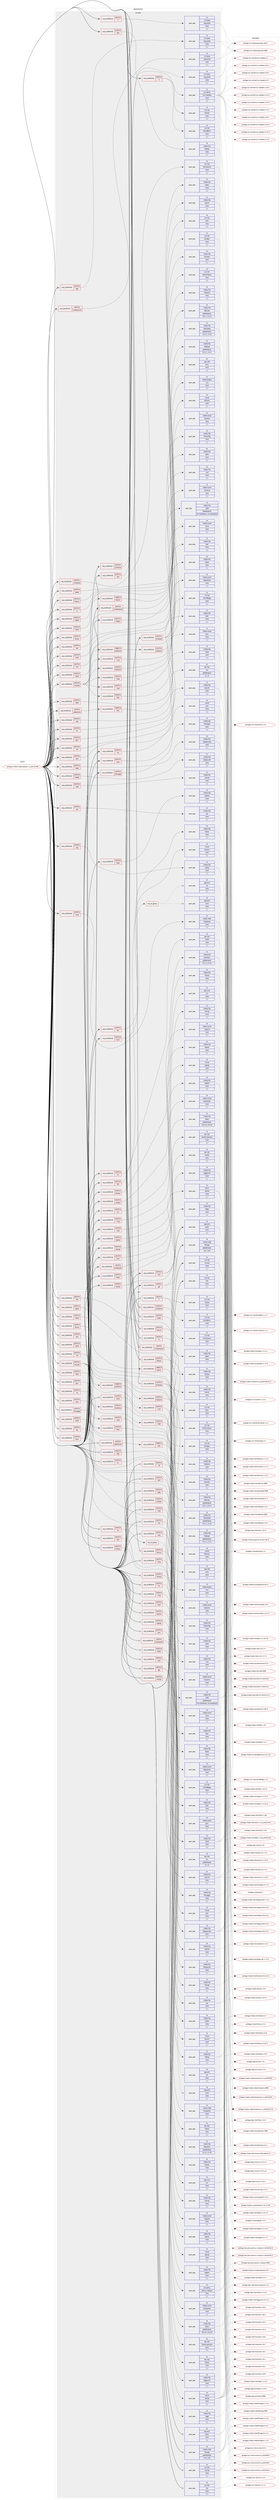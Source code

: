 digraph prolog {

# *************
# Graph options
# *************

newrank=true;
concentrate=true;
compound=true;
graph [rankdir=LR,fontname=Helvetica,fontsize=10,ranksep=1.5];#, ranksep=2.5, nodesep=0.2];
edge  [arrowhead=vee];
node  [fontname=Helvetica,fontsize=10];

# **********
# The ebuild
# **********

subgraph cluster_leftcol {
color=gray;
rank=same;
label=<<i>ebuild</i>>;
id [label="portage://media-video/mplayer-1.5_p20231206", color=red, width=4, href="../media-video/mplayer-1.5_p20231206.svg"];
}

# ****************
# The dependencies
# ****************

subgraph cluster_midcol {
color=gray;
label=<<i>dependencies</i>>;
subgraph cluster_compile {
fillcolor="#eeeeee";
style=filled;
label=<<i>compile</i>>;
subgraph cond82648 {
dependency323125 [label=<<TABLE BORDER="0" CELLBORDER="1" CELLSPACING="0" CELLPADDING="4"><TR><TD ROWSPAN="3" CELLPADDING="10">use_conditional</TD></TR><TR><TD>positive</TD></TR><TR><TD>X</TD></TR></TABLE>>, shape=none, color=red];
subgraph pack238009 {
dependency323126 [label=<<TABLE BORDER="0" CELLBORDER="1" CELLSPACING="0" CELLPADDING="4" WIDTH="220"><TR><TD ROWSPAN="6" CELLPADDING="30">pack_dep</TD></TR><TR><TD WIDTH="110">no</TD></TR><TR><TD>x11-base</TD></TR><TR><TD>xorg-proto</TD></TR><TR><TD>none</TD></TR><TR><TD>[,,]</TD></TR></TABLE>>, shape=none, color=blue];
}
dependency323125:e -> dependency323126:w [weight=20,style="dashed",arrowhead="vee"];
}
id:e -> dependency323125:w [weight=20,style="solid",arrowhead="vee"];
subgraph cond82649 {
dependency323127 [label=<<TABLE BORDER="0" CELLBORDER="1" CELLSPACING="0" CELLPADDING="4"><TR><TD ROWSPAN="3" CELLPADDING="10">use_conditional</TD></TR><TR><TD>positive</TD></TR><TR><TD>X</TD></TR></TABLE>>, shape=none, color=red];
subgraph pack238010 {
dependency323128 [label=<<TABLE BORDER="0" CELLBORDER="1" CELLSPACING="0" CELLPADDING="4" WIDTH="220"><TR><TD ROWSPAN="6" CELLPADDING="30">pack_dep</TD></TR><TR><TD WIDTH="110">no</TD></TR><TR><TD>x11-libs</TD></TR><TR><TD>libXext</TD></TR><TR><TD>none</TD></TR><TR><TD>[,,]</TD></TR></TABLE>>, shape=none, color=blue];
}
dependency323127:e -> dependency323128:w [weight=20,style="dashed",arrowhead="vee"];
subgraph pack238011 {
dependency323129 [label=<<TABLE BORDER="0" CELLBORDER="1" CELLSPACING="0" CELLPADDING="4" WIDTH="220"><TR><TD ROWSPAN="6" CELLPADDING="30">pack_dep</TD></TR><TR><TD WIDTH="110">no</TD></TR><TR><TD>x11-libs</TD></TR><TR><TD>libXxf86vm</TD></TR><TR><TD>none</TD></TR><TR><TD>[,,]</TD></TR></TABLE>>, shape=none, color=blue];
}
dependency323127:e -> dependency323129:w [weight=20,style="dashed",arrowhead="vee"];
}
id:e -> dependency323127:w [weight=20,style="solid",arrowhead="vee"];
subgraph cond82650 {
dependency323130 [label=<<TABLE BORDER="0" CELLBORDER="1" CELLSPACING="0" CELLPADDING="4"><TR><TD ROWSPAN="3" CELLPADDING="10">use_conditional</TD></TR><TR><TD>positive</TD></TR><TR><TD>a52</TD></TR></TABLE>>, shape=none, color=red];
subgraph pack238012 {
dependency323131 [label=<<TABLE BORDER="0" CELLBORDER="1" CELLSPACING="0" CELLPADDING="4" WIDTH="220"><TR><TD ROWSPAN="6" CELLPADDING="30">pack_dep</TD></TR><TR><TD WIDTH="110">no</TD></TR><TR><TD>media-libs</TD></TR><TR><TD>a52dec</TD></TR><TR><TD>none</TD></TR><TR><TD>[,,]</TD></TR></TABLE>>, shape=none, color=blue];
}
dependency323130:e -> dependency323131:w [weight=20,style="dashed",arrowhead="vee"];
}
id:e -> dependency323130:w [weight=20,style="solid",arrowhead="vee"];
subgraph cond82651 {
dependency323132 [label=<<TABLE BORDER="0" CELLBORDER="1" CELLSPACING="0" CELLPADDING="4"><TR><TD ROWSPAN="3" CELLPADDING="10">use_conditional</TD></TR><TR><TD>positive</TD></TR><TR><TD>aalib</TD></TR></TABLE>>, shape=none, color=red];
subgraph pack238013 {
dependency323133 [label=<<TABLE BORDER="0" CELLBORDER="1" CELLSPACING="0" CELLPADDING="4" WIDTH="220"><TR><TD ROWSPAN="6" CELLPADDING="30">pack_dep</TD></TR><TR><TD WIDTH="110">no</TD></TR><TR><TD>media-libs</TD></TR><TR><TD>aalib</TD></TR><TR><TD>none</TD></TR><TR><TD>[,,]</TD></TR></TABLE>>, shape=none, color=blue];
}
dependency323132:e -> dependency323133:w [weight=20,style="dashed",arrowhead="vee"];
}
id:e -> dependency323132:w [weight=20,style="solid",arrowhead="vee"];
subgraph cond82652 {
dependency323134 [label=<<TABLE BORDER="0" CELLBORDER="1" CELLSPACING="0" CELLPADDING="4"><TR><TD ROWSPAN="3" CELLPADDING="10">use_conditional</TD></TR><TR><TD>positive</TD></TR><TR><TD>alsa</TD></TR></TABLE>>, shape=none, color=red];
subgraph pack238014 {
dependency323135 [label=<<TABLE BORDER="0" CELLBORDER="1" CELLSPACING="0" CELLPADDING="4" WIDTH="220"><TR><TD ROWSPAN="6" CELLPADDING="30">pack_dep</TD></TR><TR><TD WIDTH="110">no</TD></TR><TR><TD>media-libs</TD></TR><TR><TD>alsa-lib</TD></TR><TR><TD>none</TD></TR><TR><TD>[,,]</TD></TR></TABLE>>, shape=none, color=blue];
}
dependency323134:e -> dependency323135:w [weight=20,style="dashed",arrowhead="vee"];
}
id:e -> dependency323134:w [weight=20,style="solid",arrowhead="vee"];
subgraph cond82653 {
dependency323136 [label=<<TABLE BORDER="0" CELLBORDER="1" CELLSPACING="0" CELLPADDING="4"><TR><TD ROWSPAN="3" CELLPADDING="10">use_conditional</TD></TR><TR><TD>positive</TD></TR><TR><TD>bidi</TD></TR></TABLE>>, shape=none, color=red];
subgraph pack238015 {
dependency323137 [label=<<TABLE BORDER="0" CELLBORDER="1" CELLSPACING="0" CELLPADDING="4" WIDTH="220"><TR><TD ROWSPAN="6" CELLPADDING="30">pack_dep</TD></TR><TR><TD WIDTH="110">no</TD></TR><TR><TD>dev-libs</TD></TR><TR><TD>fribidi</TD></TR><TR><TD>none</TD></TR><TR><TD>[,,]</TD></TR></TABLE>>, shape=none, color=blue];
}
dependency323136:e -> dependency323137:w [weight=20,style="dashed",arrowhead="vee"];
}
id:e -> dependency323136:w [weight=20,style="solid",arrowhead="vee"];
subgraph cond82654 {
dependency323138 [label=<<TABLE BORDER="0" CELLBORDER="1" CELLSPACING="0" CELLPADDING="4"><TR><TD ROWSPAN="3" CELLPADDING="10">use_conditional</TD></TR><TR><TD>positive</TD></TR><TR><TD>bluray</TD></TR></TABLE>>, shape=none, color=red];
subgraph pack238016 {
dependency323139 [label=<<TABLE BORDER="0" CELLBORDER="1" CELLSPACING="0" CELLPADDING="4" WIDTH="220"><TR><TD ROWSPAN="6" CELLPADDING="30">pack_dep</TD></TR><TR><TD WIDTH="110">no</TD></TR><TR><TD>media-libs</TD></TR><TR><TD>libbluray</TD></TR><TR><TD>greaterequal</TD></TR><TR><TD>[0.2.1,,,0.2.1]</TD></TR></TABLE>>, shape=none, color=blue];
}
dependency323138:e -> dependency323139:w [weight=20,style="dashed",arrowhead="vee"];
}
id:e -> dependency323138:w [weight=20,style="solid",arrowhead="vee"];
subgraph cond82655 {
dependency323140 [label=<<TABLE BORDER="0" CELLBORDER="1" CELLSPACING="0" CELLPADDING="4"><TR><TD ROWSPAN="3" CELLPADDING="10">use_conditional</TD></TR><TR><TD>positive</TD></TR><TR><TD>bs2b</TD></TR></TABLE>>, shape=none, color=red];
subgraph pack238017 {
dependency323141 [label=<<TABLE BORDER="0" CELLBORDER="1" CELLSPACING="0" CELLPADDING="4" WIDTH="220"><TR><TD ROWSPAN="6" CELLPADDING="30">pack_dep</TD></TR><TR><TD WIDTH="110">no</TD></TR><TR><TD>media-libs</TD></TR><TR><TD>libbs2b</TD></TR><TR><TD>none</TD></TR><TR><TD>[,,]</TD></TR></TABLE>>, shape=none, color=blue];
}
dependency323140:e -> dependency323141:w [weight=20,style="dashed",arrowhead="vee"];
}
id:e -> dependency323140:w [weight=20,style="solid",arrowhead="vee"];
subgraph cond82656 {
dependency323142 [label=<<TABLE BORDER="0" CELLBORDER="1" CELLSPACING="0" CELLPADDING="4"><TR><TD ROWSPAN="3" CELLPADDING="10">use_conditional</TD></TR><TR><TD>positive</TD></TR><TR><TD>cdio</TD></TR></TABLE>>, shape=none, color=red];
subgraph pack238018 {
dependency323143 [label=<<TABLE BORDER="0" CELLBORDER="1" CELLSPACING="0" CELLPADDING="4" WIDTH="220"><TR><TD ROWSPAN="6" CELLPADDING="30">pack_dep</TD></TR><TR><TD WIDTH="110">no</TD></TR><TR><TD>dev-libs</TD></TR><TR><TD>libcdio</TD></TR><TR><TD>none</TD></TR><TR><TD>[,,]</TD></TR></TABLE>>, shape=none, color=blue];
}
dependency323142:e -> dependency323143:w [weight=20,style="dashed",arrowhead="vee"];
subgraph pack238019 {
dependency323144 [label=<<TABLE BORDER="0" CELLBORDER="1" CELLSPACING="0" CELLPADDING="4" WIDTH="220"><TR><TD ROWSPAN="6" CELLPADDING="30">pack_dep</TD></TR><TR><TD WIDTH="110">no</TD></TR><TR><TD>dev-libs</TD></TR><TR><TD>libcdio-paranoia</TD></TR><TR><TD>none</TD></TR><TR><TD>[,,]</TD></TR></TABLE>>, shape=none, color=blue];
}
dependency323142:e -> dependency323144:w [weight=20,style="dashed",arrowhead="vee"];
}
id:e -> dependency323142:w [weight=20,style="solid",arrowhead="vee"];
subgraph cond82657 {
dependency323145 [label=<<TABLE BORDER="0" CELLBORDER="1" CELLSPACING="0" CELLPADDING="4"><TR><TD ROWSPAN="3" CELLPADDING="10">use_conditional</TD></TR><TR><TD>positive</TD></TR><TR><TD>cdparanoia</TD></TR></TABLE>>, shape=none, color=red];
subgraph cond82658 {
dependency323146 [label=<<TABLE BORDER="0" CELLBORDER="1" CELLSPACING="0" CELLPADDING="4"><TR><TD ROWSPAN="3" CELLPADDING="10">use_conditional</TD></TR><TR><TD>negative</TD></TR><TR><TD>cdio</TD></TR></TABLE>>, shape=none, color=red];
subgraph pack238020 {
dependency323147 [label=<<TABLE BORDER="0" CELLBORDER="1" CELLSPACING="0" CELLPADDING="4" WIDTH="220"><TR><TD ROWSPAN="6" CELLPADDING="30">pack_dep</TD></TR><TR><TD WIDTH="110">no</TD></TR><TR><TD>media-sound</TD></TR><TR><TD>cdparanoia</TD></TR><TR><TD>none</TD></TR><TR><TD>[,,]</TD></TR></TABLE>>, shape=none, color=blue];
}
dependency323146:e -> dependency323147:w [weight=20,style="dashed",arrowhead="vee"];
}
dependency323145:e -> dependency323146:w [weight=20,style="dashed",arrowhead="vee"];
}
id:e -> dependency323145:w [weight=20,style="solid",arrowhead="vee"];
subgraph cond82659 {
dependency323148 [label=<<TABLE BORDER="0" CELLBORDER="1" CELLSPACING="0" CELLPADDING="4"><TR><TD ROWSPAN="3" CELLPADDING="10">use_conditional</TD></TR><TR><TD>positive</TD></TR><TR><TD>dga</TD></TR></TABLE>>, shape=none, color=red];
subgraph pack238021 {
dependency323149 [label=<<TABLE BORDER="0" CELLBORDER="1" CELLSPACING="0" CELLPADDING="4" WIDTH="220"><TR><TD ROWSPAN="6" CELLPADDING="30">pack_dep</TD></TR><TR><TD WIDTH="110">no</TD></TR><TR><TD>x11-base</TD></TR><TR><TD>xorg-proto</TD></TR><TR><TD>none</TD></TR><TR><TD>[,,]</TD></TR></TABLE>>, shape=none, color=blue];
}
dependency323148:e -> dependency323149:w [weight=20,style="dashed",arrowhead="vee"];
}
id:e -> dependency323148:w [weight=20,style="solid",arrowhead="vee"];
subgraph cond82660 {
dependency323150 [label=<<TABLE BORDER="0" CELLBORDER="1" CELLSPACING="0" CELLPADDING="4"><TR><TD ROWSPAN="3" CELLPADDING="10">use_conditional</TD></TR><TR><TD>positive</TD></TR><TR><TD>dga</TD></TR></TABLE>>, shape=none, color=red];
subgraph pack238022 {
dependency323151 [label=<<TABLE BORDER="0" CELLBORDER="1" CELLSPACING="0" CELLPADDING="4" WIDTH="220"><TR><TD ROWSPAN="6" CELLPADDING="30">pack_dep</TD></TR><TR><TD WIDTH="110">no</TD></TR><TR><TD>x11-libs</TD></TR><TR><TD>libXxf86dga</TD></TR><TR><TD>none</TD></TR><TR><TD>[,,]</TD></TR></TABLE>>, shape=none, color=blue];
}
dependency323150:e -> dependency323151:w [weight=20,style="dashed",arrowhead="vee"];
}
id:e -> dependency323150:w [weight=20,style="solid",arrowhead="vee"];
subgraph cond82661 {
dependency323152 [label=<<TABLE BORDER="0" CELLBORDER="1" CELLSPACING="0" CELLPADDING="4"><TR><TD ROWSPAN="3" CELLPADDING="10">use_conditional</TD></TR><TR><TD>positive</TD></TR><TR><TD>dts</TD></TR></TABLE>>, shape=none, color=red];
subgraph pack238023 {
dependency323153 [label=<<TABLE BORDER="0" CELLBORDER="1" CELLSPACING="0" CELLPADDING="4" WIDTH="220"><TR><TD ROWSPAN="6" CELLPADDING="30">pack_dep</TD></TR><TR><TD WIDTH="110">no</TD></TR><TR><TD>media-libs</TD></TR><TR><TD>libdca</TD></TR><TR><TD>none</TD></TR><TR><TD>[,,]</TD></TR></TABLE>>, shape=none, color=blue];
}
dependency323152:e -> dependency323153:w [weight=20,style="dashed",arrowhead="vee"];
}
id:e -> dependency323152:w [weight=20,style="solid",arrowhead="vee"];
subgraph cond82662 {
dependency323154 [label=<<TABLE BORDER="0" CELLBORDER="1" CELLSPACING="0" CELLPADDING="4"><TR><TD ROWSPAN="3" CELLPADDING="10">use_conditional</TD></TR><TR><TD>positive</TD></TR><TR><TD>dv</TD></TR></TABLE>>, shape=none, color=red];
subgraph pack238024 {
dependency323155 [label=<<TABLE BORDER="0" CELLBORDER="1" CELLSPACING="0" CELLPADDING="4" WIDTH="220"><TR><TD ROWSPAN="6" CELLPADDING="30">pack_dep</TD></TR><TR><TD WIDTH="110">no</TD></TR><TR><TD>media-libs</TD></TR><TR><TD>libdv</TD></TR><TR><TD>none</TD></TR><TR><TD>[,,]</TD></TR></TABLE>>, shape=none, color=blue];
}
dependency323154:e -> dependency323155:w [weight=20,style="dashed",arrowhead="vee"];
}
id:e -> dependency323154:w [weight=20,style="solid",arrowhead="vee"];
subgraph cond82663 {
dependency323156 [label=<<TABLE BORDER="0" CELLBORDER="1" CELLSPACING="0" CELLPADDING="4"><TR><TD ROWSPAN="3" CELLPADDING="10">use_conditional</TD></TR><TR><TD>positive</TD></TR><TR><TD>dvb</TD></TR></TABLE>>, shape=none, color=red];
subgraph pack238025 {
dependency323157 [label=<<TABLE BORDER="0" CELLBORDER="1" CELLSPACING="0" CELLPADDING="4" WIDTH="220"><TR><TD ROWSPAN="6" CELLPADDING="30">pack_dep</TD></TR><TR><TD WIDTH="110">no</TD></TR><TR><TD>sys-kernel</TD></TR><TR><TD>linux-headers</TD></TR><TR><TD>none</TD></TR><TR><TD>[,,]</TD></TR></TABLE>>, shape=none, color=blue];
}
dependency323156:e -> dependency323157:w [weight=20,style="dashed",arrowhead="vee"];
}
id:e -> dependency323156:w [weight=20,style="solid",arrowhead="vee"];
subgraph cond82664 {
dependency323158 [label=<<TABLE BORDER="0" CELLBORDER="1" CELLSPACING="0" CELLPADDING="4"><TR><TD ROWSPAN="3" CELLPADDING="10">use_conditional</TD></TR><TR><TD>positive</TD></TR><TR><TD>dvd</TD></TR></TABLE>>, shape=none, color=red];
subgraph pack238026 {
dependency323159 [label=<<TABLE BORDER="0" CELLBORDER="1" CELLSPACING="0" CELLPADDING="4" WIDTH="220"><TR><TD ROWSPAN="6" CELLPADDING="30">pack_dep</TD></TR><TR><TD WIDTH="110">no</TD></TR><TR><TD>media-libs</TD></TR><TR><TD>libdvdread</TD></TR><TR><TD>greaterequal</TD></TR><TR><TD>[4.1.3,,,4.1.3]</TD></TR></TABLE>>, shape=none, color=blue];
}
dependency323158:e -> dependency323159:w [weight=20,style="dashed",arrowhead="vee"];
}
id:e -> dependency323158:w [weight=20,style="solid",arrowhead="vee"];
subgraph cond82665 {
dependency323160 [label=<<TABLE BORDER="0" CELLBORDER="1" CELLSPACING="0" CELLPADDING="4"><TR><TD ROWSPAN="3" CELLPADDING="10">use_conditional</TD></TR><TR><TD>positive</TD></TR><TR><TD>dvdnav</TD></TR></TABLE>>, shape=none, color=red];
subgraph pack238027 {
dependency323161 [label=<<TABLE BORDER="0" CELLBORDER="1" CELLSPACING="0" CELLPADDING="4" WIDTH="220"><TR><TD ROWSPAN="6" CELLPADDING="30">pack_dep</TD></TR><TR><TD WIDTH="110">no</TD></TR><TR><TD>media-libs</TD></TR><TR><TD>libdvdnav</TD></TR><TR><TD>greaterequal</TD></TR><TR><TD>[4.1.3,,,4.1.3]</TD></TR></TABLE>>, shape=none, color=blue];
}
dependency323160:e -> dependency323161:w [weight=20,style="dashed",arrowhead="vee"];
}
id:e -> dependency323160:w [weight=20,style="solid",arrowhead="vee"];
subgraph cond82666 {
dependency323162 [label=<<TABLE BORDER="0" CELLBORDER="1" CELLSPACING="0" CELLPADDING="4"><TR><TD ROWSPAN="3" CELLPADDING="10">use_conditional</TD></TR><TR><TD>positive</TD></TR><TR><TD>enca</TD></TR></TABLE>>, shape=none, color=red];
subgraph pack238028 {
dependency323163 [label=<<TABLE BORDER="0" CELLBORDER="1" CELLSPACING="0" CELLPADDING="4" WIDTH="220"><TR><TD ROWSPAN="6" CELLPADDING="30">pack_dep</TD></TR><TR><TD WIDTH="110">no</TD></TR><TR><TD>app-i18n</TD></TR><TR><TD>enca</TD></TR><TR><TD>none</TD></TR><TR><TD>[,,]</TD></TR></TABLE>>, shape=none, color=blue];
}
dependency323162:e -> dependency323163:w [weight=20,style="dashed",arrowhead="vee"];
}
id:e -> dependency323162:w [weight=20,style="solid",arrowhead="vee"];
subgraph cond82667 {
dependency323164 [label=<<TABLE BORDER="0" CELLBORDER="1" CELLSPACING="0" CELLPADDING="4"><TR><TD ROWSPAN="3" CELLPADDING="10">use_conditional</TD></TR><TR><TD>positive</TD></TR><TR><TD>encode</TD></TR></TABLE>>, shape=none, color=red];
subgraph cond82668 {
dependency323165 [label=<<TABLE BORDER="0" CELLBORDER="1" CELLSPACING="0" CELLPADDING="4"><TR><TD ROWSPAN="3" CELLPADDING="10">use_conditional</TD></TR><TR><TD>negative</TD></TR><TR><TD>twolame</TD></TR></TABLE>>, shape=none, color=red];
subgraph cond82669 {
dependency323166 [label=<<TABLE BORDER="0" CELLBORDER="1" CELLSPACING="0" CELLPADDING="4"><TR><TD ROWSPAN="3" CELLPADDING="10">use_conditional</TD></TR><TR><TD>positive</TD></TR><TR><TD>toolame</TD></TR></TABLE>>, shape=none, color=red];
subgraph pack238029 {
dependency323167 [label=<<TABLE BORDER="0" CELLBORDER="1" CELLSPACING="0" CELLPADDING="4" WIDTH="220"><TR><TD ROWSPAN="6" CELLPADDING="30">pack_dep</TD></TR><TR><TD WIDTH="110">no</TD></TR><TR><TD>media-sound</TD></TR><TR><TD>toolame</TD></TR><TR><TD>none</TD></TR><TR><TD>[,,]</TD></TR></TABLE>>, shape=none, color=blue];
}
dependency323166:e -> dependency323167:w [weight=20,style="dashed",arrowhead="vee"];
}
dependency323165:e -> dependency323166:w [weight=20,style="dashed",arrowhead="vee"];
}
dependency323164:e -> dependency323165:w [weight=20,style="dashed",arrowhead="vee"];
subgraph cond82670 {
dependency323168 [label=<<TABLE BORDER="0" CELLBORDER="1" CELLSPACING="0" CELLPADDING="4"><TR><TD ROWSPAN="3" CELLPADDING="10">use_conditional</TD></TR><TR><TD>positive</TD></TR><TR><TD>twolame</TD></TR></TABLE>>, shape=none, color=red];
subgraph pack238030 {
dependency323169 [label=<<TABLE BORDER="0" CELLBORDER="1" CELLSPACING="0" CELLPADDING="4" WIDTH="220"><TR><TD ROWSPAN="6" CELLPADDING="30">pack_dep</TD></TR><TR><TD WIDTH="110">no</TD></TR><TR><TD>media-sound</TD></TR><TR><TD>twolame</TD></TR><TR><TD>none</TD></TR><TR><TD>[,,]</TD></TR></TABLE>>, shape=none, color=blue];
}
dependency323168:e -> dependency323169:w [weight=20,style="dashed",arrowhead="vee"];
}
dependency323164:e -> dependency323168:w [weight=20,style="dashed",arrowhead="vee"];
subgraph cond82671 {
dependency323170 [label=<<TABLE BORDER="0" CELLBORDER="1" CELLSPACING="0" CELLPADDING="4"><TR><TD ROWSPAN="3" CELLPADDING="10">use_conditional</TD></TR><TR><TD>positive</TD></TR><TR><TD>faac</TD></TR></TABLE>>, shape=none, color=red];
subgraph pack238031 {
dependency323171 [label=<<TABLE BORDER="0" CELLBORDER="1" CELLSPACING="0" CELLPADDING="4" WIDTH="220"><TR><TD ROWSPAN="6" CELLPADDING="30">pack_dep</TD></TR><TR><TD WIDTH="110">no</TD></TR><TR><TD>media-libs</TD></TR><TR><TD>faac</TD></TR><TR><TD>none</TD></TR><TR><TD>[,,]</TD></TR></TABLE>>, shape=none, color=blue];
}
dependency323170:e -> dependency323171:w [weight=20,style="dashed",arrowhead="vee"];
}
dependency323164:e -> dependency323170:w [weight=20,style="dashed",arrowhead="vee"];
subgraph cond82672 {
dependency323172 [label=<<TABLE BORDER="0" CELLBORDER="1" CELLSPACING="0" CELLPADDING="4"><TR><TD ROWSPAN="3" CELLPADDING="10">use_conditional</TD></TR><TR><TD>positive</TD></TR><TR><TD>mp3</TD></TR></TABLE>>, shape=none, color=red];
subgraph pack238032 {
dependency323173 [label=<<TABLE BORDER="0" CELLBORDER="1" CELLSPACING="0" CELLPADDING="4" WIDTH="220"><TR><TD ROWSPAN="6" CELLPADDING="30">pack_dep</TD></TR><TR><TD WIDTH="110">no</TD></TR><TR><TD>media-sound</TD></TR><TR><TD>lame</TD></TR><TR><TD>none</TD></TR><TR><TD>[,,]</TD></TR></TABLE>>, shape=none, color=blue];
}
dependency323172:e -> dependency323173:w [weight=20,style="dashed",arrowhead="vee"];
}
dependency323164:e -> dependency323172:w [weight=20,style="dashed",arrowhead="vee"];
subgraph cond82673 {
dependency323174 [label=<<TABLE BORDER="0" CELLBORDER="1" CELLSPACING="0" CELLPADDING="4"><TR><TD ROWSPAN="3" CELLPADDING="10">use_conditional</TD></TR><TR><TD>positive</TD></TR><TR><TD>x264</TD></TR></TABLE>>, shape=none, color=red];
subgraph pack238033 {
dependency323175 [label=<<TABLE BORDER="0" CELLBORDER="1" CELLSPACING="0" CELLPADDING="4" WIDTH="220"><TR><TD ROWSPAN="6" CELLPADDING="30">pack_dep</TD></TR><TR><TD WIDTH="110">no</TD></TR><TR><TD>media-libs</TD></TR><TR><TD>x264</TD></TR><TR><TD>greaterequal</TD></TR><TR><TD>[0.0.20100423,,,0.0.20100423]</TD></TR></TABLE>>, shape=none, color=blue];
}
dependency323174:e -> dependency323175:w [weight=20,style="dashed",arrowhead="vee"];
}
dependency323164:e -> dependency323174:w [weight=20,style="dashed",arrowhead="vee"];
subgraph cond82674 {
dependency323176 [label=<<TABLE BORDER="0" CELLBORDER="1" CELLSPACING="0" CELLPADDING="4"><TR><TD ROWSPAN="3" CELLPADDING="10">use_conditional</TD></TR><TR><TD>positive</TD></TR><TR><TD>xvid</TD></TR></TABLE>>, shape=none, color=red];
subgraph pack238034 {
dependency323177 [label=<<TABLE BORDER="0" CELLBORDER="1" CELLSPACING="0" CELLPADDING="4" WIDTH="220"><TR><TD ROWSPAN="6" CELLPADDING="30">pack_dep</TD></TR><TR><TD WIDTH="110">no</TD></TR><TR><TD>media-libs</TD></TR><TR><TD>xvid</TD></TR><TR><TD>none</TD></TR><TR><TD>[,,]</TD></TR></TABLE>>, shape=none, color=blue];
}
dependency323176:e -> dependency323177:w [weight=20,style="dashed",arrowhead="vee"];
}
dependency323164:e -> dependency323176:w [weight=20,style="dashed",arrowhead="vee"];
}
id:e -> dependency323164:w [weight=20,style="solid",arrowhead="vee"];
subgraph cond82675 {
dependency323178 [label=<<TABLE BORDER="0" CELLBORDER="1" CELLSPACING="0" CELLPADDING="4"><TR><TD ROWSPAN="3" CELLPADDING="10">use_conditional</TD></TR><TR><TD>positive</TD></TR><TR><TD>faad</TD></TR></TABLE>>, shape=none, color=red];
subgraph pack238035 {
dependency323179 [label=<<TABLE BORDER="0" CELLBORDER="1" CELLSPACING="0" CELLPADDING="4" WIDTH="220"><TR><TD ROWSPAN="6" CELLPADDING="30">pack_dep</TD></TR><TR><TD WIDTH="110">no</TD></TR><TR><TD>media-libs</TD></TR><TR><TD>faad2</TD></TR><TR><TD>none</TD></TR><TR><TD>[,,]</TD></TR></TABLE>>, shape=none, color=blue];
}
dependency323178:e -> dependency323179:w [weight=20,style="dashed",arrowhead="vee"];
}
id:e -> dependency323178:w [weight=20,style="solid",arrowhead="vee"];
subgraph cond82676 {
dependency323180 [label=<<TABLE BORDER="0" CELLBORDER="1" CELLSPACING="0" CELLPADDING="4"><TR><TD ROWSPAN="3" CELLPADDING="10">use_conditional</TD></TR><TR><TD>positive</TD></TR><TR><TD>ggi</TD></TR></TABLE>>, shape=none, color=red];
subgraph pack238036 {
dependency323181 [label=<<TABLE BORDER="0" CELLBORDER="1" CELLSPACING="0" CELLPADDING="4" WIDTH="220"><TR><TD ROWSPAN="6" CELLPADDING="30">pack_dep</TD></TR><TR><TD WIDTH="110">no</TD></TR><TR><TD>media-libs</TD></TR><TR><TD>libggi</TD></TR><TR><TD>none</TD></TR><TR><TD>[,,]</TD></TR></TABLE>>, shape=none, color=blue];
}
dependency323180:e -> dependency323181:w [weight=20,style="dashed",arrowhead="vee"];
subgraph pack238037 {
dependency323182 [label=<<TABLE BORDER="0" CELLBORDER="1" CELLSPACING="0" CELLPADDING="4" WIDTH="220"><TR><TD ROWSPAN="6" CELLPADDING="30">pack_dep</TD></TR><TR><TD WIDTH="110">no</TD></TR><TR><TD>media-libs</TD></TR><TR><TD>libggiwmh</TD></TR><TR><TD>none</TD></TR><TR><TD>[,,]</TD></TR></TABLE>>, shape=none, color=blue];
}
dependency323180:e -> dependency323182:w [weight=20,style="dashed",arrowhead="vee"];
}
id:e -> dependency323180:w [weight=20,style="solid",arrowhead="vee"];
subgraph cond82677 {
dependency323183 [label=<<TABLE BORDER="0" CELLBORDER="1" CELLSPACING="0" CELLPADDING="4"><TR><TD ROWSPAN="3" CELLPADDING="10">use_conditional</TD></TR><TR><TD>positive</TD></TR><TR><TD>gsm</TD></TR></TABLE>>, shape=none, color=red];
subgraph pack238038 {
dependency323184 [label=<<TABLE BORDER="0" CELLBORDER="1" CELLSPACING="0" CELLPADDING="4" WIDTH="220"><TR><TD ROWSPAN="6" CELLPADDING="30">pack_dep</TD></TR><TR><TD WIDTH="110">no</TD></TR><TR><TD>media-sound</TD></TR><TR><TD>gsm</TD></TR><TR><TD>none</TD></TR><TR><TD>[,,]</TD></TR></TABLE>>, shape=none, color=blue];
}
dependency323183:e -> dependency323184:w [weight=20,style="dashed",arrowhead="vee"];
}
id:e -> dependency323183:w [weight=20,style="solid",arrowhead="vee"];
subgraph cond82678 {
dependency323185 [label=<<TABLE BORDER="0" CELLBORDER="1" CELLSPACING="0" CELLPADDING="4"><TR><TD ROWSPAN="3" CELLPADDING="10">use_conditional</TD></TR><TR><TD>positive</TD></TR><TR><TD>iconv</TD></TR></TABLE>>, shape=none, color=red];
subgraph pack238039 {
dependency323186 [label=<<TABLE BORDER="0" CELLBORDER="1" CELLSPACING="0" CELLPADDING="4" WIDTH="220"><TR><TD ROWSPAN="6" CELLPADDING="30">pack_dep</TD></TR><TR><TD WIDTH="110">no</TD></TR><TR><TD>virtual</TD></TR><TR><TD>libiconv</TD></TR><TR><TD>none</TD></TR><TR><TD>[,,]</TD></TR></TABLE>>, shape=none, color=blue];
}
dependency323185:e -> dependency323186:w [weight=20,style="dashed",arrowhead="vee"];
}
id:e -> dependency323185:w [weight=20,style="solid",arrowhead="vee"];
subgraph cond82679 {
dependency323187 [label=<<TABLE BORDER="0" CELLBORDER="1" CELLSPACING="0" CELLPADDING="4"><TR><TD ROWSPAN="3" CELLPADDING="10">use_conditional</TD></TR><TR><TD>positive</TD></TR><TR><TD>jack</TD></TR></TABLE>>, shape=none, color=red];
subgraph pack238040 {
dependency323188 [label=<<TABLE BORDER="0" CELLBORDER="1" CELLSPACING="0" CELLPADDING="4" WIDTH="220"><TR><TD ROWSPAN="6" CELLPADDING="30">pack_dep</TD></TR><TR><TD WIDTH="110">no</TD></TR><TR><TD>virtual</TD></TR><TR><TD>jack</TD></TR><TR><TD>none</TD></TR><TR><TD>[,,]</TD></TR></TABLE>>, shape=none, color=blue];
}
dependency323187:e -> dependency323188:w [weight=20,style="dashed",arrowhead="vee"];
}
id:e -> dependency323187:w [weight=20,style="solid",arrowhead="vee"];
subgraph cond82680 {
dependency323189 [label=<<TABLE BORDER="0" CELLBORDER="1" CELLSPACING="0" CELLPADDING="4"><TR><TD ROWSPAN="3" CELLPADDING="10">use_conditional</TD></TR><TR><TD>positive</TD></TR><TR><TD>jpeg</TD></TR></TABLE>>, shape=none, color=red];
subgraph pack238041 {
dependency323190 [label=<<TABLE BORDER="0" CELLBORDER="1" CELLSPACING="0" CELLPADDING="4" WIDTH="220"><TR><TD ROWSPAN="6" CELLPADDING="30">pack_dep</TD></TR><TR><TD WIDTH="110">no</TD></TR><TR><TD>media-libs</TD></TR><TR><TD>libjpeg-turbo</TD></TR><TR><TD>none</TD></TR><TR><TD>[,,]</TD></TR></TABLE>>, shape=none, color=blue];
}
dependency323189:e -> dependency323190:w [weight=20,style="dashed",arrowhead="vee"];
}
id:e -> dependency323189:w [weight=20,style="solid",arrowhead="vee"];
subgraph cond82681 {
dependency323191 [label=<<TABLE BORDER="0" CELLBORDER="1" CELLSPACING="0" CELLPADDING="4"><TR><TD ROWSPAN="3" CELLPADDING="10">use_conditional</TD></TR><TR><TD>positive</TD></TR><TR><TD>ladspa</TD></TR></TABLE>>, shape=none, color=red];
subgraph pack238042 {
dependency323192 [label=<<TABLE BORDER="0" CELLBORDER="1" CELLSPACING="0" CELLPADDING="4" WIDTH="220"><TR><TD ROWSPAN="6" CELLPADDING="30">pack_dep</TD></TR><TR><TD WIDTH="110">no</TD></TR><TR><TD>media-libs</TD></TR><TR><TD>ladspa-sdk</TD></TR><TR><TD>none</TD></TR><TR><TD>[,,]</TD></TR></TABLE>>, shape=none, color=blue];
}
dependency323191:e -> dependency323192:w [weight=20,style="dashed",arrowhead="vee"];
}
id:e -> dependency323191:w [weight=20,style="solid",arrowhead="vee"];
subgraph cond82682 {
dependency323193 [label=<<TABLE BORDER="0" CELLBORDER="1" CELLSPACING="0" CELLPADDING="4"><TR><TD ROWSPAN="3" CELLPADDING="10">use_conditional</TD></TR><TR><TD>positive</TD></TR><TR><TD>libass</TD></TR></TABLE>>, shape=none, color=red];
subgraph pack238043 {
dependency323194 [label=<<TABLE BORDER="0" CELLBORDER="1" CELLSPACING="0" CELLPADDING="4" WIDTH="220"><TR><TD ROWSPAN="6" CELLPADDING="30">pack_dep</TD></TR><TR><TD WIDTH="110">no</TD></TR><TR><TD>media-libs</TD></TR><TR><TD>libass</TD></TR><TR><TD>greaterequal</TD></TR><TR><TD>[0.9.10,,,0.9.10]</TD></TR></TABLE>>, shape=none, color=blue];
}
dependency323193:e -> dependency323194:w [weight=20,style="dashed",arrowhead="vee"];
}
id:e -> dependency323193:w [weight=20,style="solid",arrowhead="vee"];
subgraph cond82683 {
dependency323195 [label=<<TABLE BORDER="0" CELLBORDER="1" CELLSPACING="0" CELLPADDING="4"><TR><TD ROWSPAN="3" CELLPADDING="10">use_conditional</TD></TR><TR><TD>positive</TD></TR><TR><TD>libcaca</TD></TR></TABLE>>, shape=none, color=red];
subgraph pack238044 {
dependency323196 [label=<<TABLE BORDER="0" CELLBORDER="1" CELLSPACING="0" CELLPADDING="4" WIDTH="220"><TR><TD ROWSPAN="6" CELLPADDING="30">pack_dep</TD></TR><TR><TD WIDTH="110">no</TD></TR><TR><TD>media-libs</TD></TR><TR><TD>libcaca</TD></TR><TR><TD>none</TD></TR><TR><TD>[,,]</TD></TR></TABLE>>, shape=none, color=blue];
}
dependency323195:e -> dependency323196:w [weight=20,style="dashed",arrowhead="vee"];
}
id:e -> dependency323195:w [weight=20,style="solid",arrowhead="vee"];
subgraph cond82684 {
dependency323197 [label=<<TABLE BORDER="0" CELLBORDER="1" CELLSPACING="0" CELLPADDING="4"><TR><TD ROWSPAN="3" CELLPADDING="10">use_conditional</TD></TR><TR><TD>positive</TD></TR><TR><TD>libmpeg2</TD></TR></TABLE>>, shape=none, color=red];
subgraph pack238045 {
dependency323198 [label=<<TABLE BORDER="0" CELLBORDER="1" CELLSPACING="0" CELLPADDING="4" WIDTH="220"><TR><TD ROWSPAN="6" CELLPADDING="30">pack_dep</TD></TR><TR><TD WIDTH="110">no</TD></TR><TR><TD>media-libs</TD></TR><TR><TD>libmpeg2</TD></TR><TR><TD>none</TD></TR><TR><TD>[,,]</TD></TR></TABLE>>, shape=none, color=blue];
}
dependency323197:e -> dependency323198:w [weight=20,style="dashed",arrowhead="vee"];
}
id:e -> dependency323197:w [weight=20,style="solid",arrowhead="vee"];
subgraph cond82685 {
dependency323199 [label=<<TABLE BORDER="0" CELLBORDER="1" CELLSPACING="0" CELLPADDING="4"><TR><TD ROWSPAN="3" CELLPADDING="10">use_conditional</TD></TR><TR><TD>positive</TD></TR><TR><TD>lirc</TD></TR></TABLE>>, shape=none, color=red];
subgraph pack238046 {
dependency323200 [label=<<TABLE BORDER="0" CELLBORDER="1" CELLSPACING="0" CELLPADDING="4" WIDTH="220"><TR><TD ROWSPAN="6" CELLPADDING="30">pack_dep</TD></TR><TR><TD WIDTH="110">no</TD></TR><TR><TD>app-misc</TD></TR><TR><TD>lirc</TD></TR><TR><TD>none</TD></TR><TR><TD>[,,]</TD></TR></TABLE>>, shape=none, color=blue];
}
dependency323199:e -> dependency323200:w [weight=20,style="dashed",arrowhead="vee"];
}
id:e -> dependency323199:w [weight=20,style="solid",arrowhead="vee"];
subgraph cond82686 {
dependency323201 [label=<<TABLE BORDER="0" CELLBORDER="1" CELLSPACING="0" CELLPADDING="4"><TR><TD ROWSPAN="3" CELLPADDING="10">use_conditional</TD></TR><TR><TD>positive</TD></TR><TR><TD>live</TD></TR></TABLE>>, shape=none, color=red];
subgraph pack238047 {
dependency323202 [label=<<TABLE BORDER="0" CELLBORDER="1" CELLSPACING="0" CELLPADDING="4" WIDTH="220"><TR><TD ROWSPAN="6" CELLPADDING="30">pack_dep</TD></TR><TR><TD WIDTH="110">no</TD></TR><TR><TD>media-plugins</TD></TR><TR><TD>live</TD></TR><TR><TD>none</TD></TR><TR><TD>[,,]</TD></TR></TABLE>>, shape=none, color=blue];
}
dependency323201:e -> dependency323202:w [weight=20,style="dashed",arrowhead="vee"];
}
id:e -> dependency323201:w [weight=20,style="solid",arrowhead="vee"];
subgraph cond82687 {
dependency323203 [label=<<TABLE BORDER="0" CELLBORDER="1" CELLSPACING="0" CELLPADDING="4"><TR><TD ROWSPAN="3" CELLPADDING="10">use_conditional</TD></TR><TR><TD>positive</TD></TR><TR><TD>lzo</TD></TR></TABLE>>, shape=none, color=red];
subgraph pack238048 {
dependency323204 [label=<<TABLE BORDER="0" CELLBORDER="1" CELLSPACING="0" CELLPADDING="4" WIDTH="220"><TR><TD ROWSPAN="6" CELLPADDING="30">pack_dep</TD></TR><TR><TD WIDTH="110">no</TD></TR><TR><TD>dev-libs</TD></TR><TR><TD>lzo</TD></TR><TR><TD>greaterequal</TD></TR><TR><TD>[2,,,2]</TD></TR></TABLE>>, shape=none, color=blue];
}
dependency323203:e -> dependency323204:w [weight=20,style="dashed",arrowhead="vee"];
}
id:e -> dependency323203:w [weight=20,style="solid",arrowhead="vee"];
subgraph cond82688 {
dependency323205 [label=<<TABLE BORDER="0" CELLBORDER="1" CELLSPACING="0" CELLPADDING="4"><TR><TD ROWSPAN="3" CELLPADDING="10">use_conditional</TD></TR><TR><TD>positive</TD></TR><TR><TD>mad</TD></TR></TABLE>>, shape=none, color=red];
subgraph pack238049 {
dependency323206 [label=<<TABLE BORDER="0" CELLBORDER="1" CELLSPACING="0" CELLPADDING="4" WIDTH="220"><TR><TD ROWSPAN="6" CELLPADDING="30">pack_dep</TD></TR><TR><TD WIDTH="110">no</TD></TR><TR><TD>media-libs</TD></TR><TR><TD>libmad</TD></TR><TR><TD>none</TD></TR><TR><TD>[,,]</TD></TR></TABLE>>, shape=none, color=blue];
}
dependency323205:e -> dependency323206:w [weight=20,style="dashed",arrowhead="vee"];
}
id:e -> dependency323205:w [weight=20,style="solid",arrowhead="vee"];
subgraph cond82689 {
dependency323207 [label=<<TABLE BORDER="0" CELLBORDER="1" CELLSPACING="0" CELLPADDING="4"><TR><TD ROWSPAN="3" CELLPADDING="10">use_conditional</TD></TR><TR><TD>positive</TD></TR><TR><TD>mng</TD></TR></TABLE>>, shape=none, color=red];
subgraph pack238050 {
dependency323208 [label=<<TABLE BORDER="0" CELLBORDER="1" CELLSPACING="0" CELLPADDING="4" WIDTH="220"><TR><TD ROWSPAN="6" CELLPADDING="30">pack_dep</TD></TR><TR><TD WIDTH="110">no</TD></TR><TR><TD>media-libs</TD></TR><TR><TD>libmng</TD></TR><TR><TD>none</TD></TR><TR><TD>[,,]</TD></TR></TABLE>>, shape=none, color=blue];
}
dependency323207:e -> dependency323208:w [weight=20,style="dashed",arrowhead="vee"];
}
id:e -> dependency323207:w [weight=20,style="solid",arrowhead="vee"];
subgraph cond82690 {
dependency323209 [label=<<TABLE BORDER="0" CELLBORDER="1" CELLSPACING="0" CELLPADDING="4"><TR><TD ROWSPAN="3" CELLPADDING="10">use_conditional</TD></TR><TR><TD>positive</TD></TR><TR><TD>mp3</TD></TR></TABLE>>, shape=none, color=red];
subgraph pack238051 {
dependency323210 [label=<<TABLE BORDER="0" CELLBORDER="1" CELLSPACING="0" CELLPADDING="4" WIDTH="220"><TR><TD ROWSPAN="6" CELLPADDING="30">pack_dep</TD></TR><TR><TD WIDTH="110">no</TD></TR><TR><TD>media-sound</TD></TR><TR><TD>mpg123</TD></TR><TR><TD>none</TD></TR><TR><TD>[,,]</TD></TR></TABLE>>, shape=none, color=blue];
}
dependency323209:e -> dependency323210:w [weight=20,style="dashed",arrowhead="vee"];
}
id:e -> dependency323209:w [weight=20,style="solid",arrowhead="vee"];
subgraph cond82691 {
dependency323211 [label=<<TABLE BORDER="0" CELLBORDER="1" CELLSPACING="0" CELLPADDING="4"><TR><TD ROWSPAN="3" CELLPADDING="10">use_conditional</TD></TR><TR><TD>positive</TD></TR><TR><TD>nas</TD></TR></TABLE>>, shape=none, color=red];
subgraph pack238052 {
dependency323212 [label=<<TABLE BORDER="0" CELLBORDER="1" CELLSPACING="0" CELLPADDING="4" WIDTH="220"><TR><TD ROWSPAN="6" CELLPADDING="30">pack_dep</TD></TR><TR><TD WIDTH="110">no</TD></TR><TR><TD>media-libs</TD></TR><TR><TD>nas</TD></TR><TR><TD>none</TD></TR><TR><TD>[,,]</TD></TR></TABLE>>, shape=none, color=blue];
}
dependency323211:e -> dependency323212:w [weight=20,style="dashed",arrowhead="vee"];
}
id:e -> dependency323211:w [weight=20,style="solid",arrowhead="vee"];
subgraph cond82692 {
dependency323213 [label=<<TABLE BORDER="0" CELLBORDER="1" CELLSPACING="0" CELLPADDING="4"><TR><TD ROWSPAN="3" CELLPADDING="10">use_conditional</TD></TR><TR><TD>positive</TD></TR><TR><TD>openal</TD></TR></TABLE>>, shape=none, color=red];
subgraph pack238053 {
dependency323214 [label=<<TABLE BORDER="0" CELLBORDER="1" CELLSPACING="0" CELLPADDING="4" WIDTH="220"><TR><TD ROWSPAN="6" CELLPADDING="30">pack_dep</TD></TR><TR><TD WIDTH="110">no</TD></TR><TR><TD>media-libs</TD></TR><TR><TD>openal</TD></TR><TR><TD>none</TD></TR><TR><TD>[,,]</TD></TR></TABLE>>, shape=none, color=blue];
}
dependency323213:e -> dependency323214:w [weight=20,style="dashed",arrowhead="vee"];
}
id:e -> dependency323213:w [weight=20,style="solid",arrowhead="vee"];
subgraph cond82693 {
dependency323215 [label=<<TABLE BORDER="0" CELLBORDER="1" CELLSPACING="0" CELLPADDING="4"><TR><TD ROWSPAN="3" CELLPADDING="10">use_conditional</TD></TR><TR><TD>positive</TD></TR><TR><TD>opengl</TD></TR></TABLE>>, shape=none, color=red];
subgraph pack238054 {
dependency323216 [label=<<TABLE BORDER="0" CELLBORDER="1" CELLSPACING="0" CELLPADDING="4" WIDTH="220"><TR><TD ROWSPAN="6" CELLPADDING="30">pack_dep</TD></TR><TR><TD WIDTH="110">no</TD></TR><TR><TD>virtual</TD></TR><TR><TD>opengl</TD></TR><TR><TD>none</TD></TR><TR><TD>[,,]</TD></TR></TABLE>>, shape=none, color=blue];
}
dependency323215:e -> dependency323216:w [weight=20,style="dashed",arrowhead="vee"];
}
id:e -> dependency323215:w [weight=20,style="solid",arrowhead="vee"];
subgraph cond82694 {
dependency323217 [label=<<TABLE BORDER="0" CELLBORDER="1" CELLSPACING="0" CELLPADDING="4"><TR><TD ROWSPAN="3" CELLPADDING="10">use_conditional</TD></TR><TR><TD>positive</TD></TR><TR><TD>png</TD></TR></TABLE>>, shape=none, color=red];
subgraph pack238055 {
dependency323218 [label=<<TABLE BORDER="0" CELLBORDER="1" CELLSPACING="0" CELLPADDING="4" WIDTH="220"><TR><TD ROWSPAN="6" CELLPADDING="30">pack_dep</TD></TR><TR><TD WIDTH="110">no</TD></TR><TR><TD>media-libs</TD></TR><TR><TD>libpng</TD></TR><TR><TD>none</TD></TR><TR><TD>[,,]</TD></TR></TABLE>>, shape=none, color=blue];
}
dependency323217:e -> dependency323218:w [weight=20,style="dashed",arrowhead="vee"];
}
id:e -> dependency323217:w [weight=20,style="solid",arrowhead="vee"];
subgraph cond82695 {
dependency323219 [label=<<TABLE BORDER="0" CELLBORDER="1" CELLSPACING="0" CELLPADDING="4"><TR><TD ROWSPAN="3" CELLPADDING="10">use_conditional</TD></TR><TR><TD>positive</TD></TR><TR><TD>pnm</TD></TR></TABLE>>, shape=none, color=red];
subgraph pack238056 {
dependency323220 [label=<<TABLE BORDER="0" CELLBORDER="1" CELLSPACING="0" CELLPADDING="4" WIDTH="220"><TR><TD ROWSPAN="6" CELLPADDING="30">pack_dep</TD></TR><TR><TD WIDTH="110">no</TD></TR><TR><TD>media-libs</TD></TR><TR><TD>netpbm</TD></TR><TR><TD>none</TD></TR><TR><TD>[,,]</TD></TR></TABLE>>, shape=none, color=blue];
}
dependency323219:e -> dependency323220:w [weight=20,style="dashed",arrowhead="vee"];
}
id:e -> dependency323219:w [weight=20,style="solid",arrowhead="vee"];
subgraph cond82696 {
dependency323221 [label=<<TABLE BORDER="0" CELLBORDER="1" CELLSPACING="0" CELLPADDING="4"><TR><TD ROWSPAN="3" CELLPADDING="10">use_conditional</TD></TR><TR><TD>positive</TD></TR><TR><TD>pulseaudio</TD></TR></TABLE>>, shape=none, color=red];
subgraph pack238057 {
dependency323222 [label=<<TABLE BORDER="0" CELLBORDER="1" CELLSPACING="0" CELLPADDING="4" WIDTH="220"><TR><TD ROWSPAN="6" CELLPADDING="30">pack_dep</TD></TR><TR><TD WIDTH="110">no</TD></TR><TR><TD>media-sound</TD></TR><TR><TD>pulseaudio</TD></TR><TR><TD>none</TD></TR><TR><TD>[,,]</TD></TR></TABLE>>, shape=none, color=blue];
}
dependency323221:e -> dependency323222:w [weight=20,style="dashed",arrowhead="vee"];
}
id:e -> dependency323221:w [weight=20,style="solid",arrowhead="vee"];
subgraph cond82697 {
dependency323223 [label=<<TABLE BORDER="0" CELLBORDER="1" CELLSPACING="0" CELLPADDING="4"><TR><TD ROWSPAN="3" CELLPADDING="10">use_conditional</TD></TR><TR><TD>positive</TD></TR><TR><TD>rar</TD></TR></TABLE>>, shape=none, color=red];
subgraph any2304 {
dependency323224 [label=<<TABLE BORDER="0" CELLBORDER="1" CELLSPACING="0" CELLPADDING="4"><TR><TD CELLPADDING="10">any_of_group</TD></TR></TABLE>>, shape=none, color=red];subgraph pack238058 {
dependency323225 [label=<<TABLE BORDER="0" CELLBORDER="1" CELLSPACING="0" CELLPADDING="4" WIDTH="220"><TR><TD ROWSPAN="6" CELLPADDING="30">pack_dep</TD></TR><TR><TD WIDTH="110">no</TD></TR><TR><TD>app-arch</TD></TR><TR><TD>unrar</TD></TR><TR><TD>none</TD></TR><TR><TD>[,,]</TD></TR></TABLE>>, shape=none, color=blue];
}
dependency323224:e -> dependency323225:w [weight=20,style="dotted",arrowhead="oinv"];
subgraph pack238059 {
dependency323226 [label=<<TABLE BORDER="0" CELLBORDER="1" CELLSPACING="0" CELLPADDING="4" WIDTH="220"><TR><TD ROWSPAN="6" CELLPADDING="30">pack_dep</TD></TR><TR><TD WIDTH="110">no</TD></TR><TR><TD>app-arch</TD></TR><TR><TD>rar</TD></TR><TR><TD>none</TD></TR><TR><TD>[,,]</TD></TR></TABLE>>, shape=none, color=blue];
}
dependency323224:e -> dependency323226:w [weight=20,style="dotted",arrowhead="oinv"];
}
dependency323223:e -> dependency323224:w [weight=20,style="dashed",arrowhead="vee"];
}
id:e -> dependency323223:w [weight=20,style="solid",arrowhead="vee"];
subgraph cond82698 {
dependency323227 [label=<<TABLE BORDER="0" CELLBORDER="1" CELLSPACING="0" CELLPADDING="4"><TR><TD ROWSPAN="3" CELLPADDING="10">use_conditional</TD></TR><TR><TD>positive</TD></TR><TR><TD>rtmp</TD></TR></TABLE>>, shape=none, color=red];
subgraph pack238060 {
dependency323228 [label=<<TABLE BORDER="0" CELLBORDER="1" CELLSPACING="0" CELLPADDING="4" WIDTH="220"><TR><TD ROWSPAN="6" CELLPADDING="30">pack_dep</TD></TR><TR><TD WIDTH="110">no</TD></TR><TR><TD>media-video</TD></TR><TR><TD>rtmpdump</TD></TR><TR><TD>none</TD></TR><TR><TD>[,,]</TD></TR></TABLE>>, shape=none, color=blue];
}
dependency323227:e -> dependency323228:w [weight=20,style="dashed",arrowhead="vee"];
}
id:e -> dependency323227:w [weight=20,style="solid",arrowhead="vee"];
subgraph cond82699 {
dependency323229 [label=<<TABLE BORDER="0" CELLBORDER="1" CELLSPACING="0" CELLPADDING="4"><TR><TD ROWSPAN="3" CELLPADDING="10">use_conditional</TD></TR><TR><TD>positive</TD></TR><TR><TD>samba</TD></TR></TABLE>>, shape=none, color=red];
subgraph pack238061 {
dependency323230 [label=<<TABLE BORDER="0" CELLBORDER="1" CELLSPACING="0" CELLPADDING="4" WIDTH="220"><TR><TD ROWSPAN="6" CELLPADDING="30">pack_dep</TD></TR><TR><TD WIDTH="110">no</TD></TR><TR><TD>net-fs</TD></TR><TR><TD>samba</TD></TR><TR><TD>none</TD></TR><TR><TD>[,,]</TD></TR></TABLE>>, shape=none, color=blue];
}
dependency323229:e -> dependency323230:w [weight=20,style="dashed",arrowhead="vee"];
}
id:e -> dependency323229:w [weight=20,style="solid",arrowhead="vee"];
subgraph cond82700 {
dependency323231 [label=<<TABLE BORDER="0" CELLBORDER="1" CELLSPACING="0" CELLPADDING="4"><TR><TD ROWSPAN="3" CELLPADDING="10">use_conditional</TD></TR><TR><TD>positive</TD></TR><TR><TD>sdl</TD></TR></TABLE>>, shape=none, color=red];
subgraph pack238062 {
dependency323232 [label=<<TABLE BORDER="0" CELLBORDER="1" CELLSPACING="0" CELLPADDING="4" WIDTH="220"><TR><TD ROWSPAN="6" CELLPADDING="30">pack_dep</TD></TR><TR><TD WIDTH="110">no</TD></TR><TR><TD>media-libs</TD></TR><TR><TD>libsdl</TD></TR><TR><TD>none</TD></TR><TR><TD>[,,]</TD></TR></TABLE>>, shape=none, color=blue];
}
dependency323231:e -> dependency323232:w [weight=20,style="dashed",arrowhead="vee"];
}
id:e -> dependency323231:w [weight=20,style="solid",arrowhead="vee"];
subgraph cond82701 {
dependency323233 [label=<<TABLE BORDER="0" CELLBORDER="1" CELLSPACING="0" CELLPADDING="4"><TR><TD ROWSPAN="3" CELLPADDING="10">use_conditional</TD></TR><TR><TD>positive</TD></TR><TR><TD>speex</TD></TR></TABLE>>, shape=none, color=red];
subgraph pack238063 {
dependency323234 [label=<<TABLE BORDER="0" CELLBORDER="1" CELLSPACING="0" CELLPADDING="4" WIDTH="220"><TR><TD ROWSPAN="6" CELLPADDING="30">pack_dep</TD></TR><TR><TD WIDTH="110">no</TD></TR><TR><TD>media-libs</TD></TR><TR><TD>speex</TD></TR><TR><TD>none</TD></TR><TR><TD>[,,]</TD></TR></TABLE>>, shape=none, color=blue];
}
dependency323233:e -> dependency323234:w [weight=20,style="dashed",arrowhead="vee"];
}
id:e -> dependency323233:w [weight=20,style="solid",arrowhead="vee"];
subgraph cond82702 {
dependency323235 [label=<<TABLE BORDER="0" CELLBORDER="1" CELLSPACING="0" CELLPADDING="4"><TR><TD ROWSPAN="3" CELLPADDING="10">use_conditional</TD></TR><TR><TD>positive</TD></TR><TR><TD>theora</TD></TR></TABLE>>, shape=none, color=red];
subgraph pack238064 {
dependency323236 [label=<<TABLE BORDER="0" CELLBORDER="1" CELLSPACING="0" CELLPADDING="4" WIDTH="220"><TR><TD ROWSPAN="6" CELLPADDING="30">pack_dep</TD></TR><TR><TD WIDTH="110">no</TD></TR><TR><TD>media-libs</TD></TR><TR><TD>libtheora</TD></TR><TR><TD>none</TD></TR><TR><TD>[,,]</TD></TR></TABLE>>, shape=none, color=blue];
}
dependency323235:e -> dependency323236:w [weight=20,style="dashed",arrowhead="vee"];
}
id:e -> dependency323235:w [weight=20,style="solid",arrowhead="vee"];
subgraph cond82703 {
dependency323237 [label=<<TABLE BORDER="0" CELLBORDER="1" CELLSPACING="0" CELLPADDING="4"><TR><TD ROWSPAN="3" CELLPADDING="10">use_conditional</TD></TR><TR><TD>positive</TD></TR><TR><TD>tremor</TD></TR></TABLE>>, shape=none, color=red];
subgraph pack238065 {
dependency323238 [label=<<TABLE BORDER="0" CELLBORDER="1" CELLSPACING="0" CELLPADDING="4" WIDTH="220"><TR><TD ROWSPAN="6" CELLPADDING="30">pack_dep</TD></TR><TR><TD WIDTH="110">no</TD></TR><TR><TD>media-libs</TD></TR><TR><TD>tremor</TD></TR><TR><TD>none</TD></TR><TR><TD>[,,]</TD></TR></TABLE>>, shape=none, color=blue];
}
dependency323237:e -> dependency323238:w [weight=20,style="dashed",arrowhead="vee"];
}
id:e -> dependency323237:w [weight=20,style="solid",arrowhead="vee"];
subgraph cond82704 {
dependency323239 [label=<<TABLE BORDER="0" CELLBORDER="1" CELLSPACING="0" CELLPADDING="4"><TR><TD ROWSPAN="3" CELLPADDING="10">use_conditional</TD></TR><TR><TD>positive</TD></TR><TR><TD>truetype</TD></TR></TABLE>>, shape=none, color=red];
subgraph pack238066 {
dependency323240 [label=<<TABLE BORDER="0" CELLBORDER="1" CELLSPACING="0" CELLPADDING="4" WIDTH="220"><TR><TD ROWSPAN="6" CELLPADDING="30">pack_dep</TD></TR><TR><TD WIDTH="110">no</TD></TR><TR><TD>media-libs</TD></TR><TR><TD>fontconfig</TD></TR><TR><TD>none</TD></TR><TR><TD>[,,]</TD></TR></TABLE>>, shape=none, color=blue];
}
dependency323239:e -> dependency323240:w [weight=20,style="dashed",arrowhead="vee"];
subgraph pack238067 {
dependency323241 [label=<<TABLE BORDER="0" CELLBORDER="1" CELLSPACING="0" CELLPADDING="4" WIDTH="220"><TR><TD ROWSPAN="6" CELLPADDING="30">pack_dep</TD></TR><TR><TD WIDTH="110">no</TD></TR><TR><TD>media-libs</TD></TR><TR><TD>freetype</TD></TR><TR><TD>greaterequal</TD></TR><TR><TD>[2.2.1,,,2.2.1]</TD></TR></TABLE>>, shape=none, color=blue];
}
dependency323239:e -> dependency323241:w [weight=20,style="dashed",arrowhead="vee"];
subgraph pack238068 {
dependency323242 [label=<<TABLE BORDER="0" CELLBORDER="1" CELLSPACING="0" CELLPADDING="4" WIDTH="220"><TR><TD ROWSPAN="6" CELLPADDING="30">pack_dep</TD></TR><TR><TD WIDTH="110">no</TD></TR><TR><TD>virtual</TD></TR><TR><TD>ttf-fonts</TD></TR><TR><TD>none</TD></TR><TR><TD>[,,]</TD></TR></TABLE>>, shape=none, color=blue];
}
dependency323239:e -> dependency323242:w [weight=20,style="dashed",arrowhead="vee"];
}
id:e -> dependency323239:w [weight=20,style="solid",arrowhead="vee"];
subgraph cond82705 {
dependency323243 [label=<<TABLE BORDER="0" CELLBORDER="1" CELLSPACING="0" CELLPADDING="4"><TR><TD ROWSPAN="3" CELLPADDING="10">use_conditional</TD></TR><TR><TD>positive</TD></TR><TR><TD>vdpau</TD></TR></TABLE>>, shape=none, color=red];
subgraph pack238069 {
dependency323244 [label=<<TABLE BORDER="0" CELLBORDER="1" CELLSPACING="0" CELLPADDING="4" WIDTH="220"><TR><TD ROWSPAN="6" CELLPADDING="30">pack_dep</TD></TR><TR><TD WIDTH="110">no</TD></TR><TR><TD>x11-libs</TD></TR><TR><TD>libvdpau</TD></TR><TR><TD>none</TD></TR><TR><TD>[,,]</TD></TR></TABLE>>, shape=none, color=blue];
}
dependency323243:e -> dependency323244:w [weight=20,style="dashed",arrowhead="vee"];
}
id:e -> dependency323243:w [weight=20,style="solid",arrowhead="vee"];
subgraph cond82706 {
dependency323245 [label=<<TABLE BORDER="0" CELLBORDER="1" CELLSPACING="0" CELLPADDING="4"><TR><TD ROWSPAN="3" CELLPADDING="10">use_conditional</TD></TR><TR><TD>positive</TD></TR><TR><TD>vorbis</TD></TR></TABLE>>, shape=none, color=red];
subgraph cond82707 {
dependency323246 [label=<<TABLE BORDER="0" CELLBORDER="1" CELLSPACING="0" CELLPADDING="4"><TR><TD ROWSPAN="3" CELLPADDING="10">use_conditional</TD></TR><TR><TD>negative</TD></TR><TR><TD>tremor</TD></TR></TABLE>>, shape=none, color=red];
subgraph pack238070 {
dependency323247 [label=<<TABLE BORDER="0" CELLBORDER="1" CELLSPACING="0" CELLPADDING="4" WIDTH="220"><TR><TD ROWSPAN="6" CELLPADDING="30">pack_dep</TD></TR><TR><TD WIDTH="110">no</TD></TR><TR><TD>media-libs</TD></TR><TR><TD>libvorbis</TD></TR><TR><TD>none</TD></TR><TR><TD>[,,]</TD></TR></TABLE>>, shape=none, color=blue];
}
dependency323246:e -> dependency323247:w [weight=20,style="dashed",arrowhead="vee"];
}
dependency323245:e -> dependency323246:w [weight=20,style="dashed",arrowhead="vee"];
}
id:e -> dependency323245:w [weight=20,style="solid",arrowhead="vee"];
subgraph cond82708 {
dependency323248 [label=<<TABLE BORDER="0" CELLBORDER="1" CELLSPACING="0" CELLPADDING="4"><TR><TD ROWSPAN="3" CELLPADDING="10">use_conditional</TD></TR><TR><TD>positive</TD></TR><TR><TD>xinerama</TD></TR></TABLE>>, shape=none, color=red];
subgraph pack238071 {
dependency323249 [label=<<TABLE BORDER="0" CELLBORDER="1" CELLSPACING="0" CELLPADDING="4" WIDTH="220"><TR><TD ROWSPAN="6" CELLPADDING="30">pack_dep</TD></TR><TR><TD WIDTH="110">no</TD></TR><TR><TD>x11-base</TD></TR><TR><TD>xorg-proto</TD></TR><TR><TD>none</TD></TR><TR><TD>[,,]</TD></TR></TABLE>>, shape=none, color=blue];
}
dependency323248:e -> dependency323249:w [weight=20,style="dashed",arrowhead="vee"];
}
id:e -> dependency323248:w [weight=20,style="solid",arrowhead="vee"];
subgraph cond82709 {
dependency323250 [label=<<TABLE BORDER="0" CELLBORDER="1" CELLSPACING="0" CELLPADDING="4"><TR><TD ROWSPAN="3" CELLPADDING="10">use_conditional</TD></TR><TR><TD>positive</TD></TR><TR><TD>xinerama</TD></TR></TABLE>>, shape=none, color=red];
subgraph pack238072 {
dependency323251 [label=<<TABLE BORDER="0" CELLBORDER="1" CELLSPACING="0" CELLPADDING="4" WIDTH="220"><TR><TD ROWSPAN="6" CELLPADDING="30">pack_dep</TD></TR><TR><TD WIDTH="110">no</TD></TR><TR><TD>x11-libs</TD></TR><TR><TD>libXinerama</TD></TR><TR><TD>none</TD></TR><TR><TD>[,,]</TD></TR></TABLE>>, shape=none, color=blue];
}
dependency323250:e -> dependency323251:w [weight=20,style="dashed",arrowhead="vee"];
}
id:e -> dependency323250:w [weight=20,style="solid",arrowhead="vee"];
subgraph cond82710 {
dependency323252 [label=<<TABLE BORDER="0" CELLBORDER="1" CELLSPACING="0" CELLPADDING="4"><TR><TD ROWSPAN="3" CELLPADDING="10">use_conditional</TD></TR><TR><TD>positive</TD></TR><TR><TD>xscreensaver</TD></TR></TABLE>>, shape=none, color=red];
subgraph pack238073 {
dependency323253 [label=<<TABLE BORDER="0" CELLBORDER="1" CELLSPACING="0" CELLPADDING="4" WIDTH="220"><TR><TD ROWSPAN="6" CELLPADDING="30">pack_dep</TD></TR><TR><TD WIDTH="110">no</TD></TR><TR><TD>x11-base</TD></TR><TR><TD>xorg-proto</TD></TR><TR><TD>none</TD></TR><TR><TD>[,,]</TD></TR></TABLE>>, shape=none, color=blue];
}
dependency323252:e -> dependency323253:w [weight=20,style="dashed",arrowhead="vee"];
}
id:e -> dependency323252:w [weight=20,style="solid",arrowhead="vee"];
subgraph cond82711 {
dependency323254 [label=<<TABLE BORDER="0" CELLBORDER="1" CELLSPACING="0" CELLPADDING="4"><TR><TD ROWSPAN="3" CELLPADDING="10">use_conditional</TD></TR><TR><TD>positive</TD></TR><TR><TD>xscreensaver</TD></TR></TABLE>>, shape=none, color=red];
subgraph pack238074 {
dependency323255 [label=<<TABLE BORDER="0" CELLBORDER="1" CELLSPACING="0" CELLPADDING="4" WIDTH="220"><TR><TD ROWSPAN="6" CELLPADDING="30">pack_dep</TD></TR><TR><TD WIDTH="110">no</TD></TR><TR><TD>x11-libs</TD></TR><TR><TD>libXScrnSaver</TD></TR><TR><TD>none</TD></TR><TR><TD>[,,]</TD></TR></TABLE>>, shape=none, color=blue];
}
dependency323254:e -> dependency323255:w [weight=20,style="dashed",arrowhead="vee"];
}
id:e -> dependency323254:w [weight=20,style="solid",arrowhead="vee"];
subgraph cond82712 {
dependency323256 [label=<<TABLE BORDER="0" CELLBORDER="1" CELLSPACING="0" CELLPADDING="4"><TR><TD ROWSPAN="3" CELLPADDING="10">use_conditional</TD></TR><TR><TD>positive</TD></TR><TR><TD>xv</TD></TR></TABLE>>, shape=none, color=red];
subgraph pack238075 {
dependency323257 [label=<<TABLE BORDER="0" CELLBORDER="1" CELLSPACING="0" CELLPADDING="4" WIDTH="220"><TR><TD ROWSPAN="6" CELLPADDING="30">pack_dep</TD></TR><TR><TD WIDTH="110">no</TD></TR><TR><TD>x11-libs</TD></TR><TR><TD>libXv</TD></TR><TR><TD>none</TD></TR><TR><TD>[,,]</TD></TR></TABLE>>, shape=none, color=blue];
}
dependency323256:e -> dependency323257:w [weight=20,style="dashed",arrowhead="vee"];
}
id:e -> dependency323256:w [weight=20,style="solid",arrowhead="vee"];
subgraph pack238076 {
dependency323258 [label=<<TABLE BORDER="0" CELLBORDER="1" CELLSPACING="0" CELLPADDING="4" WIDTH="220"><TR><TD ROWSPAN="6" CELLPADDING="30">pack_dep</TD></TR><TR><TD WIDTH="110">no</TD></TR><TR><TD>app-arch</TD></TR><TR><TD>bzip2</TD></TR><TR><TD>none</TD></TR><TR><TD>[,,]</TD></TR></TABLE>>, shape=none, color=blue];
}
id:e -> dependency323258:w [weight=20,style="solid",arrowhead="vee"];
subgraph pack238077 {
dependency323259 [label=<<TABLE BORDER="0" CELLBORDER="1" CELLSPACING="0" CELLPADDING="4" WIDTH="220"><TR><TD ROWSPAN="6" CELLPADDING="30">pack_dep</TD></TR><TR><TD WIDTH="110">no</TD></TR><TR><TD>media-video</TD></TR><TR><TD>ffmpeg</TD></TR><TR><TD>greaterequal</TD></TR><TR><TD>[4.0,,,4.0]</TD></TR></TABLE>>, shape=none, color=blue];
}
id:e -> dependency323259:w [weight=20,style="solid",arrowhead="vee"];
subgraph pack238078 {
dependency323260 [label=<<TABLE BORDER="0" CELLBORDER="1" CELLSPACING="0" CELLPADDING="4" WIDTH="220"><TR><TD ROWSPAN="6" CELLPADDING="30">pack_dep</TD></TR><TR><TD WIDTH="110">no</TD></TR><TR><TD>sys-libs</TD></TR><TR><TD>ncurses</TD></TR><TR><TD>none</TD></TR><TR><TD>[,,]</TD></TR></TABLE>>, shape=none, color=blue];
}
id:e -> dependency323260:w [weight=20,style="solid",arrowhead="vee"];
subgraph pack238079 {
dependency323261 [label=<<TABLE BORDER="0" CELLBORDER="1" CELLSPACING="0" CELLPADDING="4" WIDTH="220"><TR><TD ROWSPAN="6" CELLPADDING="30">pack_dep</TD></TR><TR><TD WIDTH="110">no</TD></TR><TR><TD>sys-libs</TD></TR><TR><TD>zlib</TD></TR><TR><TD>none</TD></TR><TR><TD>[,,]</TD></TR></TABLE>>, shape=none, color=blue];
}
id:e -> dependency323261:w [weight=20,style="solid",arrowhead="vee"];
}
subgraph cluster_compileandrun {
fillcolor="#eeeeee";
style=filled;
label=<<i>compile and run</i>>;
}
subgraph cluster_run {
fillcolor="#eeeeee";
style=filled;
label=<<i>run</i>>;
subgraph cond82713 {
dependency323262 [label=<<TABLE BORDER="0" CELLBORDER="1" CELLSPACING="0" CELLPADDING="4"><TR><TD ROWSPAN="3" CELLPADDING="10">use_conditional</TD></TR><TR><TD>positive</TD></TR><TR><TD>X</TD></TR></TABLE>>, shape=none, color=red];
subgraph pack238080 {
dependency323263 [label=<<TABLE BORDER="0" CELLBORDER="1" CELLSPACING="0" CELLPADDING="4" WIDTH="220"><TR><TD ROWSPAN="6" CELLPADDING="30">pack_dep</TD></TR><TR><TD WIDTH="110">no</TD></TR><TR><TD>x11-libs</TD></TR><TR><TD>libXext</TD></TR><TR><TD>none</TD></TR><TR><TD>[,,]</TD></TR></TABLE>>, shape=none, color=blue];
}
dependency323262:e -> dependency323263:w [weight=20,style="dashed",arrowhead="vee"];
subgraph pack238081 {
dependency323264 [label=<<TABLE BORDER="0" CELLBORDER="1" CELLSPACING="0" CELLPADDING="4" WIDTH="220"><TR><TD ROWSPAN="6" CELLPADDING="30">pack_dep</TD></TR><TR><TD WIDTH="110">no</TD></TR><TR><TD>x11-libs</TD></TR><TR><TD>libXxf86vm</TD></TR><TR><TD>none</TD></TR><TR><TD>[,,]</TD></TR></TABLE>>, shape=none, color=blue];
}
dependency323262:e -> dependency323264:w [weight=20,style="dashed",arrowhead="vee"];
}
id:e -> dependency323262:w [weight=20,style="solid",arrowhead="odot"];
subgraph cond82714 {
dependency323265 [label=<<TABLE BORDER="0" CELLBORDER="1" CELLSPACING="0" CELLPADDING="4"><TR><TD ROWSPAN="3" CELLPADDING="10">use_conditional</TD></TR><TR><TD>positive</TD></TR><TR><TD>a52</TD></TR></TABLE>>, shape=none, color=red];
subgraph pack238082 {
dependency323266 [label=<<TABLE BORDER="0" CELLBORDER="1" CELLSPACING="0" CELLPADDING="4" WIDTH="220"><TR><TD ROWSPAN="6" CELLPADDING="30">pack_dep</TD></TR><TR><TD WIDTH="110">no</TD></TR><TR><TD>media-libs</TD></TR><TR><TD>a52dec</TD></TR><TR><TD>none</TD></TR><TR><TD>[,,]</TD></TR></TABLE>>, shape=none, color=blue];
}
dependency323265:e -> dependency323266:w [weight=20,style="dashed",arrowhead="vee"];
}
id:e -> dependency323265:w [weight=20,style="solid",arrowhead="odot"];
subgraph cond82715 {
dependency323267 [label=<<TABLE BORDER="0" CELLBORDER="1" CELLSPACING="0" CELLPADDING="4"><TR><TD ROWSPAN="3" CELLPADDING="10">use_conditional</TD></TR><TR><TD>positive</TD></TR><TR><TD>aalib</TD></TR></TABLE>>, shape=none, color=red];
subgraph pack238083 {
dependency323268 [label=<<TABLE BORDER="0" CELLBORDER="1" CELLSPACING="0" CELLPADDING="4" WIDTH="220"><TR><TD ROWSPAN="6" CELLPADDING="30">pack_dep</TD></TR><TR><TD WIDTH="110">no</TD></TR><TR><TD>media-libs</TD></TR><TR><TD>aalib</TD></TR><TR><TD>none</TD></TR><TR><TD>[,,]</TD></TR></TABLE>>, shape=none, color=blue];
}
dependency323267:e -> dependency323268:w [weight=20,style="dashed",arrowhead="vee"];
}
id:e -> dependency323267:w [weight=20,style="solid",arrowhead="odot"];
subgraph cond82716 {
dependency323269 [label=<<TABLE BORDER="0" CELLBORDER="1" CELLSPACING="0" CELLPADDING="4"><TR><TD ROWSPAN="3" CELLPADDING="10">use_conditional</TD></TR><TR><TD>positive</TD></TR><TR><TD>alsa</TD></TR></TABLE>>, shape=none, color=red];
subgraph pack238084 {
dependency323270 [label=<<TABLE BORDER="0" CELLBORDER="1" CELLSPACING="0" CELLPADDING="4" WIDTH="220"><TR><TD ROWSPAN="6" CELLPADDING="30">pack_dep</TD></TR><TR><TD WIDTH="110">no</TD></TR><TR><TD>media-libs</TD></TR><TR><TD>alsa-lib</TD></TR><TR><TD>none</TD></TR><TR><TD>[,,]</TD></TR></TABLE>>, shape=none, color=blue];
}
dependency323269:e -> dependency323270:w [weight=20,style="dashed",arrowhead="vee"];
}
id:e -> dependency323269:w [weight=20,style="solid",arrowhead="odot"];
subgraph cond82717 {
dependency323271 [label=<<TABLE BORDER="0" CELLBORDER="1" CELLSPACING="0" CELLPADDING="4"><TR><TD ROWSPAN="3" CELLPADDING="10">use_conditional</TD></TR><TR><TD>positive</TD></TR><TR><TD>bidi</TD></TR></TABLE>>, shape=none, color=red];
subgraph pack238085 {
dependency323272 [label=<<TABLE BORDER="0" CELLBORDER="1" CELLSPACING="0" CELLPADDING="4" WIDTH="220"><TR><TD ROWSPAN="6" CELLPADDING="30">pack_dep</TD></TR><TR><TD WIDTH="110">no</TD></TR><TR><TD>dev-libs</TD></TR><TR><TD>fribidi</TD></TR><TR><TD>none</TD></TR><TR><TD>[,,]</TD></TR></TABLE>>, shape=none, color=blue];
}
dependency323271:e -> dependency323272:w [weight=20,style="dashed",arrowhead="vee"];
}
id:e -> dependency323271:w [weight=20,style="solid",arrowhead="odot"];
subgraph cond82718 {
dependency323273 [label=<<TABLE BORDER="0" CELLBORDER="1" CELLSPACING="0" CELLPADDING="4"><TR><TD ROWSPAN="3" CELLPADDING="10">use_conditional</TD></TR><TR><TD>positive</TD></TR><TR><TD>bluray</TD></TR></TABLE>>, shape=none, color=red];
subgraph pack238086 {
dependency323274 [label=<<TABLE BORDER="0" CELLBORDER="1" CELLSPACING="0" CELLPADDING="4" WIDTH="220"><TR><TD ROWSPAN="6" CELLPADDING="30">pack_dep</TD></TR><TR><TD WIDTH="110">no</TD></TR><TR><TD>media-libs</TD></TR><TR><TD>libbluray</TD></TR><TR><TD>greaterequal</TD></TR><TR><TD>[0.2.1,,,0.2.1]</TD></TR></TABLE>>, shape=none, color=blue];
}
dependency323273:e -> dependency323274:w [weight=20,style="dashed",arrowhead="vee"];
}
id:e -> dependency323273:w [weight=20,style="solid",arrowhead="odot"];
subgraph cond82719 {
dependency323275 [label=<<TABLE BORDER="0" CELLBORDER="1" CELLSPACING="0" CELLPADDING="4"><TR><TD ROWSPAN="3" CELLPADDING="10">use_conditional</TD></TR><TR><TD>positive</TD></TR><TR><TD>bs2b</TD></TR></TABLE>>, shape=none, color=red];
subgraph pack238087 {
dependency323276 [label=<<TABLE BORDER="0" CELLBORDER="1" CELLSPACING="0" CELLPADDING="4" WIDTH="220"><TR><TD ROWSPAN="6" CELLPADDING="30">pack_dep</TD></TR><TR><TD WIDTH="110">no</TD></TR><TR><TD>media-libs</TD></TR><TR><TD>libbs2b</TD></TR><TR><TD>none</TD></TR><TR><TD>[,,]</TD></TR></TABLE>>, shape=none, color=blue];
}
dependency323275:e -> dependency323276:w [weight=20,style="dashed",arrowhead="vee"];
}
id:e -> dependency323275:w [weight=20,style="solid",arrowhead="odot"];
subgraph cond82720 {
dependency323277 [label=<<TABLE BORDER="0" CELLBORDER="1" CELLSPACING="0" CELLPADDING="4"><TR><TD ROWSPAN="3" CELLPADDING="10">use_conditional</TD></TR><TR><TD>positive</TD></TR><TR><TD>cdio</TD></TR></TABLE>>, shape=none, color=red];
subgraph pack238088 {
dependency323278 [label=<<TABLE BORDER="0" CELLBORDER="1" CELLSPACING="0" CELLPADDING="4" WIDTH="220"><TR><TD ROWSPAN="6" CELLPADDING="30">pack_dep</TD></TR><TR><TD WIDTH="110">no</TD></TR><TR><TD>dev-libs</TD></TR><TR><TD>libcdio</TD></TR><TR><TD>none</TD></TR><TR><TD>[,,]</TD></TR></TABLE>>, shape=none, color=blue];
}
dependency323277:e -> dependency323278:w [weight=20,style="dashed",arrowhead="vee"];
subgraph pack238089 {
dependency323279 [label=<<TABLE BORDER="0" CELLBORDER="1" CELLSPACING="0" CELLPADDING="4" WIDTH="220"><TR><TD ROWSPAN="6" CELLPADDING="30">pack_dep</TD></TR><TR><TD WIDTH="110">no</TD></TR><TR><TD>dev-libs</TD></TR><TR><TD>libcdio-paranoia</TD></TR><TR><TD>none</TD></TR><TR><TD>[,,]</TD></TR></TABLE>>, shape=none, color=blue];
}
dependency323277:e -> dependency323279:w [weight=20,style="dashed",arrowhead="vee"];
}
id:e -> dependency323277:w [weight=20,style="solid",arrowhead="odot"];
subgraph cond82721 {
dependency323280 [label=<<TABLE BORDER="0" CELLBORDER="1" CELLSPACING="0" CELLPADDING="4"><TR><TD ROWSPAN="3" CELLPADDING="10">use_conditional</TD></TR><TR><TD>positive</TD></TR><TR><TD>cdparanoia</TD></TR></TABLE>>, shape=none, color=red];
subgraph cond82722 {
dependency323281 [label=<<TABLE BORDER="0" CELLBORDER="1" CELLSPACING="0" CELLPADDING="4"><TR><TD ROWSPAN="3" CELLPADDING="10">use_conditional</TD></TR><TR><TD>negative</TD></TR><TR><TD>cdio</TD></TR></TABLE>>, shape=none, color=red];
subgraph pack238090 {
dependency323282 [label=<<TABLE BORDER="0" CELLBORDER="1" CELLSPACING="0" CELLPADDING="4" WIDTH="220"><TR><TD ROWSPAN="6" CELLPADDING="30">pack_dep</TD></TR><TR><TD WIDTH="110">no</TD></TR><TR><TD>media-sound</TD></TR><TR><TD>cdparanoia</TD></TR><TR><TD>none</TD></TR><TR><TD>[,,]</TD></TR></TABLE>>, shape=none, color=blue];
}
dependency323281:e -> dependency323282:w [weight=20,style="dashed",arrowhead="vee"];
}
dependency323280:e -> dependency323281:w [weight=20,style="dashed",arrowhead="vee"];
}
id:e -> dependency323280:w [weight=20,style="solid",arrowhead="odot"];
subgraph cond82723 {
dependency323283 [label=<<TABLE BORDER="0" CELLBORDER="1" CELLSPACING="0" CELLPADDING="4"><TR><TD ROWSPAN="3" CELLPADDING="10">use_conditional</TD></TR><TR><TD>positive</TD></TR><TR><TD>dga</TD></TR></TABLE>>, shape=none, color=red];
subgraph pack238091 {
dependency323284 [label=<<TABLE BORDER="0" CELLBORDER="1" CELLSPACING="0" CELLPADDING="4" WIDTH="220"><TR><TD ROWSPAN="6" CELLPADDING="30">pack_dep</TD></TR><TR><TD WIDTH="110">no</TD></TR><TR><TD>x11-libs</TD></TR><TR><TD>libXxf86dga</TD></TR><TR><TD>none</TD></TR><TR><TD>[,,]</TD></TR></TABLE>>, shape=none, color=blue];
}
dependency323283:e -> dependency323284:w [weight=20,style="dashed",arrowhead="vee"];
}
id:e -> dependency323283:w [weight=20,style="solid",arrowhead="odot"];
subgraph cond82724 {
dependency323285 [label=<<TABLE BORDER="0" CELLBORDER="1" CELLSPACING="0" CELLPADDING="4"><TR><TD ROWSPAN="3" CELLPADDING="10">use_conditional</TD></TR><TR><TD>positive</TD></TR><TR><TD>dts</TD></TR></TABLE>>, shape=none, color=red];
subgraph pack238092 {
dependency323286 [label=<<TABLE BORDER="0" CELLBORDER="1" CELLSPACING="0" CELLPADDING="4" WIDTH="220"><TR><TD ROWSPAN="6" CELLPADDING="30">pack_dep</TD></TR><TR><TD WIDTH="110">no</TD></TR><TR><TD>media-libs</TD></TR><TR><TD>libdca</TD></TR><TR><TD>none</TD></TR><TR><TD>[,,]</TD></TR></TABLE>>, shape=none, color=blue];
}
dependency323285:e -> dependency323286:w [weight=20,style="dashed",arrowhead="vee"];
}
id:e -> dependency323285:w [weight=20,style="solid",arrowhead="odot"];
subgraph cond82725 {
dependency323287 [label=<<TABLE BORDER="0" CELLBORDER="1" CELLSPACING="0" CELLPADDING="4"><TR><TD ROWSPAN="3" CELLPADDING="10">use_conditional</TD></TR><TR><TD>positive</TD></TR><TR><TD>dv</TD></TR></TABLE>>, shape=none, color=red];
subgraph pack238093 {
dependency323288 [label=<<TABLE BORDER="0" CELLBORDER="1" CELLSPACING="0" CELLPADDING="4" WIDTH="220"><TR><TD ROWSPAN="6" CELLPADDING="30">pack_dep</TD></TR><TR><TD WIDTH="110">no</TD></TR><TR><TD>media-libs</TD></TR><TR><TD>libdv</TD></TR><TR><TD>none</TD></TR><TR><TD>[,,]</TD></TR></TABLE>>, shape=none, color=blue];
}
dependency323287:e -> dependency323288:w [weight=20,style="dashed",arrowhead="vee"];
}
id:e -> dependency323287:w [weight=20,style="solid",arrowhead="odot"];
subgraph cond82726 {
dependency323289 [label=<<TABLE BORDER="0" CELLBORDER="1" CELLSPACING="0" CELLPADDING="4"><TR><TD ROWSPAN="3" CELLPADDING="10">use_conditional</TD></TR><TR><TD>positive</TD></TR><TR><TD>dvd</TD></TR></TABLE>>, shape=none, color=red];
subgraph pack238094 {
dependency323290 [label=<<TABLE BORDER="0" CELLBORDER="1" CELLSPACING="0" CELLPADDING="4" WIDTH="220"><TR><TD ROWSPAN="6" CELLPADDING="30">pack_dep</TD></TR><TR><TD WIDTH="110">no</TD></TR><TR><TD>media-libs</TD></TR><TR><TD>libdvdread</TD></TR><TR><TD>greaterequal</TD></TR><TR><TD>[4.1.3,,,4.1.3]</TD></TR></TABLE>>, shape=none, color=blue];
}
dependency323289:e -> dependency323290:w [weight=20,style="dashed",arrowhead="vee"];
}
id:e -> dependency323289:w [weight=20,style="solid",arrowhead="odot"];
subgraph cond82727 {
dependency323291 [label=<<TABLE BORDER="0" CELLBORDER="1" CELLSPACING="0" CELLPADDING="4"><TR><TD ROWSPAN="3" CELLPADDING="10">use_conditional</TD></TR><TR><TD>positive</TD></TR><TR><TD>dvdnav</TD></TR></TABLE>>, shape=none, color=red];
subgraph pack238095 {
dependency323292 [label=<<TABLE BORDER="0" CELLBORDER="1" CELLSPACING="0" CELLPADDING="4" WIDTH="220"><TR><TD ROWSPAN="6" CELLPADDING="30">pack_dep</TD></TR><TR><TD WIDTH="110">no</TD></TR><TR><TD>media-libs</TD></TR><TR><TD>libdvdnav</TD></TR><TR><TD>greaterequal</TD></TR><TR><TD>[4.1.3,,,4.1.3]</TD></TR></TABLE>>, shape=none, color=blue];
}
dependency323291:e -> dependency323292:w [weight=20,style="dashed",arrowhead="vee"];
}
id:e -> dependency323291:w [weight=20,style="solid",arrowhead="odot"];
subgraph cond82728 {
dependency323293 [label=<<TABLE BORDER="0" CELLBORDER="1" CELLSPACING="0" CELLPADDING="4"><TR><TD ROWSPAN="3" CELLPADDING="10">use_conditional</TD></TR><TR><TD>positive</TD></TR><TR><TD>enca</TD></TR></TABLE>>, shape=none, color=red];
subgraph pack238096 {
dependency323294 [label=<<TABLE BORDER="0" CELLBORDER="1" CELLSPACING="0" CELLPADDING="4" WIDTH="220"><TR><TD ROWSPAN="6" CELLPADDING="30">pack_dep</TD></TR><TR><TD WIDTH="110">no</TD></TR><TR><TD>app-i18n</TD></TR><TR><TD>enca</TD></TR><TR><TD>none</TD></TR><TR><TD>[,,]</TD></TR></TABLE>>, shape=none, color=blue];
}
dependency323293:e -> dependency323294:w [weight=20,style="dashed",arrowhead="vee"];
}
id:e -> dependency323293:w [weight=20,style="solid",arrowhead="odot"];
subgraph cond82729 {
dependency323295 [label=<<TABLE BORDER="0" CELLBORDER="1" CELLSPACING="0" CELLPADDING="4"><TR><TD ROWSPAN="3" CELLPADDING="10">use_conditional</TD></TR><TR><TD>positive</TD></TR><TR><TD>encode</TD></TR></TABLE>>, shape=none, color=red];
subgraph cond82730 {
dependency323296 [label=<<TABLE BORDER="0" CELLBORDER="1" CELLSPACING="0" CELLPADDING="4"><TR><TD ROWSPAN="3" CELLPADDING="10">use_conditional</TD></TR><TR><TD>negative</TD></TR><TR><TD>twolame</TD></TR></TABLE>>, shape=none, color=red];
subgraph cond82731 {
dependency323297 [label=<<TABLE BORDER="0" CELLBORDER="1" CELLSPACING="0" CELLPADDING="4"><TR><TD ROWSPAN="3" CELLPADDING="10">use_conditional</TD></TR><TR><TD>positive</TD></TR><TR><TD>toolame</TD></TR></TABLE>>, shape=none, color=red];
subgraph pack238097 {
dependency323298 [label=<<TABLE BORDER="0" CELLBORDER="1" CELLSPACING="0" CELLPADDING="4" WIDTH="220"><TR><TD ROWSPAN="6" CELLPADDING="30">pack_dep</TD></TR><TR><TD WIDTH="110">no</TD></TR><TR><TD>media-sound</TD></TR><TR><TD>toolame</TD></TR><TR><TD>none</TD></TR><TR><TD>[,,]</TD></TR></TABLE>>, shape=none, color=blue];
}
dependency323297:e -> dependency323298:w [weight=20,style="dashed",arrowhead="vee"];
}
dependency323296:e -> dependency323297:w [weight=20,style="dashed",arrowhead="vee"];
}
dependency323295:e -> dependency323296:w [weight=20,style="dashed",arrowhead="vee"];
subgraph cond82732 {
dependency323299 [label=<<TABLE BORDER="0" CELLBORDER="1" CELLSPACING="0" CELLPADDING="4"><TR><TD ROWSPAN="3" CELLPADDING="10">use_conditional</TD></TR><TR><TD>positive</TD></TR><TR><TD>twolame</TD></TR></TABLE>>, shape=none, color=red];
subgraph pack238098 {
dependency323300 [label=<<TABLE BORDER="0" CELLBORDER="1" CELLSPACING="0" CELLPADDING="4" WIDTH="220"><TR><TD ROWSPAN="6" CELLPADDING="30">pack_dep</TD></TR><TR><TD WIDTH="110">no</TD></TR><TR><TD>media-sound</TD></TR><TR><TD>twolame</TD></TR><TR><TD>none</TD></TR><TR><TD>[,,]</TD></TR></TABLE>>, shape=none, color=blue];
}
dependency323299:e -> dependency323300:w [weight=20,style="dashed",arrowhead="vee"];
}
dependency323295:e -> dependency323299:w [weight=20,style="dashed",arrowhead="vee"];
subgraph cond82733 {
dependency323301 [label=<<TABLE BORDER="0" CELLBORDER="1" CELLSPACING="0" CELLPADDING="4"><TR><TD ROWSPAN="3" CELLPADDING="10">use_conditional</TD></TR><TR><TD>positive</TD></TR><TR><TD>faac</TD></TR></TABLE>>, shape=none, color=red];
subgraph pack238099 {
dependency323302 [label=<<TABLE BORDER="0" CELLBORDER="1" CELLSPACING="0" CELLPADDING="4" WIDTH="220"><TR><TD ROWSPAN="6" CELLPADDING="30">pack_dep</TD></TR><TR><TD WIDTH="110">no</TD></TR><TR><TD>media-libs</TD></TR><TR><TD>faac</TD></TR><TR><TD>none</TD></TR><TR><TD>[,,]</TD></TR></TABLE>>, shape=none, color=blue];
}
dependency323301:e -> dependency323302:w [weight=20,style="dashed",arrowhead="vee"];
}
dependency323295:e -> dependency323301:w [weight=20,style="dashed",arrowhead="vee"];
subgraph cond82734 {
dependency323303 [label=<<TABLE BORDER="0" CELLBORDER="1" CELLSPACING="0" CELLPADDING="4"><TR><TD ROWSPAN="3" CELLPADDING="10">use_conditional</TD></TR><TR><TD>positive</TD></TR><TR><TD>mp3</TD></TR></TABLE>>, shape=none, color=red];
subgraph pack238100 {
dependency323304 [label=<<TABLE BORDER="0" CELLBORDER="1" CELLSPACING="0" CELLPADDING="4" WIDTH="220"><TR><TD ROWSPAN="6" CELLPADDING="30">pack_dep</TD></TR><TR><TD WIDTH="110">no</TD></TR><TR><TD>media-sound</TD></TR><TR><TD>lame</TD></TR><TR><TD>none</TD></TR><TR><TD>[,,]</TD></TR></TABLE>>, shape=none, color=blue];
}
dependency323303:e -> dependency323304:w [weight=20,style="dashed",arrowhead="vee"];
}
dependency323295:e -> dependency323303:w [weight=20,style="dashed",arrowhead="vee"];
subgraph cond82735 {
dependency323305 [label=<<TABLE BORDER="0" CELLBORDER="1" CELLSPACING="0" CELLPADDING="4"><TR><TD ROWSPAN="3" CELLPADDING="10">use_conditional</TD></TR><TR><TD>positive</TD></TR><TR><TD>x264</TD></TR></TABLE>>, shape=none, color=red];
subgraph pack238101 {
dependency323306 [label=<<TABLE BORDER="0" CELLBORDER="1" CELLSPACING="0" CELLPADDING="4" WIDTH="220"><TR><TD ROWSPAN="6" CELLPADDING="30">pack_dep</TD></TR><TR><TD WIDTH="110">no</TD></TR><TR><TD>media-libs</TD></TR><TR><TD>x264</TD></TR><TR><TD>greaterequal</TD></TR><TR><TD>[0.0.20100423,,,0.0.20100423]</TD></TR></TABLE>>, shape=none, color=blue];
}
dependency323305:e -> dependency323306:w [weight=20,style="dashed",arrowhead="vee"];
}
dependency323295:e -> dependency323305:w [weight=20,style="dashed",arrowhead="vee"];
subgraph cond82736 {
dependency323307 [label=<<TABLE BORDER="0" CELLBORDER="1" CELLSPACING="0" CELLPADDING="4"><TR><TD ROWSPAN="3" CELLPADDING="10">use_conditional</TD></TR><TR><TD>positive</TD></TR><TR><TD>xvid</TD></TR></TABLE>>, shape=none, color=red];
subgraph pack238102 {
dependency323308 [label=<<TABLE BORDER="0" CELLBORDER="1" CELLSPACING="0" CELLPADDING="4" WIDTH="220"><TR><TD ROWSPAN="6" CELLPADDING="30">pack_dep</TD></TR><TR><TD WIDTH="110">no</TD></TR><TR><TD>media-libs</TD></TR><TR><TD>xvid</TD></TR><TR><TD>none</TD></TR><TR><TD>[,,]</TD></TR></TABLE>>, shape=none, color=blue];
}
dependency323307:e -> dependency323308:w [weight=20,style="dashed",arrowhead="vee"];
}
dependency323295:e -> dependency323307:w [weight=20,style="dashed",arrowhead="vee"];
}
id:e -> dependency323295:w [weight=20,style="solid",arrowhead="odot"];
subgraph cond82737 {
dependency323309 [label=<<TABLE BORDER="0" CELLBORDER="1" CELLSPACING="0" CELLPADDING="4"><TR><TD ROWSPAN="3" CELLPADDING="10">use_conditional</TD></TR><TR><TD>positive</TD></TR><TR><TD>faad</TD></TR></TABLE>>, shape=none, color=red];
subgraph pack238103 {
dependency323310 [label=<<TABLE BORDER="0" CELLBORDER="1" CELLSPACING="0" CELLPADDING="4" WIDTH="220"><TR><TD ROWSPAN="6" CELLPADDING="30">pack_dep</TD></TR><TR><TD WIDTH="110">no</TD></TR><TR><TD>media-libs</TD></TR><TR><TD>faad2</TD></TR><TR><TD>none</TD></TR><TR><TD>[,,]</TD></TR></TABLE>>, shape=none, color=blue];
}
dependency323309:e -> dependency323310:w [weight=20,style="dashed",arrowhead="vee"];
}
id:e -> dependency323309:w [weight=20,style="solid",arrowhead="odot"];
subgraph cond82738 {
dependency323311 [label=<<TABLE BORDER="0" CELLBORDER="1" CELLSPACING="0" CELLPADDING="4"><TR><TD ROWSPAN="3" CELLPADDING="10">use_conditional</TD></TR><TR><TD>positive</TD></TR><TR><TD>ggi</TD></TR></TABLE>>, shape=none, color=red];
subgraph pack238104 {
dependency323312 [label=<<TABLE BORDER="0" CELLBORDER="1" CELLSPACING="0" CELLPADDING="4" WIDTH="220"><TR><TD ROWSPAN="6" CELLPADDING="30">pack_dep</TD></TR><TR><TD WIDTH="110">no</TD></TR><TR><TD>media-libs</TD></TR><TR><TD>libggi</TD></TR><TR><TD>none</TD></TR><TR><TD>[,,]</TD></TR></TABLE>>, shape=none, color=blue];
}
dependency323311:e -> dependency323312:w [weight=20,style="dashed",arrowhead="vee"];
subgraph pack238105 {
dependency323313 [label=<<TABLE BORDER="0" CELLBORDER="1" CELLSPACING="0" CELLPADDING="4" WIDTH="220"><TR><TD ROWSPAN="6" CELLPADDING="30">pack_dep</TD></TR><TR><TD WIDTH="110">no</TD></TR><TR><TD>media-libs</TD></TR><TR><TD>libggiwmh</TD></TR><TR><TD>none</TD></TR><TR><TD>[,,]</TD></TR></TABLE>>, shape=none, color=blue];
}
dependency323311:e -> dependency323313:w [weight=20,style="dashed",arrowhead="vee"];
}
id:e -> dependency323311:w [weight=20,style="solid",arrowhead="odot"];
subgraph cond82739 {
dependency323314 [label=<<TABLE BORDER="0" CELLBORDER="1" CELLSPACING="0" CELLPADDING="4"><TR><TD ROWSPAN="3" CELLPADDING="10">use_conditional</TD></TR><TR><TD>positive</TD></TR><TR><TD>gsm</TD></TR></TABLE>>, shape=none, color=red];
subgraph pack238106 {
dependency323315 [label=<<TABLE BORDER="0" CELLBORDER="1" CELLSPACING="0" CELLPADDING="4" WIDTH="220"><TR><TD ROWSPAN="6" CELLPADDING="30">pack_dep</TD></TR><TR><TD WIDTH="110">no</TD></TR><TR><TD>media-sound</TD></TR><TR><TD>gsm</TD></TR><TR><TD>none</TD></TR><TR><TD>[,,]</TD></TR></TABLE>>, shape=none, color=blue];
}
dependency323314:e -> dependency323315:w [weight=20,style="dashed",arrowhead="vee"];
}
id:e -> dependency323314:w [weight=20,style="solid",arrowhead="odot"];
subgraph cond82740 {
dependency323316 [label=<<TABLE BORDER="0" CELLBORDER="1" CELLSPACING="0" CELLPADDING="4"><TR><TD ROWSPAN="3" CELLPADDING="10">use_conditional</TD></TR><TR><TD>positive</TD></TR><TR><TD>iconv</TD></TR></TABLE>>, shape=none, color=red];
subgraph pack238107 {
dependency323317 [label=<<TABLE BORDER="0" CELLBORDER="1" CELLSPACING="0" CELLPADDING="4" WIDTH="220"><TR><TD ROWSPAN="6" CELLPADDING="30">pack_dep</TD></TR><TR><TD WIDTH="110">no</TD></TR><TR><TD>virtual</TD></TR><TR><TD>libiconv</TD></TR><TR><TD>none</TD></TR><TR><TD>[,,]</TD></TR></TABLE>>, shape=none, color=blue];
}
dependency323316:e -> dependency323317:w [weight=20,style="dashed",arrowhead="vee"];
}
id:e -> dependency323316:w [weight=20,style="solid",arrowhead="odot"];
subgraph cond82741 {
dependency323318 [label=<<TABLE BORDER="0" CELLBORDER="1" CELLSPACING="0" CELLPADDING="4"><TR><TD ROWSPAN="3" CELLPADDING="10">use_conditional</TD></TR><TR><TD>positive</TD></TR><TR><TD>jack</TD></TR></TABLE>>, shape=none, color=red];
subgraph pack238108 {
dependency323319 [label=<<TABLE BORDER="0" CELLBORDER="1" CELLSPACING="0" CELLPADDING="4" WIDTH="220"><TR><TD ROWSPAN="6" CELLPADDING="30">pack_dep</TD></TR><TR><TD WIDTH="110">no</TD></TR><TR><TD>virtual</TD></TR><TR><TD>jack</TD></TR><TR><TD>none</TD></TR><TR><TD>[,,]</TD></TR></TABLE>>, shape=none, color=blue];
}
dependency323318:e -> dependency323319:w [weight=20,style="dashed",arrowhead="vee"];
}
id:e -> dependency323318:w [weight=20,style="solid",arrowhead="odot"];
subgraph cond82742 {
dependency323320 [label=<<TABLE BORDER="0" CELLBORDER="1" CELLSPACING="0" CELLPADDING="4"><TR><TD ROWSPAN="3" CELLPADDING="10">use_conditional</TD></TR><TR><TD>positive</TD></TR><TR><TD>jpeg</TD></TR></TABLE>>, shape=none, color=red];
subgraph pack238109 {
dependency323321 [label=<<TABLE BORDER="0" CELLBORDER="1" CELLSPACING="0" CELLPADDING="4" WIDTH="220"><TR><TD ROWSPAN="6" CELLPADDING="30">pack_dep</TD></TR><TR><TD WIDTH="110">no</TD></TR><TR><TD>media-libs</TD></TR><TR><TD>libjpeg-turbo</TD></TR><TR><TD>none</TD></TR><TR><TD>[,,]</TD></TR></TABLE>>, shape=none, color=blue];
}
dependency323320:e -> dependency323321:w [weight=20,style="dashed",arrowhead="vee"];
}
id:e -> dependency323320:w [weight=20,style="solid",arrowhead="odot"];
subgraph cond82743 {
dependency323322 [label=<<TABLE BORDER="0" CELLBORDER="1" CELLSPACING="0" CELLPADDING="4"><TR><TD ROWSPAN="3" CELLPADDING="10">use_conditional</TD></TR><TR><TD>positive</TD></TR><TR><TD>ladspa</TD></TR></TABLE>>, shape=none, color=red];
subgraph pack238110 {
dependency323323 [label=<<TABLE BORDER="0" CELLBORDER="1" CELLSPACING="0" CELLPADDING="4" WIDTH="220"><TR><TD ROWSPAN="6" CELLPADDING="30">pack_dep</TD></TR><TR><TD WIDTH="110">no</TD></TR><TR><TD>media-libs</TD></TR><TR><TD>ladspa-sdk</TD></TR><TR><TD>none</TD></TR><TR><TD>[,,]</TD></TR></TABLE>>, shape=none, color=blue];
}
dependency323322:e -> dependency323323:w [weight=20,style="dashed",arrowhead="vee"];
}
id:e -> dependency323322:w [weight=20,style="solid",arrowhead="odot"];
subgraph cond82744 {
dependency323324 [label=<<TABLE BORDER="0" CELLBORDER="1" CELLSPACING="0" CELLPADDING="4"><TR><TD ROWSPAN="3" CELLPADDING="10">use_conditional</TD></TR><TR><TD>positive</TD></TR><TR><TD>libass</TD></TR></TABLE>>, shape=none, color=red];
subgraph pack238111 {
dependency323325 [label=<<TABLE BORDER="0" CELLBORDER="1" CELLSPACING="0" CELLPADDING="4" WIDTH="220"><TR><TD ROWSPAN="6" CELLPADDING="30">pack_dep</TD></TR><TR><TD WIDTH="110">no</TD></TR><TR><TD>media-libs</TD></TR><TR><TD>libass</TD></TR><TR><TD>greaterequal</TD></TR><TR><TD>[0.9.10,,,0.9.10]</TD></TR></TABLE>>, shape=none, color=blue];
}
dependency323324:e -> dependency323325:w [weight=20,style="dashed",arrowhead="vee"];
}
id:e -> dependency323324:w [weight=20,style="solid",arrowhead="odot"];
subgraph cond82745 {
dependency323326 [label=<<TABLE BORDER="0" CELLBORDER="1" CELLSPACING="0" CELLPADDING="4"><TR><TD ROWSPAN="3" CELLPADDING="10">use_conditional</TD></TR><TR><TD>positive</TD></TR><TR><TD>libcaca</TD></TR></TABLE>>, shape=none, color=red];
subgraph pack238112 {
dependency323327 [label=<<TABLE BORDER="0" CELLBORDER="1" CELLSPACING="0" CELLPADDING="4" WIDTH="220"><TR><TD ROWSPAN="6" CELLPADDING="30">pack_dep</TD></TR><TR><TD WIDTH="110">no</TD></TR><TR><TD>media-libs</TD></TR><TR><TD>libcaca</TD></TR><TR><TD>none</TD></TR><TR><TD>[,,]</TD></TR></TABLE>>, shape=none, color=blue];
}
dependency323326:e -> dependency323327:w [weight=20,style="dashed",arrowhead="vee"];
}
id:e -> dependency323326:w [weight=20,style="solid",arrowhead="odot"];
subgraph cond82746 {
dependency323328 [label=<<TABLE BORDER="0" CELLBORDER="1" CELLSPACING="0" CELLPADDING="4"><TR><TD ROWSPAN="3" CELLPADDING="10">use_conditional</TD></TR><TR><TD>positive</TD></TR><TR><TD>libmpeg2</TD></TR></TABLE>>, shape=none, color=red];
subgraph pack238113 {
dependency323329 [label=<<TABLE BORDER="0" CELLBORDER="1" CELLSPACING="0" CELLPADDING="4" WIDTH="220"><TR><TD ROWSPAN="6" CELLPADDING="30">pack_dep</TD></TR><TR><TD WIDTH="110">no</TD></TR><TR><TD>media-libs</TD></TR><TR><TD>libmpeg2</TD></TR><TR><TD>none</TD></TR><TR><TD>[,,]</TD></TR></TABLE>>, shape=none, color=blue];
}
dependency323328:e -> dependency323329:w [weight=20,style="dashed",arrowhead="vee"];
}
id:e -> dependency323328:w [weight=20,style="solid",arrowhead="odot"];
subgraph cond82747 {
dependency323330 [label=<<TABLE BORDER="0" CELLBORDER="1" CELLSPACING="0" CELLPADDING="4"><TR><TD ROWSPAN="3" CELLPADDING="10">use_conditional</TD></TR><TR><TD>positive</TD></TR><TR><TD>lirc</TD></TR></TABLE>>, shape=none, color=red];
subgraph pack238114 {
dependency323331 [label=<<TABLE BORDER="0" CELLBORDER="1" CELLSPACING="0" CELLPADDING="4" WIDTH="220"><TR><TD ROWSPAN="6" CELLPADDING="30">pack_dep</TD></TR><TR><TD WIDTH="110">no</TD></TR><TR><TD>app-misc</TD></TR><TR><TD>lirc</TD></TR><TR><TD>none</TD></TR><TR><TD>[,,]</TD></TR></TABLE>>, shape=none, color=blue];
}
dependency323330:e -> dependency323331:w [weight=20,style="dashed",arrowhead="vee"];
}
id:e -> dependency323330:w [weight=20,style="solid",arrowhead="odot"];
subgraph cond82748 {
dependency323332 [label=<<TABLE BORDER="0" CELLBORDER="1" CELLSPACING="0" CELLPADDING="4"><TR><TD ROWSPAN="3" CELLPADDING="10">use_conditional</TD></TR><TR><TD>positive</TD></TR><TR><TD>live</TD></TR></TABLE>>, shape=none, color=red];
subgraph pack238115 {
dependency323333 [label=<<TABLE BORDER="0" CELLBORDER="1" CELLSPACING="0" CELLPADDING="4" WIDTH="220"><TR><TD ROWSPAN="6" CELLPADDING="30">pack_dep</TD></TR><TR><TD WIDTH="110">no</TD></TR><TR><TD>media-plugins</TD></TR><TR><TD>live</TD></TR><TR><TD>none</TD></TR><TR><TD>[,,]</TD></TR></TABLE>>, shape=none, color=blue];
}
dependency323332:e -> dependency323333:w [weight=20,style="dashed",arrowhead="vee"];
}
id:e -> dependency323332:w [weight=20,style="solid",arrowhead="odot"];
subgraph cond82749 {
dependency323334 [label=<<TABLE BORDER="0" CELLBORDER="1" CELLSPACING="0" CELLPADDING="4"><TR><TD ROWSPAN="3" CELLPADDING="10">use_conditional</TD></TR><TR><TD>positive</TD></TR><TR><TD>lzo</TD></TR></TABLE>>, shape=none, color=red];
subgraph pack238116 {
dependency323335 [label=<<TABLE BORDER="0" CELLBORDER="1" CELLSPACING="0" CELLPADDING="4" WIDTH="220"><TR><TD ROWSPAN="6" CELLPADDING="30">pack_dep</TD></TR><TR><TD WIDTH="110">no</TD></TR><TR><TD>dev-libs</TD></TR><TR><TD>lzo</TD></TR><TR><TD>greaterequal</TD></TR><TR><TD>[2,,,2]</TD></TR></TABLE>>, shape=none, color=blue];
}
dependency323334:e -> dependency323335:w [weight=20,style="dashed",arrowhead="vee"];
}
id:e -> dependency323334:w [weight=20,style="solid",arrowhead="odot"];
subgraph cond82750 {
dependency323336 [label=<<TABLE BORDER="0" CELLBORDER="1" CELLSPACING="0" CELLPADDING="4"><TR><TD ROWSPAN="3" CELLPADDING="10">use_conditional</TD></TR><TR><TD>positive</TD></TR><TR><TD>mad</TD></TR></TABLE>>, shape=none, color=red];
subgraph pack238117 {
dependency323337 [label=<<TABLE BORDER="0" CELLBORDER="1" CELLSPACING="0" CELLPADDING="4" WIDTH="220"><TR><TD ROWSPAN="6" CELLPADDING="30">pack_dep</TD></TR><TR><TD WIDTH="110">no</TD></TR><TR><TD>media-libs</TD></TR><TR><TD>libmad</TD></TR><TR><TD>none</TD></TR><TR><TD>[,,]</TD></TR></TABLE>>, shape=none, color=blue];
}
dependency323336:e -> dependency323337:w [weight=20,style="dashed",arrowhead="vee"];
}
id:e -> dependency323336:w [weight=20,style="solid",arrowhead="odot"];
subgraph cond82751 {
dependency323338 [label=<<TABLE BORDER="0" CELLBORDER="1" CELLSPACING="0" CELLPADDING="4"><TR><TD ROWSPAN="3" CELLPADDING="10">use_conditional</TD></TR><TR><TD>positive</TD></TR><TR><TD>mng</TD></TR></TABLE>>, shape=none, color=red];
subgraph pack238118 {
dependency323339 [label=<<TABLE BORDER="0" CELLBORDER="1" CELLSPACING="0" CELLPADDING="4" WIDTH="220"><TR><TD ROWSPAN="6" CELLPADDING="30">pack_dep</TD></TR><TR><TD WIDTH="110">no</TD></TR><TR><TD>media-libs</TD></TR><TR><TD>libmng</TD></TR><TR><TD>none</TD></TR><TR><TD>[,,]</TD></TR></TABLE>>, shape=none, color=blue];
}
dependency323338:e -> dependency323339:w [weight=20,style="dashed",arrowhead="vee"];
}
id:e -> dependency323338:w [weight=20,style="solid",arrowhead="odot"];
subgraph cond82752 {
dependency323340 [label=<<TABLE BORDER="0" CELLBORDER="1" CELLSPACING="0" CELLPADDING="4"><TR><TD ROWSPAN="3" CELLPADDING="10">use_conditional</TD></TR><TR><TD>positive</TD></TR><TR><TD>mp3</TD></TR></TABLE>>, shape=none, color=red];
subgraph pack238119 {
dependency323341 [label=<<TABLE BORDER="0" CELLBORDER="1" CELLSPACING="0" CELLPADDING="4" WIDTH="220"><TR><TD ROWSPAN="6" CELLPADDING="30">pack_dep</TD></TR><TR><TD WIDTH="110">no</TD></TR><TR><TD>media-sound</TD></TR><TR><TD>mpg123</TD></TR><TR><TD>none</TD></TR><TR><TD>[,,]</TD></TR></TABLE>>, shape=none, color=blue];
}
dependency323340:e -> dependency323341:w [weight=20,style="dashed",arrowhead="vee"];
}
id:e -> dependency323340:w [weight=20,style="solid",arrowhead="odot"];
subgraph cond82753 {
dependency323342 [label=<<TABLE BORDER="0" CELLBORDER="1" CELLSPACING="0" CELLPADDING="4"><TR><TD ROWSPAN="3" CELLPADDING="10">use_conditional</TD></TR><TR><TD>positive</TD></TR><TR><TD>nas</TD></TR></TABLE>>, shape=none, color=red];
subgraph pack238120 {
dependency323343 [label=<<TABLE BORDER="0" CELLBORDER="1" CELLSPACING="0" CELLPADDING="4" WIDTH="220"><TR><TD ROWSPAN="6" CELLPADDING="30">pack_dep</TD></TR><TR><TD WIDTH="110">no</TD></TR><TR><TD>media-libs</TD></TR><TR><TD>nas</TD></TR><TR><TD>none</TD></TR><TR><TD>[,,]</TD></TR></TABLE>>, shape=none, color=blue];
}
dependency323342:e -> dependency323343:w [weight=20,style="dashed",arrowhead="vee"];
}
id:e -> dependency323342:w [weight=20,style="solid",arrowhead="odot"];
subgraph cond82754 {
dependency323344 [label=<<TABLE BORDER="0" CELLBORDER="1" CELLSPACING="0" CELLPADDING="4"><TR><TD ROWSPAN="3" CELLPADDING="10">use_conditional</TD></TR><TR><TD>positive</TD></TR><TR><TD>openal</TD></TR></TABLE>>, shape=none, color=red];
subgraph pack238121 {
dependency323345 [label=<<TABLE BORDER="0" CELLBORDER="1" CELLSPACING="0" CELLPADDING="4" WIDTH="220"><TR><TD ROWSPAN="6" CELLPADDING="30">pack_dep</TD></TR><TR><TD WIDTH="110">no</TD></TR><TR><TD>media-libs</TD></TR><TR><TD>openal</TD></TR><TR><TD>none</TD></TR><TR><TD>[,,]</TD></TR></TABLE>>, shape=none, color=blue];
}
dependency323344:e -> dependency323345:w [weight=20,style="dashed",arrowhead="vee"];
}
id:e -> dependency323344:w [weight=20,style="solid",arrowhead="odot"];
subgraph cond82755 {
dependency323346 [label=<<TABLE BORDER="0" CELLBORDER="1" CELLSPACING="0" CELLPADDING="4"><TR><TD ROWSPAN="3" CELLPADDING="10">use_conditional</TD></TR><TR><TD>positive</TD></TR><TR><TD>opengl</TD></TR></TABLE>>, shape=none, color=red];
subgraph pack238122 {
dependency323347 [label=<<TABLE BORDER="0" CELLBORDER="1" CELLSPACING="0" CELLPADDING="4" WIDTH="220"><TR><TD ROWSPAN="6" CELLPADDING="30">pack_dep</TD></TR><TR><TD WIDTH="110">no</TD></TR><TR><TD>virtual</TD></TR><TR><TD>opengl</TD></TR><TR><TD>none</TD></TR><TR><TD>[,,]</TD></TR></TABLE>>, shape=none, color=blue];
}
dependency323346:e -> dependency323347:w [weight=20,style="dashed",arrowhead="vee"];
}
id:e -> dependency323346:w [weight=20,style="solid",arrowhead="odot"];
subgraph cond82756 {
dependency323348 [label=<<TABLE BORDER="0" CELLBORDER="1" CELLSPACING="0" CELLPADDING="4"><TR><TD ROWSPAN="3" CELLPADDING="10">use_conditional</TD></TR><TR><TD>positive</TD></TR><TR><TD>png</TD></TR></TABLE>>, shape=none, color=red];
subgraph pack238123 {
dependency323349 [label=<<TABLE BORDER="0" CELLBORDER="1" CELLSPACING="0" CELLPADDING="4" WIDTH="220"><TR><TD ROWSPAN="6" CELLPADDING="30">pack_dep</TD></TR><TR><TD WIDTH="110">no</TD></TR><TR><TD>media-libs</TD></TR><TR><TD>libpng</TD></TR><TR><TD>none</TD></TR><TR><TD>[,,]</TD></TR></TABLE>>, shape=none, color=blue];
}
dependency323348:e -> dependency323349:w [weight=20,style="dashed",arrowhead="vee"];
}
id:e -> dependency323348:w [weight=20,style="solid",arrowhead="odot"];
subgraph cond82757 {
dependency323350 [label=<<TABLE BORDER="0" CELLBORDER="1" CELLSPACING="0" CELLPADDING="4"><TR><TD ROWSPAN="3" CELLPADDING="10">use_conditional</TD></TR><TR><TD>positive</TD></TR><TR><TD>pnm</TD></TR></TABLE>>, shape=none, color=red];
subgraph pack238124 {
dependency323351 [label=<<TABLE BORDER="0" CELLBORDER="1" CELLSPACING="0" CELLPADDING="4" WIDTH="220"><TR><TD ROWSPAN="6" CELLPADDING="30">pack_dep</TD></TR><TR><TD WIDTH="110">no</TD></TR><TR><TD>media-libs</TD></TR><TR><TD>netpbm</TD></TR><TR><TD>none</TD></TR><TR><TD>[,,]</TD></TR></TABLE>>, shape=none, color=blue];
}
dependency323350:e -> dependency323351:w [weight=20,style="dashed",arrowhead="vee"];
}
id:e -> dependency323350:w [weight=20,style="solid",arrowhead="odot"];
subgraph cond82758 {
dependency323352 [label=<<TABLE BORDER="0" CELLBORDER="1" CELLSPACING="0" CELLPADDING="4"><TR><TD ROWSPAN="3" CELLPADDING="10">use_conditional</TD></TR><TR><TD>positive</TD></TR><TR><TD>pulseaudio</TD></TR></TABLE>>, shape=none, color=red];
subgraph pack238125 {
dependency323353 [label=<<TABLE BORDER="0" CELLBORDER="1" CELLSPACING="0" CELLPADDING="4" WIDTH="220"><TR><TD ROWSPAN="6" CELLPADDING="30">pack_dep</TD></TR><TR><TD WIDTH="110">no</TD></TR><TR><TD>media-sound</TD></TR><TR><TD>pulseaudio</TD></TR><TR><TD>none</TD></TR><TR><TD>[,,]</TD></TR></TABLE>>, shape=none, color=blue];
}
dependency323352:e -> dependency323353:w [weight=20,style="dashed",arrowhead="vee"];
}
id:e -> dependency323352:w [weight=20,style="solid",arrowhead="odot"];
subgraph cond82759 {
dependency323354 [label=<<TABLE BORDER="0" CELLBORDER="1" CELLSPACING="0" CELLPADDING="4"><TR><TD ROWSPAN="3" CELLPADDING="10">use_conditional</TD></TR><TR><TD>positive</TD></TR><TR><TD>rar</TD></TR></TABLE>>, shape=none, color=red];
subgraph any2305 {
dependency323355 [label=<<TABLE BORDER="0" CELLBORDER="1" CELLSPACING="0" CELLPADDING="4"><TR><TD CELLPADDING="10">any_of_group</TD></TR></TABLE>>, shape=none, color=red];subgraph pack238126 {
dependency323356 [label=<<TABLE BORDER="0" CELLBORDER="1" CELLSPACING="0" CELLPADDING="4" WIDTH="220"><TR><TD ROWSPAN="6" CELLPADDING="30">pack_dep</TD></TR><TR><TD WIDTH="110">no</TD></TR><TR><TD>app-arch</TD></TR><TR><TD>unrar</TD></TR><TR><TD>none</TD></TR><TR><TD>[,,]</TD></TR></TABLE>>, shape=none, color=blue];
}
dependency323355:e -> dependency323356:w [weight=20,style="dotted",arrowhead="oinv"];
subgraph pack238127 {
dependency323357 [label=<<TABLE BORDER="0" CELLBORDER="1" CELLSPACING="0" CELLPADDING="4" WIDTH="220"><TR><TD ROWSPAN="6" CELLPADDING="30">pack_dep</TD></TR><TR><TD WIDTH="110">no</TD></TR><TR><TD>app-arch</TD></TR><TR><TD>rar</TD></TR><TR><TD>none</TD></TR><TR><TD>[,,]</TD></TR></TABLE>>, shape=none, color=blue];
}
dependency323355:e -> dependency323357:w [weight=20,style="dotted",arrowhead="oinv"];
}
dependency323354:e -> dependency323355:w [weight=20,style="dashed",arrowhead="vee"];
}
id:e -> dependency323354:w [weight=20,style="solid",arrowhead="odot"];
subgraph cond82760 {
dependency323358 [label=<<TABLE BORDER="0" CELLBORDER="1" CELLSPACING="0" CELLPADDING="4"><TR><TD ROWSPAN="3" CELLPADDING="10">use_conditional</TD></TR><TR><TD>positive</TD></TR><TR><TD>rtmp</TD></TR></TABLE>>, shape=none, color=red];
subgraph pack238128 {
dependency323359 [label=<<TABLE BORDER="0" CELLBORDER="1" CELLSPACING="0" CELLPADDING="4" WIDTH="220"><TR><TD ROWSPAN="6" CELLPADDING="30">pack_dep</TD></TR><TR><TD WIDTH="110">no</TD></TR><TR><TD>media-video</TD></TR><TR><TD>rtmpdump</TD></TR><TR><TD>none</TD></TR><TR><TD>[,,]</TD></TR></TABLE>>, shape=none, color=blue];
}
dependency323358:e -> dependency323359:w [weight=20,style="dashed",arrowhead="vee"];
}
id:e -> dependency323358:w [weight=20,style="solid",arrowhead="odot"];
subgraph cond82761 {
dependency323360 [label=<<TABLE BORDER="0" CELLBORDER="1" CELLSPACING="0" CELLPADDING="4"><TR><TD ROWSPAN="3" CELLPADDING="10">use_conditional</TD></TR><TR><TD>positive</TD></TR><TR><TD>samba</TD></TR></TABLE>>, shape=none, color=red];
subgraph pack238129 {
dependency323361 [label=<<TABLE BORDER="0" CELLBORDER="1" CELLSPACING="0" CELLPADDING="4" WIDTH="220"><TR><TD ROWSPAN="6" CELLPADDING="30">pack_dep</TD></TR><TR><TD WIDTH="110">no</TD></TR><TR><TD>net-fs</TD></TR><TR><TD>samba</TD></TR><TR><TD>none</TD></TR><TR><TD>[,,]</TD></TR></TABLE>>, shape=none, color=blue];
}
dependency323360:e -> dependency323361:w [weight=20,style="dashed",arrowhead="vee"];
}
id:e -> dependency323360:w [weight=20,style="solid",arrowhead="odot"];
subgraph cond82762 {
dependency323362 [label=<<TABLE BORDER="0" CELLBORDER="1" CELLSPACING="0" CELLPADDING="4"><TR><TD ROWSPAN="3" CELLPADDING="10">use_conditional</TD></TR><TR><TD>positive</TD></TR><TR><TD>sdl</TD></TR></TABLE>>, shape=none, color=red];
subgraph pack238130 {
dependency323363 [label=<<TABLE BORDER="0" CELLBORDER="1" CELLSPACING="0" CELLPADDING="4" WIDTH="220"><TR><TD ROWSPAN="6" CELLPADDING="30">pack_dep</TD></TR><TR><TD WIDTH="110">no</TD></TR><TR><TD>media-libs</TD></TR><TR><TD>libsdl</TD></TR><TR><TD>none</TD></TR><TR><TD>[,,]</TD></TR></TABLE>>, shape=none, color=blue];
}
dependency323362:e -> dependency323363:w [weight=20,style="dashed",arrowhead="vee"];
}
id:e -> dependency323362:w [weight=20,style="solid",arrowhead="odot"];
subgraph cond82763 {
dependency323364 [label=<<TABLE BORDER="0" CELLBORDER="1" CELLSPACING="0" CELLPADDING="4"><TR><TD ROWSPAN="3" CELLPADDING="10">use_conditional</TD></TR><TR><TD>positive</TD></TR><TR><TD>selinux</TD></TR></TABLE>>, shape=none, color=red];
subgraph pack238131 {
dependency323365 [label=<<TABLE BORDER="0" CELLBORDER="1" CELLSPACING="0" CELLPADDING="4" WIDTH="220"><TR><TD ROWSPAN="6" CELLPADDING="30">pack_dep</TD></TR><TR><TD WIDTH="110">no</TD></TR><TR><TD>sec-policy</TD></TR><TR><TD>selinux-mplayer</TD></TR><TR><TD>none</TD></TR><TR><TD>[,,]</TD></TR></TABLE>>, shape=none, color=blue];
}
dependency323364:e -> dependency323365:w [weight=20,style="dashed",arrowhead="vee"];
}
id:e -> dependency323364:w [weight=20,style="solid",arrowhead="odot"];
subgraph cond82764 {
dependency323366 [label=<<TABLE BORDER="0" CELLBORDER="1" CELLSPACING="0" CELLPADDING="4"><TR><TD ROWSPAN="3" CELLPADDING="10">use_conditional</TD></TR><TR><TD>positive</TD></TR><TR><TD>speex</TD></TR></TABLE>>, shape=none, color=red];
subgraph pack238132 {
dependency323367 [label=<<TABLE BORDER="0" CELLBORDER="1" CELLSPACING="0" CELLPADDING="4" WIDTH="220"><TR><TD ROWSPAN="6" CELLPADDING="30">pack_dep</TD></TR><TR><TD WIDTH="110">no</TD></TR><TR><TD>media-libs</TD></TR><TR><TD>speex</TD></TR><TR><TD>none</TD></TR><TR><TD>[,,]</TD></TR></TABLE>>, shape=none, color=blue];
}
dependency323366:e -> dependency323367:w [weight=20,style="dashed",arrowhead="vee"];
}
id:e -> dependency323366:w [weight=20,style="solid",arrowhead="odot"];
subgraph cond82765 {
dependency323368 [label=<<TABLE BORDER="0" CELLBORDER="1" CELLSPACING="0" CELLPADDING="4"><TR><TD ROWSPAN="3" CELLPADDING="10">use_conditional</TD></TR><TR><TD>positive</TD></TR><TR><TD>theora</TD></TR></TABLE>>, shape=none, color=red];
subgraph pack238133 {
dependency323369 [label=<<TABLE BORDER="0" CELLBORDER="1" CELLSPACING="0" CELLPADDING="4" WIDTH="220"><TR><TD ROWSPAN="6" CELLPADDING="30">pack_dep</TD></TR><TR><TD WIDTH="110">no</TD></TR><TR><TD>media-libs</TD></TR><TR><TD>libtheora</TD></TR><TR><TD>none</TD></TR><TR><TD>[,,]</TD></TR></TABLE>>, shape=none, color=blue];
}
dependency323368:e -> dependency323369:w [weight=20,style="dashed",arrowhead="vee"];
}
id:e -> dependency323368:w [weight=20,style="solid",arrowhead="odot"];
subgraph cond82766 {
dependency323370 [label=<<TABLE BORDER="0" CELLBORDER="1" CELLSPACING="0" CELLPADDING="4"><TR><TD ROWSPAN="3" CELLPADDING="10">use_conditional</TD></TR><TR><TD>positive</TD></TR><TR><TD>tremor</TD></TR></TABLE>>, shape=none, color=red];
subgraph pack238134 {
dependency323371 [label=<<TABLE BORDER="0" CELLBORDER="1" CELLSPACING="0" CELLPADDING="4" WIDTH="220"><TR><TD ROWSPAN="6" CELLPADDING="30">pack_dep</TD></TR><TR><TD WIDTH="110">no</TD></TR><TR><TD>media-libs</TD></TR><TR><TD>tremor</TD></TR><TR><TD>none</TD></TR><TR><TD>[,,]</TD></TR></TABLE>>, shape=none, color=blue];
}
dependency323370:e -> dependency323371:w [weight=20,style="dashed",arrowhead="vee"];
}
id:e -> dependency323370:w [weight=20,style="solid",arrowhead="odot"];
subgraph cond82767 {
dependency323372 [label=<<TABLE BORDER="0" CELLBORDER="1" CELLSPACING="0" CELLPADDING="4"><TR><TD ROWSPAN="3" CELLPADDING="10">use_conditional</TD></TR><TR><TD>positive</TD></TR><TR><TD>truetype</TD></TR></TABLE>>, shape=none, color=red];
subgraph pack238135 {
dependency323373 [label=<<TABLE BORDER="0" CELLBORDER="1" CELLSPACING="0" CELLPADDING="4" WIDTH="220"><TR><TD ROWSPAN="6" CELLPADDING="30">pack_dep</TD></TR><TR><TD WIDTH="110">no</TD></TR><TR><TD>media-libs</TD></TR><TR><TD>fontconfig</TD></TR><TR><TD>none</TD></TR><TR><TD>[,,]</TD></TR></TABLE>>, shape=none, color=blue];
}
dependency323372:e -> dependency323373:w [weight=20,style="dashed",arrowhead="vee"];
subgraph pack238136 {
dependency323374 [label=<<TABLE BORDER="0" CELLBORDER="1" CELLSPACING="0" CELLPADDING="4" WIDTH="220"><TR><TD ROWSPAN="6" CELLPADDING="30">pack_dep</TD></TR><TR><TD WIDTH="110">no</TD></TR><TR><TD>media-libs</TD></TR><TR><TD>freetype</TD></TR><TR><TD>greaterequal</TD></TR><TR><TD>[2.2.1,,,2.2.1]</TD></TR></TABLE>>, shape=none, color=blue];
}
dependency323372:e -> dependency323374:w [weight=20,style="dashed",arrowhead="vee"];
subgraph pack238137 {
dependency323375 [label=<<TABLE BORDER="0" CELLBORDER="1" CELLSPACING="0" CELLPADDING="4" WIDTH="220"><TR><TD ROWSPAN="6" CELLPADDING="30">pack_dep</TD></TR><TR><TD WIDTH="110">no</TD></TR><TR><TD>virtual</TD></TR><TR><TD>ttf-fonts</TD></TR><TR><TD>none</TD></TR><TR><TD>[,,]</TD></TR></TABLE>>, shape=none, color=blue];
}
dependency323372:e -> dependency323375:w [weight=20,style="dashed",arrowhead="vee"];
}
id:e -> dependency323372:w [weight=20,style="solid",arrowhead="odot"];
subgraph cond82768 {
dependency323376 [label=<<TABLE BORDER="0" CELLBORDER="1" CELLSPACING="0" CELLPADDING="4"><TR><TD ROWSPAN="3" CELLPADDING="10">use_conditional</TD></TR><TR><TD>positive</TD></TR><TR><TD>vdpau</TD></TR></TABLE>>, shape=none, color=red];
subgraph pack238138 {
dependency323377 [label=<<TABLE BORDER="0" CELLBORDER="1" CELLSPACING="0" CELLPADDING="4" WIDTH="220"><TR><TD ROWSPAN="6" CELLPADDING="30">pack_dep</TD></TR><TR><TD WIDTH="110">no</TD></TR><TR><TD>x11-libs</TD></TR><TR><TD>libvdpau</TD></TR><TR><TD>none</TD></TR><TR><TD>[,,]</TD></TR></TABLE>>, shape=none, color=blue];
}
dependency323376:e -> dependency323377:w [weight=20,style="dashed",arrowhead="vee"];
}
id:e -> dependency323376:w [weight=20,style="solid",arrowhead="odot"];
subgraph cond82769 {
dependency323378 [label=<<TABLE BORDER="0" CELLBORDER="1" CELLSPACING="0" CELLPADDING="4"><TR><TD ROWSPAN="3" CELLPADDING="10">use_conditional</TD></TR><TR><TD>positive</TD></TR><TR><TD>vorbis</TD></TR></TABLE>>, shape=none, color=red];
subgraph cond82770 {
dependency323379 [label=<<TABLE BORDER="0" CELLBORDER="1" CELLSPACING="0" CELLPADDING="4"><TR><TD ROWSPAN="3" CELLPADDING="10">use_conditional</TD></TR><TR><TD>negative</TD></TR><TR><TD>tremor</TD></TR></TABLE>>, shape=none, color=red];
subgraph pack238139 {
dependency323380 [label=<<TABLE BORDER="0" CELLBORDER="1" CELLSPACING="0" CELLPADDING="4" WIDTH="220"><TR><TD ROWSPAN="6" CELLPADDING="30">pack_dep</TD></TR><TR><TD WIDTH="110">no</TD></TR><TR><TD>media-libs</TD></TR><TR><TD>libvorbis</TD></TR><TR><TD>none</TD></TR><TR><TD>[,,]</TD></TR></TABLE>>, shape=none, color=blue];
}
dependency323379:e -> dependency323380:w [weight=20,style="dashed",arrowhead="vee"];
}
dependency323378:e -> dependency323379:w [weight=20,style="dashed",arrowhead="vee"];
}
id:e -> dependency323378:w [weight=20,style="solid",arrowhead="odot"];
subgraph cond82771 {
dependency323381 [label=<<TABLE BORDER="0" CELLBORDER="1" CELLSPACING="0" CELLPADDING="4"><TR><TD ROWSPAN="3" CELLPADDING="10">use_conditional</TD></TR><TR><TD>positive</TD></TR><TR><TD>xinerama</TD></TR></TABLE>>, shape=none, color=red];
subgraph pack238140 {
dependency323382 [label=<<TABLE BORDER="0" CELLBORDER="1" CELLSPACING="0" CELLPADDING="4" WIDTH="220"><TR><TD ROWSPAN="6" CELLPADDING="30">pack_dep</TD></TR><TR><TD WIDTH="110">no</TD></TR><TR><TD>x11-libs</TD></TR><TR><TD>libXinerama</TD></TR><TR><TD>none</TD></TR><TR><TD>[,,]</TD></TR></TABLE>>, shape=none, color=blue];
}
dependency323381:e -> dependency323382:w [weight=20,style="dashed",arrowhead="vee"];
}
id:e -> dependency323381:w [weight=20,style="solid",arrowhead="odot"];
subgraph cond82772 {
dependency323383 [label=<<TABLE BORDER="0" CELLBORDER="1" CELLSPACING="0" CELLPADDING="4"><TR><TD ROWSPAN="3" CELLPADDING="10">use_conditional</TD></TR><TR><TD>positive</TD></TR><TR><TD>xscreensaver</TD></TR></TABLE>>, shape=none, color=red];
subgraph pack238141 {
dependency323384 [label=<<TABLE BORDER="0" CELLBORDER="1" CELLSPACING="0" CELLPADDING="4" WIDTH="220"><TR><TD ROWSPAN="6" CELLPADDING="30">pack_dep</TD></TR><TR><TD WIDTH="110">no</TD></TR><TR><TD>x11-libs</TD></TR><TR><TD>libXScrnSaver</TD></TR><TR><TD>none</TD></TR><TR><TD>[,,]</TD></TR></TABLE>>, shape=none, color=blue];
}
dependency323383:e -> dependency323384:w [weight=20,style="dashed",arrowhead="vee"];
}
id:e -> dependency323383:w [weight=20,style="solid",arrowhead="odot"];
subgraph cond82773 {
dependency323385 [label=<<TABLE BORDER="0" CELLBORDER="1" CELLSPACING="0" CELLPADDING="4"><TR><TD ROWSPAN="3" CELLPADDING="10">use_conditional</TD></TR><TR><TD>positive</TD></TR><TR><TD>xv</TD></TR></TABLE>>, shape=none, color=red];
subgraph pack238142 {
dependency323386 [label=<<TABLE BORDER="0" CELLBORDER="1" CELLSPACING="0" CELLPADDING="4" WIDTH="220"><TR><TD ROWSPAN="6" CELLPADDING="30">pack_dep</TD></TR><TR><TD WIDTH="110">no</TD></TR><TR><TD>x11-libs</TD></TR><TR><TD>libXv</TD></TR><TR><TD>none</TD></TR><TR><TD>[,,]</TD></TR></TABLE>>, shape=none, color=blue];
}
dependency323385:e -> dependency323386:w [weight=20,style="dashed",arrowhead="vee"];
}
id:e -> dependency323385:w [weight=20,style="solid",arrowhead="odot"];
subgraph pack238143 {
dependency323387 [label=<<TABLE BORDER="0" CELLBORDER="1" CELLSPACING="0" CELLPADDING="4" WIDTH="220"><TR><TD ROWSPAN="6" CELLPADDING="30">pack_dep</TD></TR><TR><TD WIDTH="110">no</TD></TR><TR><TD>app-arch</TD></TR><TR><TD>bzip2</TD></TR><TR><TD>none</TD></TR><TR><TD>[,,]</TD></TR></TABLE>>, shape=none, color=blue];
}
id:e -> dependency323387:w [weight=20,style="solid",arrowhead="odot"];
subgraph pack238144 {
dependency323388 [label=<<TABLE BORDER="0" CELLBORDER="1" CELLSPACING="0" CELLPADDING="4" WIDTH="220"><TR><TD ROWSPAN="6" CELLPADDING="30">pack_dep</TD></TR><TR><TD WIDTH="110">no</TD></TR><TR><TD>media-video</TD></TR><TR><TD>ffmpeg</TD></TR><TR><TD>greaterequal</TD></TR><TR><TD>[4.0,,,4.0]</TD></TR></TABLE>>, shape=none, color=blue];
}
id:e -> dependency323388:w [weight=20,style="solid",arrowhead="odot"];
subgraph pack238145 {
dependency323389 [label=<<TABLE BORDER="0" CELLBORDER="1" CELLSPACING="0" CELLPADDING="4" WIDTH="220"><TR><TD ROWSPAN="6" CELLPADDING="30">pack_dep</TD></TR><TR><TD WIDTH="110">no</TD></TR><TR><TD>sys-libs</TD></TR><TR><TD>ncurses</TD></TR><TR><TD>none</TD></TR><TR><TD>[,,]</TD></TR></TABLE>>, shape=none, color=blue];
}
id:e -> dependency323389:w [weight=20,style="solid",arrowhead="odot"];
subgraph pack238146 {
dependency323390 [label=<<TABLE BORDER="0" CELLBORDER="1" CELLSPACING="0" CELLPADDING="4" WIDTH="220"><TR><TD ROWSPAN="6" CELLPADDING="30">pack_dep</TD></TR><TR><TD WIDTH="110">no</TD></TR><TR><TD>sys-libs</TD></TR><TR><TD>zlib</TD></TR><TR><TD>none</TD></TR><TR><TD>[,,]</TD></TR></TABLE>>, shape=none, color=blue];
}
id:e -> dependency323390:w [weight=20,style="solid",arrowhead="odot"];
}
}

# **************
# The candidates
# **************

subgraph cluster_choices {
rank=same;
color=gray;
label=<<i>candidates</i>>;

subgraph choice238009 {
color=black;
nodesep=1;
choice1204949459897115101471201111141034511211411111611145504850524649 [label="portage://x11-base/xorg-proto-2024.1", color=red, width=4,href="../x11-base/xorg-proto-2024.1.svg"];
choice120494945989711510147120111114103451121141111161114557575757 [label="portage://x11-base/xorg-proto-9999", color=red, width=4,href="../x11-base/xorg-proto-9999.svg"];
dependency323126:e -> choice1204949459897115101471201111141034511211411111611145504850524649:w [style=dotted,weight="100"];
dependency323126:e -> choice120494945989711510147120111114103451121141111161114557575757:w [style=dotted,weight="100"];
}
subgraph choice238010 {
color=black;
nodesep=1;
choice12049494510810598115471081059888101120116454946514654 [label="portage://x11-libs/libXext-1.3.6", color=red, width=4,href="../x11-libs/libXext-1.3.6.svg"];
dependency323128:e -> choice12049494510810598115471081059888101120116454946514654:w [style=dotted,weight="100"];
}
subgraph choice238011 {
color=black;
nodesep=1;
choice120494945108105981154710810598881201025654118109454946494653 [label="portage://x11-libs/libXxf86vm-1.1.5", color=red, width=4,href="../x11-libs/libXxf86vm-1.1.5.svg"];
dependency323129:e -> choice120494945108105981154710810598881201025654118109454946494653:w [style=dotted,weight="100"];
}
subgraph choice238012 {
color=black;
nodesep=1;
choice10910110010597451081059811547975350100101994548465546524511456 [label="portage://media-libs/a52dec-0.7.4-r8", color=red, width=4,href="../media-libs/a52dec-0.7.4-r8.svg"];
dependency323131:e -> choice10910110010597451081059811547975350100101994548465546524511456:w [style=dotted,weight="100"];
}
subgraph choice238013 {
color=black;
nodesep=1;
choice1091011001059745108105981154797971081059845494652951149953451144948 [label="portage://media-libs/aalib-1.4_rc5-r10", color=red, width=4,href="../media-libs/aalib-1.4_rc5-r10.svg"];
dependency323133:e -> choice1091011001059745108105981154797971081059845494652951149953451144948:w [style=dotted,weight="100"];
}
subgraph choice238014 {
color=black;
nodesep=1;
choice1091011001059745108105981154797108115974510810598454946504649484511450 [label="portage://media-libs/alsa-lib-1.2.10-r2", color=red, width=4,href="../media-libs/alsa-lib-1.2.10-r2.svg"];
choice1091011001059745108105981154797108115974510810598454946504649484511451 [label="portage://media-libs/alsa-lib-1.2.10-r3", color=red, width=4,href="../media-libs/alsa-lib-1.2.10-r3.svg"];
choice109101100105974510810598115479710811597451081059845494650464949 [label="portage://media-libs/alsa-lib-1.2.11", color=red, width=4,href="../media-libs/alsa-lib-1.2.11.svg"];
choice109101100105974510810598115479710811597451081059845494650464950 [label="portage://media-libs/alsa-lib-1.2.12", color=red, width=4,href="../media-libs/alsa-lib-1.2.12.svg"];
dependency323135:e -> choice1091011001059745108105981154797108115974510810598454946504649484511450:w [style=dotted,weight="100"];
dependency323135:e -> choice1091011001059745108105981154797108115974510810598454946504649484511451:w [style=dotted,weight="100"];
dependency323135:e -> choice109101100105974510810598115479710811597451081059845494650464949:w [style=dotted,weight="100"];
dependency323135:e -> choice109101100105974510810598115479710811597451081059845494650464950:w [style=dotted,weight="100"];
}
subgraph choice238015 {
color=black;
nodesep=1;
choice1001011184510810598115471021141059810510010545494648464951 [label="portage://dev-libs/fribidi-1.0.13", color=red, width=4,href="../dev-libs/fribidi-1.0.13.svg"];
dependency323137:e -> choice1001011184510810598115471021141059810510010545494648464951:w [style=dotted,weight="100"];
}
subgraph choice238016 {
color=black;
nodesep=1;
choice109101100105974510810598115471081059898108117114971214549465146524511449 [label="portage://media-libs/libbluray-1.3.4-r1", color=red, width=4,href="../media-libs/libbluray-1.3.4-r1.svg"];
choice109101100105974510810598115471081059898108117114971214557575757 [label="portage://media-libs/libbluray-9999", color=red, width=4,href="../media-libs/libbluray-9999.svg"];
dependency323139:e -> choice109101100105974510810598115471081059898108117114971214549465146524511449:w [style=dotted,weight="100"];
dependency323139:e -> choice109101100105974510810598115471081059898108117114971214557575757:w [style=dotted,weight="100"];
}
subgraph choice238017 {
color=black;
nodesep=1;
choice10910110010597451081059811547108105989811550984551464946484511450 [label="portage://media-libs/libbs2b-3.1.0-r2", color=red, width=4,href="../media-libs/libbs2b-3.1.0-r2.svg"];
dependency323141:e -> choice10910110010597451081059811547108105989811550984551464946484511450:w [style=dotted,weight="100"];
}
subgraph choice238018 {
color=black;
nodesep=1;
choice10010111845108105981154710810598991001051114550464946484511450 [label="portage://dev-libs/libcdio-2.1.0-r2", color=red, width=4,href="../dev-libs/libcdio-2.1.0-r2.svg"];
dependency323143:e -> choice10010111845108105981154710810598991001051114550464946484511450:w [style=dotted,weight="100"];
}
subgraph choice238019 {
color=black;
nodesep=1;
choice100101118451081059811547108105989910010511145112971149711011110597455046484649 [label="portage://dev-libs/libcdio-paranoia-2.0.1", color=red, width=4,href="../dev-libs/libcdio-paranoia-2.0.1.svg"];
dependency323144:e -> choice100101118451081059811547108105989910010511145112971149711011110597455046484649:w [style=dotted,weight="100"];
}
subgraph choice238020 {
color=black;
nodesep=1;
choice10910110010597451151111171101004799100112971149711011110597455146494846504511456 [label="portage://media-sound/cdparanoia-3.10.2-r8", color=red, width=4,href="../media-sound/cdparanoia-3.10.2-r8.svg"];
dependency323147:e -> choice10910110010597451151111171101004799100112971149711011110597455146494846504511456:w [style=dotted,weight="100"];
}
subgraph choice238021 {
color=black;
nodesep=1;
choice1204949459897115101471201111141034511211411111611145504850524649 [label="portage://x11-base/xorg-proto-2024.1", color=red, width=4,href="../x11-base/xorg-proto-2024.1.svg"];
choice120494945989711510147120111114103451121141111161114557575757 [label="portage://x11-base/xorg-proto-9999", color=red, width=4,href="../x11-base/xorg-proto-9999.svg"];
dependency323149:e -> choice1204949459897115101471201111141034511211411111611145504850524649:w [style=dotted,weight="100"];
dependency323149:e -> choice120494945989711510147120111114103451121141111161114557575757:w [style=dotted,weight="100"];
}
subgraph choice238022 {
color=black;
nodesep=1;
choice12049494510810598115471081059888120102565410010397454946494654 [label="portage://x11-libs/libXxf86dga-1.1.6", color=red, width=4,href="../x11-libs/libXxf86dga-1.1.6.svg"];
dependency323151:e -> choice12049494510810598115471081059888120102565410010397454946494654:w [style=dotted,weight="100"];
}
subgraph choice238023 {
color=black;
nodesep=1;
choice10910110010597451081059811547108105981009997454846484655 [label="portage://media-libs/libdca-0.0.7", color=red, width=4,href="../media-libs/libdca-0.0.7.svg"];
dependency323153:e -> choice10910110010597451081059811547108105981009997454846484655:w [style=dotted,weight="100"];
}
subgraph choice238024 {
color=black;
nodesep=1;
choice10910110010597451081059811547108105981001184549464846484511452 [label="portage://media-libs/libdv-1.0.0-r4", color=red, width=4,href="../media-libs/libdv-1.0.0-r4.svg"];
dependency323155:e -> choice10910110010597451081059811547108105981001184549464846484511452:w [style=dotted,weight="100"];
}
subgraph choice238025 {
color=black;
nodesep=1;
choice1151211154510710111411010110847108105110117120451041019710010111411545514649564511449 [label="portage://sys-kernel/linux-headers-3.18-r1", color=red, width=4,href="../sys-kernel/linux-headers-3.18-r1.svg"];
choice1151211154510710111411010110847108105110117120451041019710010111411545524649524511450 [label="portage://sys-kernel/linux-headers-4.14-r2", color=red, width=4,href="../sys-kernel/linux-headers-4.14-r2.svg"];
choice1151211154510710111411010110847108105110117120451041019710010111411545524649574511449 [label="portage://sys-kernel/linux-headers-4.19-r1", color=red, width=4,href="../sys-kernel/linux-headers-4.19-r1.svg"];
choice11512111545107101114110101108471081051101171204510410197100101114115455246524511449 [label="portage://sys-kernel/linux-headers-4.4-r1", color=red, width=4,href="../sys-kernel/linux-headers-4.4-r1.svg"];
choice11512111545107101114110101108471081051101171204510410197100101114115455246574511449 [label="portage://sys-kernel/linux-headers-4.9-r1", color=red, width=4,href="../sys-kernel/linux-headers-4.9-r1.svg"];
choice1151211154510710111411010110847108105110117120451041019710010111411545534649484511450 [label="portage://sys-kernel/linux-headers-5.10-r2", color=red, width=4,href="../sys-kernel/linux-headers-5.10-r2.svg"];
choice1151211154510710111411010110847108105110117120451041019710010111411545534649534511451 [label="portage://sys-kernel/linux-headers-5.15-r3", color=red, width=4,href="../sys-kernel/linux-headers-5.15-r3.svg"];
choice11512111545107101114110101108471081051101171204510410197100101114115455346524511450 [label="portage://sys-kernel/linux-headers-5.4-r2", color=red, width=4,href="../sys-kernel/linux-headers-5.4-r2.svg"];
choice1151211154510710111411010110847108105110117120451041019710010111411545544649 [label="portage://sys-kernel/linux-headers-6.1", color=red, width=4,href="../sys-kernel/linux-headers-6.1.svg"];
choice11512111545107101114110101108471081051101171204510410197100101114115455446544511449 [label="portage://sys-kernel/linux-headers-6.6-r1", color=red, width=4,href="../sys-kernel/linux-headers-6.6-r1.svg"];
choice11512111545107101114110101108471081051101171204510410197100101114115455446564511449 [label="portage://sys-kernel/linux-headers-6.8-r1", color=red, width=4,href="../sys-kernel/linux-headers-6.8-r1.svg"];
choice1151211154510710111411010110847108105110117120451041019710010111411545544657 [label="portage://sys-kernel/linux-headers-6.9", color=red, width=4,href="../sys-kernel/linux-headers-6.9.svg"];
dependency323157:e -> choice1151211154510710111411010110847108105110117120451041019710010111411545514649564511449:w [style=dotted,weight="100"];
dependency323157:e -> choice1151211154510710111411010110847108105110117120451041019710010111411545524649524511450:w [style=dotted,weight="100"];
dependency323157:e -> choice1151211154510710111411010110847108105110117120451041019710010111411545524649574511449:w [style=dotted,weight="100"];
dependency323157:e -> choice11512111545107101114110101108471081051101171204510410197100101114115455246524511449:w [style=dotted,weight="100"];
dependency323157:e -> choice11512111545107101114110101108471081051101171204510410197100101114115455246574511449:w [style=dotted,weight="100"];
dependency323157:e -> choice1151211154510710111411010110847108105110117120451041019710010111411545534649484511450:w [style=dotted,weight="100"];
dependency323157:e -> choice1151211154510710111411010110847108105110117120451041019710010111411545534649534511451:w [style=dotted,weight="100"];
dependency323157:e -> choice11512111545107101114110101108471081051101171204510410197100101114115455346524511450:w [style=dotted,weight="100"];
dependency323157:e -> choice1151211154510710111411010110847108105110117120451041019710010111411545544649:w [style=dotted,weight="100"];
dependency323157:e -> choice11512111545107101114110101108471081051101171204510410197100101114115455446544511449:w [style=dotted,weight="100"];
dependency323157:e -> choice11512111545107101114110101108471081051101171204510410197100101114115455446564511449:w [style=dotted,weight="100"];
dependency323157:e -> choice1151211154510710111411010110847108105110117120451041019710010111411545544657:w [style=dotted,weight="100"];
}
subgraph choice238026 {
color=black;
nodesep=1;
choice109101100105974510810598115471081059810011810011410197100455446494651 [label="portage://media-libs/libdvdread-6.1.3", color=red, width=4,href="../media-libs/libdvdread-6.1.3.svg"];
choice1091011001059745108105981154710810598100118100114101971004557575757 [label="portage://media-libs/libdvdread-9999", color=red, width=4,href="../media-libs/libdvdread-9999.svg"];
dependency323159:e -> choice109101100105974510810598115471081059810011810011410197100455446494651:w [style=dotted,weight="100"];
dependency323159:e -> choice1091011001059745108105981154710810598100118100114101971004557575757:w [style=dotted,weight="100"];
}
subgraph choice238027 {
color=black;
nodesep=1;
choice109101100105974510810598115471081059810011810011097118455446494649 [label="portage://media-libs/libdvdnav-6.1.1", color=red, width=4,href="../media-libs/libdvdnav-6.1.1.svg"];
choice1091011001059745108105981154710810598100118100110971184557575757 [label="portage://media-libs/libdvdnav-9999", color=red, width=4,href="../media-libs/libdvdnav-9999.svg"];
dependency323161:e -> choice109101100105974510810598115471081059810011810011097118455446494649:w [style=dotted,weight="100"];
dependency323161:e -> choice1091011001059745108105981154710810598100118100110971184557575757:w [style=dotted,weight="100"];
}
subgraph choice238028 {
color=black;
nodesep=1;
choice9711211245105495611047101110999745494649574511451 [label="portage://app-i18n/enca-1.19-r3", color=red, width=4,href="../app-i18n/enca-1.19-r3.svg"];
dependency323163:e -> choice9711211245105495611047101110999745494649574511451:w [style=dotted,weight="100"];
}
subgraph choice238029 {
color=black;
nodesep=1;
choice109101100105974511511111711010047116111111108971091014548501084511452 [label="portage://media-sound/toolame-02l-r4", color=red, width=4,href="../media-sound/toolame-02l-r4.svg"];
dependency323167:e -> choice109101100105974511511111711010047116111111108971091014548501084511452:w [style=dotted,weight="100"];
}
subgraph choice238030 {
color=black;
nodesep=1;
choice10910110010597451151111171101004711611911110897109101454846524648 [label="portage://media-sound/twolame-0.4.0", color=red, width=4,href="../media-sound/twolame-0.4.0.svg"];
dependency323169:e -> choice10910110010597451151111171101004711611911110897109101454846524648:w [style=dotted,weight="100"];
}
subgraph choice238031 {
color=black;
nodesep=1;
choice109101100105974510810598115471029797994549465148 [label="portage://media-libs/faac-1.30", color=red, width=4,href="../media-libs/faac-1.30.svg"];
dependency323171:e -> choice109101100105974510810598115471029797994549465148:w [style=dotted,weight="100"];
}
subgraph choice238032 {
color=black;
nodesep=1;
choice109101100105974511511111711010047108971091014551464948484511451 [label="portage://media-sound/lame-3.100-r3", color=red, width=4,href="../media-sound/lame-3.100-r3.svg"];
dependency323173:e -> choice109101100105974511511111711010047108971091014551464948484511451:w [style=dotted,weight="100"];
}
subgraph choice238033 {
color=black;
nodesep=1;
choice1091011001059745108105981154712050545245484648465048505048505050 [label="portage://media-libs/x264-0.0.20220222", color=red, width=4,href="../media-libs/x264-0.0.20220222.svg"];
choice1091011001059745108105981154712050545245484648465048505149494952 [label="portage://media-libs/x264-0.0.20231114", color=red, width=4,href="../media-libs/x264-0.0.20231114.svg"];
choice10910110010597451081059811547120505452454846484650485051494949524511449 [label="portage://media-libs/x264-0.0.20231114-r1", color=red, width=4,href="../media-libs/x264-0.0.20231114-r1.svg"];
choice109101100105974510810598115471205054524557575757 [label="portage://media-libs/x264-9999", color=red, width=4,href="../media-libs/x264-9999.svg"];
dependency323175:e -> choice1091011001059745108105981154712050545245484648465048505048505050:w [style=dotted,weight="100"];
dependency323175:e -> choice1091011001059745108105981154712050545245484648465048505149494952:w [style=dotted,weight="100"];
dependency323175:e -> choice10910110010597451081059811547120505452454846484650485051494949524511449:w [style=dotted,weight="100"];
dependency323175:e -> choice109101100105974510810598115471205054524557575757:w [style=dotted,weight="100"];
}
subgraph choice238034 {
color=black;
nodesep=1;
choice10910110010597451081059811547120118105100454946514655 [label="portage://media-libs/xvid-1.3.7", color=red, width=4,href="../media-libs/xvid-1.3.7.svg"];
choice109101100105974510810598115471201181051004549465146554511449 [label="portage://media-libs/xvid-1.3.7-r1", color=red, width=4,href="../media-libs/xvid-1.3.7-r1.svg"];
dependency323177:e -> choice10910110010597451081059811547120118105100454946514655:w [style=dotted,weight="100"];
dependency323177:e -> choice109101100105974510810598115471201181051004549465146554511449:w [style=dotted,weight="100"];
}
subgraph choice238035 {
color=black;
nodesep=1;
choice1091011001059745108105981154710297971005045504649494649 [label="portage://media-libs/faad2-2.11.1", color=red, width=4,href="../media-libs/faad2-2.11.1.svg"];
dependency323179:e -> choice1091011001059745108105981154710297971005045504649494649:w [style=dotted,weight="100"];
}
subgraph choice238036 {
color=black;
nodesep=1;
choice10910110010597451081059811547108105981031031054550465046504511450 [label="portage://media-libs/libggi-2.2.2-r2", color=red, width=4,href="../media-libs/libggi-2.2.2-r2.svg"];
dependency323181:e -> choice10910110010597451081059811547108105981031031054550465046504511450:w [style=dotted,weight="100"];
}
subgraph choice238037 {
color=black;
nodesep=1;
choice10910110010597451081059811547108105981031031051191091044548465146504511449 [label="portage://media-libs/libggiwmh-0.3.2-r1", color=red, width=4,href="../media-libs/libggiwmh-0.3.2-r1.svg"];
dependency323182:e -> choice10910110010597451081059811547108105981031031051191091044548465146504511449:w [style=dotted,weight="100"];
}
subgraph choice238038 {
color=black;
nodesep=1;
choice109101100105974511511111711010047103115109454946484649514511449 [label="portage://media-sound/gsm-1.0.13-r1", color=red, width=4,href="../media-sound/gsm-1.0.13-r1.svg"];
choice109101100105974511511111711010047103115109454946484650509511249 [label="portage://media-sound/gsm-1.0.22_p1", color=red, width=4,href="../media-sound/gsm-1.0.22_p1.svg"];
dependency323184:e -> choice109101100105974511511111711010047103115109454946484649514511449:w [style=dotted,weight="100"];
dependency323184:e -> choice109101100105974511511111711010047103115109454946484650509511249:w [style=dotted,weight="100"];
}
subgraph choice238039 {
color=black;
nodesep=1;
choice1181051141161179710847108105981059911111011845484511450 [label="portage://virtual/libiconv-0-r2", color=red, width=4,href="../virtual/libiconv-0-r2.svg"];
dependency323186:e -> choice1181051141161179710847108105981059911111011845484511450:w [style=dotted,weight="100"];
}
subgraph choice238040 {
color=black;
nodesep=1;
choice118105114116117971084710697991074550 [label="portage://virtual/jack-2", color=red, width=4,href="../virtual/jack-2.svg"];
dependency323188:e -> choice118105114116117971084710697991074550:w [style=dotted,weight="100"];
}
subgraph choice238041 {
color=black;
nodesep=1;
choice109101100105974510810598115471081059810611210110345116117114981114550464946534649 [label="portage://media-libs/libjpeg-turbo-2.1.5.1", color=red, width=4,href="../media-libs/libjpeg-turbo-2.1.5.1.svg"];
choice10910110010597451081059811547108105981061121011034511611711498111455146484648 [label="portage://media-libs/libjpeg-turbo-3.0.0", color=red, width=4,href="../media-libs/libjpeg-turbo-3.0.0.svg"];
choice10910110010597451081059811547108105981061121011034511611711498111455146484649 [label="portage://media-libs/libjpeg-turbo-3.0.1", color=red, width=4,href="../media-libs/libjpeg-turbo-3.0.1.svg"];
choice10910110010597451081059811547108105981061121011034511611711498111455146484650 [label="portage://media-libs/libjpeg-turbo-3.0.2", color=red, width=4,href="../media-libs/libjpeg-turbo-3.0.2.svg"];
choice10910110010597451081059811547108105981061121011034511611711498111455146484651 [label="portage://media-libs/libjpeg-turbo-3.0.3", color=red, width=4,href="../media-libs/libjpeg-turbo-3.0.3.svg"];
dependency323190:e -> choice109101100105974510810598115471081059810611210110345116117114981114550464946534649:w [style=dotted,weight="100"];
dependency323190:e -> choice10910110010597451081059811547108105981061121011034511611711498111455146484648:w [style=dotted,weight="100"];
dependency323190:e -> choice10910110010597451081059811547108105981061121011034511611711498111455146484649:w [style=dotted,weight="100"];
dependency323190:e -> choice10910110010597451081059811547108105981061121011034511611711498111455146484650:w [style=dotted,weight="100"];
dependency323190:e -> choice10910110010597451081059811547108105981061121011034511611711498111455146484651:w [style=dotted,weight="100"];
}
subgraph choice238042 {
color=black;
nodesep=1;
choice1091011001059745108105981154710897100115112974511510010745494649554511450 [label="portage://media-libs/ladspa-sdk-1.17-r2", color=red, width=4,href="../media-libs/ladspa-sdk-1.17-r2.svg"];
dependency323192:e -> choice1091011001059745108105981154710897100115112974511510010745494649554511450:w [style=dotted,weight="100"];
}
subgraph choice238043 {
color=black;
nodesep=1;
choice10910110010597451081059811547108105989711511545484649554649 [label="portage://media-libs/libass-0.17.1", color=red, width=4,href="../media-libs/libass-0.17.1.svg"];
dependency323194:e -> choice10910110010597451081059811547108105989711511545484649554649:w [style=dotted,weight="100"];
}
subgraph choice238044 {
color=black;
nodesep=1;
choice10910110010597451081059811547108105989997999745484657579598101116974957451144949 [label="portage://media-libs/libcaca-0.99_beta19-r11", color=red, width=4,href="../media-libs/libcaca-0.99_beta19-r11.svg"];
dependency323196:e -> choice10910110010597451081059811547108105989997999745484657579598101116974957451144949:w [style=dotted,weight="100"];
}
subgraph choice238045 {
color=black;
nodesep=1;
choice1091011001059745108105981154710810598109112101103504548465346494511451 [label="portage://media-libs/libmpeg2-0.5.1-r3", color=red, width=4,href="../media-libs/libmpeg2-0.5.1-r3.svg"];
dependency323198:e -> choice1091011001059745108105981154710810598109112101103504548465346494511451:w [style=dotted,weight="100"];
}
subgraph choice238046 {
color=black;
nodesep=1;
choice9711211245109105115994710810511499454846494846494511452 [label="portage://app-misc/lirc-0.10.1-r4", color=red, width=4,href="../app-misc/lirc-0.10.1-r4.svg"];
choice9711211245109105115994710810511499454846494846499511255 [label="portage://app-misc/lirc-0.10.1_p7", color=red, width=4,href="../app-misc/lirc-0.10.1_p7.svg"];
choice971121124510910511599471081051149945484649484650 [label="portage://app-misc/lirc-0.10.2", color=red, width=4,href="../app-misc/lirc-0.10.2.svg"];
dependency323200:e -> choice9711211245109105115994710810511499454846494846494511452:w [style=dotted,weight="100"];
dependency323200:e -> choice9711211245109105115994710810511499454846494846499511255:w [style=dotted,weight="100"];
dependency323200:e -> choice971121124510910511599471081051149945484649484650:w [style=dotted,weight="100"];
}
subgraph choice238047 {
color=black;
nodesep=1;
choice1091011001059745112108117103105110115471081051181014550485049464856465052 [label="portage://media-plugins/live-2021.08.24", color=red, width=4,href="../media-plugins/live-2021.08.24.svg"];
dependency323202:e -> choice1091011001059745112108117103105110115471081051181014550485049464856465052:w [style=dotted,weight="100"];
}
subgraph choice238048 {
color=black;
nodesep=1;
choice1001011184510810598115471081221114550464948 [label="portage://dev-libs/lzo-2.10", color=red, width=4,href="../dev-libs/lzo-2.10.svg"];
dependency323204:e -> choice1001011184510810598115471081221114550464948:w [style=dotted,weight="100"];
}
subgraph choice238049 {
color=black;
nodesep=1;
choice1091011001059745108105981154710810598109971004548464953464998451144948 [label="portage://media-libs/libmad-0.15.1b-r10", color=red, width=4,href="../media-libs/libmad-0.15.1b-r10.svg"];
dependency323206:e -> choice1091011001059745108105981154710810598109971004548464953464998451144948:w [style=dotted,weight="100"];
}
subgraph choice238050 {
color=black;
nodesep=1;
choice10910110010597451081059811547108105981091101034550464846514511449 [label="portage://media-libs/libmng-2.0.3-r1", color=red, width=4,href="../media-libs/libmng-2.0.3-r1.svg"];
dependency323208:e -> choice10910110010597451081059811547108105981091101034550464846514511449:w [style=dotted,weight="100"];
}
subgraph choice238051 {
color=black;
nodesep=1;
choice10910110010597451151111171101004710911210349505145494651504651 [label="portage://media-sound/mpg123-1.32.3", color=red, width=4,href="../media-sound/mpg123-1.32.3.svg"];
choice1091011001059745115111117110100471091121034950514549465150465145114494848 [label="portage://media-sound/mpg123-1.32.3-r100", color=red, width=4,href="../media-sound/mpg123-1.32.3-r100.svg"];
dependency323210:e -> choice10910110010597451151111171101004710911210349505145494651504651:w [style=dotted,weight="100"];
dependency323210:e -> choice1091011001059745115111117110100471091121034950514549465150465145114494848:w [style=dotted,weight="100"];
}
subgraph choice238052 {
color=black;
nodesep=1;
choice1091011001059745108105981154711097115454946574653 [label="portage://media-libs/nas-1.9.5", color=red, width=4,href="../media-libs/nas-1.9.5.svg"];
choice10910110010597451081059811547110971154549465746534511450 [label="portage://media-libs/nas-1.9.5-r2", color=red, width=4,href="../media-libs/nas-1.9.5-r2.svg"];
dependency323212:e -> choice1091011001059745108105981154711097115454946574653:w [style=dotted,weight="100"];
dependency323212:e -> choice10910110010597451081059811547110971154549465746534511450:w [style=dotted,weight="100"];
}
subgraph choice238053 {
color=black;
nodesep=1;
choice1091011001059745108105981154711111210111097108454946505146494511449 [label="portage://media-libs/openal-1.23.1-r1", color=red, width=4,href="../media-libs/openal-1.23.1-r1.svg"];
dependency323214:e -> choice1091011001059745108105981154711111210111097108454946505146494511449:w [style=dotted,weight="100"];
}
subgraph choice238054 {
color=black;
nodesep=1;
choice1181051141161179710847111112101110103108455546484511450 [label="portage://virtual/opengl-7.0-r2", color=red, width=4,href="../virtual/opengl-7.0-r2.svg"];
dependency323216:e -> choice1181051141161179710847111112101110103108455546484511450:w [style=dotted,weight="100"];
}
subgraph choice238055 {
color=black;
nodesep=1;
choice1091011001059745108105981154710810598112110103454946544652484511449 [label="portage://media-libs/libpng-1.6.40-r1", color=red, width=4,href="../media-libs/libpng-1.6.40-r1.svg"];
choice109101100105974510810598115471081059811211010345494654465250 [label="portage://media-libs/libpng-1.6.42", color=red, width=4,href="../media-libs/libpng-1.6.42.svg"];
choice109101100105974510810598115471081059811211010345494654465251 [label="portage://media-libs/libpng-1.6.43", color=red, width=4,href="../media-libs/libpng-1.6.43.svg"];
dependency323218:e -> choice1091011001059745108105981154710810598112110103454946544652484511449:w [style=dotted,weight="100"];
dependency323218:e -> choice109101100105974510810598115471081059811211010345494654465250:w [style=dotted,weight="100"];
dependency323218:e -> choice109101100105974510810598115471081059811211010345494654465251:w [style=dotted,weight="100"];
}
subgraph choice238056 {
color=black;
nodesep=1;
choice1091011001059745108105981154711010111611298109454949465046574511449 [label="portage://media-libs/netpbm-11.2.9-r1", color=red, width=4,href="../media-libs/netpbm-11.2.9-r1.svg"];
choice109101100105974510810598115471101011161129810945494946554648 [label="portage://media-libs/netpbm-11.7.0", color=red, width=4,href="../media-libs/netpbm-11.7.0.svg"];
dependency323220:e -> choice1091011001059745108105981154711010111611298109454949465046574511449:w [style=dotted,weight="100"];
dependency323220:e -> choice109101100105974510810598115471101011161129810945494946554648:w [style=dotted,weight="100"];
}
subgraph choice238057 {
color=black;
nodesep=1;
choice109101100105974511511111711010047112117108115101971171001051114549544649 [label="portage://media-sound/pulseaudio-16.1", color=red, width=4,href="../media-sound/pulseaudio-16.1.svg"];
dependency323222:e -> choice109101100105974511511111711010047112117108115101971171001051114549544649:w [style=dotted,weight="100"];
}
subgraph choice238058 {
color=black;
nodesep=1;
choice971121124597114991044711711011497114455546484657 [label="portage://app-arch/unrar-7.0.9", color=red, width=4,href="../app-arch/unrar-7.0.9.svg"];
dependency323225:e -> choice971121124597114991044711711011497114455546484657:w [style=dotted,weight="100"];
}
subgraph choice238059 {
color=black;
nodesep=1;
choice9711211245971149910447114971144555464849 [label="portage://app-arch/rar-7.01", color=red, width=4,href="../app-arch/rar-7.01.svg"];
dependency323226:e -> choice9711211245971149910447114971144555464849:w [style=dotted,weight="100"];
}
subgraph choice238060 {
color=black;
nodesep=1;
choice109101100105974511810510010111147114116109112100117109112455046529511250484954495049484511451 [label="portage://media-video/rtmpdump-2.4_p20161210-r3", color=red, width=4,href="../media-video/rtmpdump-2.4_p20161210-r3.svg"];
choice10910110010597451181051001011114711411610911210011710911245504652951125048495748515148 [label="portage://media-video/rtmpdump-2.4_p20190330", color=red, width=4,href="../media-video/rtmpdump-2.4_p20190330.svg"];
choice10910110010597451181051001011114711411610911210011710911245504652951125048504948504957 [label="portage://media-video/rtmpdump-2.4_p20210219", color=red, width=4,href="../media-video/rtmpdump-2.4_p20210219.svg"];
choice1091011001059745118105100101111471141161091121001171091124557575757 [label="portage://media-video/rtmpdump-9999", color=red, width=4,href="../media-video/rtmpdump-9999.svg"];
dependency323228:e -> choice109101100105974511810510010111147114116109112100117109112455046529511250484954495049484511451:w [style=dotted,weight="100"];
dependency323228:e -> choice10910110010597451181051001011114711411610911210011710911245504652951125048495748515148:w [style=dotted,weight="100"];
dependency323228:e -> choice10910110010597451181051001011114711411610911210011710911245504652951125048504948504957:w [style=dotted,weight="100"];
dependency323228:e -> choice1091011001059745118105100101111471141161091121001171091124557575757:w [style=dotted,weight="100"];
}
subgraph choice238061 {
color=black;
nodesep=1;
choice11010111645102115471159710998974552464956464948 [label="portage://net-fs/samba-4.18.10", color=red, width=4,href="../net-fs/samba-4.18.10.svg"];
choice11010111645102115471159710998974552464956464949 [label="portage://net-fs/samba-4.18.11", color=red, width=4,href="../net-fs/samba-4.18.11.svg"];
choice110101116451021154711597109989745524649564656 [label="portage://net-fs/samba-4.18.8", color=red, width=4,href="../net-fs/samba-4.18.8.svg"];
choice110101116451021154711597109989745524649564657 [label="portage://net-fs/samba-4.18.9", color=red, width=4,href="../net-fs/samba-4.18.9.svg"];
choice110101116451021154711597109989745524649574652 [label="portage://net-fs/samba-4.19.4", color=red, width=4,href="../net-fs/samba-4.19.4.svg"];
choice110101116451021154711597109989745524649574654 [label="portage://net-fs/samba-4.19.6", color=red, width=4,href="../net-fs/samba-4.19.6.svg"];
choice110101116451021154711597109989745524649574655 [label="portage://net-fs/samba-4.19.7", color=red, width=4,href="../net-fs/samba-4.19.7.svg"];
choice110101116451021154711597109989745524650484648 [label="portage://net-fs/samba-4.20.0", color=red, width=4,href="../net-fs/samba-4.20.0.svg"];
choice110101116451021154711597109989745524650484649 [label="portage://net-fs/samba-4.20.1", color=red, width=4,href="../net-fs/samba-4.20.1.svg"];
choice110101116451021154711597109989745524650484650 [label="portage://net-fs/samba-4.20.2", color=red, width=4,href="../net-fs/samba-4.20.2.svg"];
dependency323230:e -> choice11010111645102115471159710998974552464956464948:w [style=dotted,weight="100"];
dependency323230:e -> choice11010111645102115471159710998974552464956464949:w [style=dotted,weight="100"];
dependency323230:e -> choice110101116451021154711597109989745524649564656:w [style=dotted,weight="100"];
dependency323230:e -> choice110101116451021154711597109989745524649564657:w [style=dotted,weight="100"];
dependency323230:e -> choice110101116451021154711597109989745524649574652:w [style=dotted,weight="100"];
dependency323230:e -> choice110101116451021154711597109989745524649574654:w [style=dotted,weight="100"];
dependency323230:e -> choice110101116451021154711597109989745524649574655:w [style=dotted,weight="100"];
dependency323230:e -> choice110101116451021154711597109989745524650484648:w [style=dotted,weight="100"];
dependency323230:e -> choice110101116451021154711597109989745524650484649:w [style=dotted,weight="100"];
dependency323230:e -> choice110101116451021154711597109989745524650484650:w [style=dotted,weight="100"];
}
subgraph choice238062 {
color=black;
nodesep=1;
choice109101100105974510810598115471081059811510010845494650464953951125048505049504849 [label="portage://media-libs/libsdl-1.2.15_p20221201", color=red, width=4,href="../media-libs/libsdl-1.2.15_p20221201.svg"];
choice109101100105974510810598115471081059811510010845494650465452 [label="portage://media-libs/libsdl-1.2.64", color=red, width=4,href="../media-libs/libsdl-1.2.64.svg"];
choice109101100105974510810598115471081059811510010845494650465452951125048505148555054 [label="portage://media-libs/libsdl-1.2.64_p20230726", color=red, width=4,href="../media-libs/libsdl-1.2.64_p20230726.svg"];
choice109101100105974510810598115471081059811510010845494650465456 [label="portage://media-libs/libsdl-1.2.68", color=red, width=4,href="../media-libs/libsdl-1.2.68.svg"];
dependency323232:e -> choice109101100105974510810598115471081059811510010845494650464953951125048505049504849:w [style=dotted,weight="100"];
dependency323232:e -> choice109101100105974510810598115471081059811510010845494650465452:w [style=dotted,weight="100"];
dependency323232:e -> choice109101100105974510810598115471081059811510010845494650465452951125048505148555054:w [style=dotted,weight="100"];
dependency323232:e -> choice109101100105974510810598115471081059811510010845494650465456:w [style=dotted,weight="100"];
}
subgraph choice238063 {
color=black;
nodesep=1;
choice109101100105974510810598115471151121011011204549465046494511450 [label="portage://media-libs/speex-1.2.1-r2", color=red, width=4,href="../media-libs/speex-1.2.1-r2.svg"];
dependency323234:e -> choice109101100105974510810598115471151121011011204549465046494511450:w [style=dotted,weight="100"];
}
subgraph choice238064 {
color=black;
nodesep=1;
choice1091011001059745108105981154710810598116104101111114974549464946494511450 [label="portage://media-libs/libtheora-1.1.1-r2", color=red, width=4,href="../media-libs/libtheora-1.1.1-r2.svg"];
dependency323236:e -> choice1091011001059745108105981154710810598116104101111114974549464946494511450:w [style=dotted,weight="100"];
}
subgraph choice238065 {
color=black;
nodesep=1;
choice1091011001059745108105981154711611410110911111445489511211410150484951485050514511451 [label="portage://media-libs/tremor-0_pre20130223-r3", color=red, width=4,href="../media-libs/tremor-0_pre20130223-r3.svg"];
dependency323238:e -> choice1091011001059745108105981154711611410110911111445489511211410150484951485050514511451:w [style=dotted,weight="100"];
}
subgraph choice238066 {
color=black;
nodesep=1;
choice1091011001059745108105981154710211111011699111110102105103455046495246504511451 [label="portage://media-libs/fontconfig-2.14.2-r3", color=red, width=4,href="../media-libs/fontconfig-2.14.2-r3.svg"];
choice109101100105974510810598115471021111101169911111010210510345504649534648 [label="portage://media-libs/fontconfig-2.15.0", color=red, width=4,href="../media-libs/fontconfig-2.15.0.svg"];
dependency323240:e -> choice1091011001059745108105981154710211111011699111110102105103455046495246504511451:w [style=dotted,weight="100"];
dependency323240:e -> choice109101100105974510810598115471021111101169911111010210510345504649534648:w [style=dotted,weight="100"];
}
subgraph choice238067 {
color=black;
nodesep=1;
choice1091011001059745108105981154710211410110111612111210145504649514648 [label="portage://media-libs/freetype-2.13.0", color=red, width=4,href="../media-libs/freetype-2.13.0.svg"];
choice1091011001059745108105981154710211410110111612111210145504649514650 [label="portage://media-libs/freetype-2.13.2", color=red, width=4,href="../media-libs/freetype-2.13.2.svg"];
choice109101100105974510810598115471021141011011161211121014557575757 [label="portage://media-libs/freetype-9999", color=red, width=4,href="../media-libs/freetype-9999.svg"];
dependency323241:e -> choice1091011001059745108105981154710211410110111612111210145504649514648:w [style=dotted,weight="100"];
dependency323241:e -> choice1091011001059745108105981154710211410110111612111210145504649514650:w [style=dotted,weight="100"];
dependency323241:e -> choice109101100105974510810598115471021141011011161211121014557575757:w [style=dotted,weight="100"];
}
subgraph choice238068 {
color=black;
nodesep=1;
choice11810511411611797108471161161024510211111011611545494511450 [label="portage://virtual/ttf-fonts-1-r2", color=red, width=4,href="../virtual/ttf-fonts-1-r2.svg"];
dependency323242:e -> choice11810511411611797108471161161024510211111011611545494511450:w [style=dotted,weight="100"];
}
subgraph choice238069 {
color=black;
nodesep=1;
choice1204949451081059811547108105981181001129711745494653 [label="portage://x11-libs/libvdpau-1.5", color=red, width=4,href="../x11-libs/libvdpau-1.5.svg"];
dependency323244:e -> choice1204949451081059811547108105981181001129711745494653:w [style=dotted,weight="100"];
}
subgraph choice238070 {
color=black;
nodesep=1;
choice1091011001059745108105981154710810598118111114981051154549465146554511449 [label="portage://media-libs/libvorbis-1.3.7-r1", color=red, width=4,href="../media-libs/libvorbis-1.3.7-r1.svg"];
dependency323247:e -> choice1091011001059745108105981154710810598118111114981051154549465146554511449:w [style=dotted,weight="100"];
}
subgraph choice238071 {
color=black;
nodesep=1;
choice1204949459897115101471201111141034511211411111611145504850524649 [label="portage://x11-base/xorg-proto-2024.1", color=red, width=4,href="../x11-base/xorg-proto-2024.1.svg"];
choice120494945989711510147120111114103451121141111161114557575757 [label="portage://x11-base/xorg-proto-9999", color=red, width=4,href="../x11-base/xorg-proto-9999.svg"];
dependency323249:e -> choice1204949459897115101471201111141034511211411111611145504850524649:w [style=dotted,weight="100"];
dependency323249:e -> choice120494945989711510147120111114103451121141111161114557575757:w [style=dotted,weight="100"];
}
subgraph choice238072 {
color=black;
nodesep=1;
choice120494945108105981154710810598881051101011149710997454946494653 [label="portage://x11-libs/libXinerama-1.1.5", color=red, width=4,href="../x11-libs/libXinerama-1.1.5.svg"];
dependency323251:e -> choice120494945108105981154710810598881051101011149710997454946494653:w [style=dotted,weight="100"];
}
subgraph choice238073 {
color=black;
nodesep=1;
choice1204949459897115101471201111141034511211411111611145504850524649 [label="portage://x11-base/xorg-proto-2024.1", color=red, width=4,href="../x11-base/xorg-proto-2024.1.svg"];
choice120494945989711510147120111114103451121141111161114557575757 [label="portage://x11-base/xorg-proto-9999", color=red, width=4,href="../x11-base/xorg-proto-9999.svg"];
dependency323253:e -> choice1204949459897115101471201111141034511211411111611145504850524649:w [style=dotted,weight="100"];
dependency323253:e -> choice120494945989711510147120111114103451121141111161114557575757:w [style=dotted,weight="100"];
}
subgraph choice238074 {
color=black;
nodesep=1;
choice1204949451081059811547108105988883991141108397118101114454946504652 [label="portage://x11-libs/libXScrnSaver-1.2.4", color=red, width=4,href="../x11-libs/libXScrnSaver-1.2.4.svg"];
dependency323255:e -> choice1204949451081059811547108105988883991141108397118101114454946504652:w [style=dotted,weight="100"];
}
subgraph choice238075 {
color=black;
nodesep=1;
choice1204949451081059811547108105988811845494648464950 [label="portage://x11-libs/libXv-1.0.12", color=red, width=4,href="../x11-libs/libXv-1.0.12.svg"];
dependency323257:e -> choice1204949451081059811547108105988811845494648464950:w [style=dotted,weight="100"];
}
subgraph choice238076 {
color=black;
nodesep=1;
choice971121124597114991044798122105112504549464846564511453 [label="portage://app-arch/bzip2-1.0.8-r5", color=red, width=4,href="../app-arch/bzip2-1.0.8-r5.svg"];
choice971121124597114991044798122105112504557575757 [label="portage://app-arch/bzip2-9999", color=red, width=4,href="../app-arch/bzip2-9999.svg"];
dependency323258:e -> choice971121124597114991044798122105112504549464846564511453:w [style=dotted,weight="100"];
dependency323258:e -> choice971121124597114991044798122105112504557575757:w [style=dotted,weight="100"];
}
subgraph choice238077 {
color=black;
nodesep=1;
choice1091011001059745118105100101111471021021091121011034552465246524511457 [label="portage://media-video/ffmpeg-4.4.4-r9", color=red, width=4,href="../media-video/ffmpeg-4.4.4-r9.svg"];
choice10910110010597451181051001011114710210210911210110345544648451144950 [label="portage://media-video/ffmpeg-6.0-r12", color=red, width=4,href="../media-video/ffmpeg-6.0-r12.svg"];
choice1091011001059745118105100101111471021021091121011034554464846494511452 [label="portage://media-video/ffmpeg-6.0.1-r4", color=red, width=4,href="../media-video/ffmpeg-6.0.1-r4.svg"];
choice1091011001059745118105100101111471021021091121011034554464946494511453 [label="portage://media-video/ffmpeg-6.1.1-r5", color=red, width=4,href="../media-video/ffmpeg-6.1.1-r5.svg"];
choice1091011001059745118105100101111471021021091121011034554464946494511454 [label="portage://media-video/ffmpeg-6.1.1-r6", color=red, width=4,href="../media-video/ffmpeg-6.1.1-r6.svg"];
choice1091011001059745118105100101111471021021091121011034557575757 [label="portage://media-video/ffmpeg-9999", color=red, width=4,href="../media-video/ffmpeg-9999.svg"];
dependency323259:e -> choice1091011001059745118105100101111471021021091121011034552465246524511457:w [style=dotted,weight="100"];
dependency323259:e -> choice10910110010597451181051001011114710210210911210110345544648451144950:w [style=dotted,weight="100"];
dependency323259:e -> choice1091011001059745118105100101111471021021091121011034554464846494511452:w [style=dotted,weight="100"];
dependency323259:e -> choice1091011001059745118105100101111471021021091121011034554464946494511453:w [style=dotted,weight="100"];
dependency323259:e -> choice1091011001059745118105100101111471021021091121011034554464946494511454:w [style=dotted,weight="100"];
dependency323259:e -> choice1091011001059745118105100101111471021021091121011034557575757:w [style=dotted,weight="100"];
}
subgraph choice238078 {
color=black;
nodesep=1;
choice1151211154510810598115471109911711411510111545544652951125048505148524849 [label="portage://sys-libs/ncurses-6.4_p20230401", color=red, width=4,href="../sys-libs/ncurses-6.4_p20230401.svg"];
choice1151211154510810598115471109911711411510111545544652951125048505248524952 [label="portage://sys-libs/ncurses-6.4_p20240414", color=red, width=4,href="../sys-libs/ncurses-6.4_p20240414.svg"];
choice11512111545108105981154711099117114115101115455446534511449 [label="portage://sys-libs/ncurses-6.5-r1", color=red, width=4,href="../sys-libs/ncurses-6.5-r1.svg"];
choice1151211154510810598115471109911711411510111545544653951125048505248544953 [label="portage://sys-libs/ncurses-6.5_p20240615", color=red, width=4,href="../sys-libs/ncurses-6.5_p20240615.svg"];
dependency323260:e -> choice1151211154510810598115471109911711411510111545544652951125048505148524849:w [style=dotted,weight="100"];
dependency323260:e -> choice1151211154510810598115471109911711411510111545544652951125048505248524952:w [style=dotted,weight="100"];
dependency323260:e -> choice11512111545108105981154711099117114115101115455446534511449:w [style=dotted,weight="100"];
dependency323260:e -> choice1151211154510810598115471109911711411510111545544653951125048505248544953:w [style=dotted,weight="100"];
}
subgraph choice238079 {
color=black;
nodesep=1;
choice11512111545108105981154712210810598454946514511452 [label="portage://sys-libs/zlib-1.3-r4", color=red, width=4,href="../sys-libs/zlib-1.3-r4.svg"];
choice115121115451081059811547122108105984549465146494511449 [label="portage://sys-libs/zlib-1.3.1-r1", color=red, width=4,href="../sys-libs/zlib-1.3.1-r1.svg"];
dependency323261:e -> choice11512111545108105981154712210810598454946514511452:w [style=dotted,weight="100"];
dependency323261:e -> choice115121115451081059811547122108105984549465146494511449:w [style=dotted,weight="100"];
}
subgraph choice238080 {
color=black;
nodesep=1;
choice12049494510810598115471081059888101120116454946514654 [label="portage://x11-libs/libXext-1.3.6", color=red, width=4,href="../x11-libs/libXext-1.3.6.svg"];
dependency323263:e -> choice12049494510810598115471081059888101120116454946514654:w [style=dotted,weight="100"];
}
subgraph choice238081 {
color=black;
nodesep=1;
choice120494945108105981154710810598881201025654118109454946494653 [label="portage://x11-libs/libXxf86vm-1.1.5", color=red, width=4,href="../x11-libs/libXxf86vm-1.1.5.svg"];
dependency323264:e -> choice120494945108105981154710810598881201025654118109454946494653:w [style=dotted,weight="100"];
}
subgraph choice238082 {
color=black;
nodesep=1;
choice10910110010597451081059811547975350100101994548465546524511456 [label="portage://media-libs/a52dec-0.7.4-r8", color=red, width=4,href="../media-libs/a52dec-0.7.4-r8.svg"];
dependency323266:e -> choice10910110010597451081059811547975350100101994548465546524511456:w [style=dotted,weight="100"];
}
subgraph choice238083 {
color=black;
nodesep=1;
choice1091011001059745108105981154797971081059845494652951149953451144948 [label="portage://media-libs/aalib-1.4_rc5-r10", color=red, width=4,href="../media-libs/aalib-1.4_rc5-r10.svg"];
dependency323268:e -> choice1091011001059745108105981154797971081059845494652951149953451144948:w [style=dotted,weight="100"];
}
subgraph choice238084 {
color=black;
nodesep=1;
choice1091011001059745108105981154797108115974510810598454946504649484511450 [label="portage://media-libs/alsa-lib-1.2.10-r2", color=red, width=4,href="../media-libs/alsa-lib-1.2.10-r2.svg"];
choice1091011001059745108105981154797108115974510810598454946504649484511451 [label="portage://media-libs/alsa-lib-1.2.10-r3", color=red, width=4,href="../media-libs/alsa-lib-1.2.10-r3.svg"];
choice109101100105974510810598115479710811597451081059845494650464949 [label="portage://media-libs/alsa-lib-1.2.11", color=red, width=4,href="../media-libs/alsa-lib-1.2.11.svg"];
choice109101100105974510810598115479710811597451081059845494650464950 [label="portage://media-libs/alsa-lib-1.2.12", color=red, width=4,href="../media-libs/alsa-lib-1.2.12.svg"];
dependency323270:e -> choice1091011001059745108105981154797108115974510810598454946504649484511450:w [style=dotted,weight="100"];
dependency323270:e -> choice1091011001059745108105981154797108115974510810598454946504649484511451:w [style=dotted,weight="100"];
dependency323270:e -> choice109101100105974510810598115479710811597451081059845494650464949:w [style=dotted,weight="100"];
dependency323270:e -> choice109101100105974510810598115479710811597451081059845494650464950:w [style=dotted,weight="100"];
}
subgraph choice238085 {
color=black;
nodesep=1;
choice1001011184510810598115471021141059810510010545494648464951 [label="portage://dev-libs/fribidi-1.0.13", color=red, width=4,href="../dev-libs/fribidi-1.0.13.svg"];
dependency323272:e -> choice1001011184510810598115471021141059810510010545494648464951:w [style=dotted,weight="100"];
}
subgraph choice238086 {
color=black;
nodesep=1;
choice109101100105974510810598115471081059898108117114971214549465146524511449 [label="portage://media-libs/libbluray-1.3.4-r1", color=red, width=4,href="../media-libs/libbluray-1.3.4-r1.svg"];
choice109101100105974510810598115471081059898108117114971214557575757 [label="portage://media-libs/libbluray-9999", color=red, width=4,href="../media-libs/libbluray-9999.svg"];
dependency323274:e -> choice109101100105974510810598115471081059898108117114971214549465146524511449:w [style=dotted,weight="100"];
dependency323274:e -> choice109101100105974510810598115471081059898108117114971214557575757:w [style=dotted,weight="100"];
}
subgraph choice238087 {
color=black;
nodesep=1;
choice10910110010597451081059811547108105989811550984551464946484511450 [label="portage://media-libs/libbs2b-3.1.0-r2", color=red, width=4,href="../media-libs/libbs2b-3.1.0-r2.svg"];
dependency323276:e -> choice10910110010597451081059811547108105989811550984551464946484511450:w [style=dotted,weight="100"];
}
subgraph choice238088 {
color=black;
nodesep=1;
choice10010111845108105981154710810598991001051114550464946484511450 [label="portage://dev-libs/libcdio-2.1.0-r2", color=red, width=4,href="../dev-libs/libcdio-2.1.0-r2.svg"];
dependency323278:e -> choice10010111845108105981154710810598991001051114550464946484511450:w [style=dotted,weight="100"];
}
subgraph choice238089 {
color=black;
nodesep=1;
choice100101118451081059811547108105989910010511145112971149711011110597455046484649 [label="portage://dev-libs/libcdio-paranoia-2.0.1", color=red, width=4,href="../dev-libs/libcdio-paranoia-2.0.1.svg"];
dependency323279:e -> choice100101118451081059811547108105989910010511145112971149711011110597455046484649:w [style=dotted,weight="100"];
}
subgraph choice238090 {
color=black;
nodesep=1;
choice10910110010597451151111171101004799100112971149711011110597455146494846504511456 [label="portage://media-sound/cdparanoia-3.10.2-r8", color=red, width=4,href="../media-sound/cdparanoia-3.10.2-r8.svg"];
dependency323282:e -> choice10910110010597451151111171101004799100112971149711011110597455146494846504511456:w [style=dotted,weight="100"];
}
subgraph choice238091 {
color=black;
nodesep=1;
choice12049494510810598115471081059888120102565410010397454946494654 [label="portage://x11-libs/libXxf86dga-1.1.6", color=red, width=4,href="../x11-libs/libXxf86dga-1.1.6.svg"];
dependency323284:e -> choice12049494510810598115471081059888120102565410010397454946494654:w [style=dotted,weight="100"];
}
subgraph choice238092 {
color=black;
nodesep=1;
choice10910110010597451081059811547108105981009997454846484655 [label="portage://media-libs/libdca-0.0.7", color=red, width=4,href="../media-libs/libdca-0.0.7.svg"];
dependency323286:e -> choice10910110010597451081059811547108105981009997454846484655:w [style=dotted,weight="100"];
}
subgraph choice238093 {
color=black;
nodesep=1;
choice10910110010597451081059811547108105981001184549464846484511452 [label="portage://media-libs/libdv-1.0.0-r4", color=red, width=4,href="../media-libs/libdv-1.0.0-r4.svg"];
dependency323288:e -> choice10910110010597451081059811547108105981001184549464846484511452:w [style=dotted,weight="100"];
}
subgraph choice238094 {
color=black;
nodesep=1;
choice109101100105974510810598115471081059810011810011410197100455446494651 [label="portage://media-libs/libdvdread-6.1.3", color=red, width=4,href="../media-libs/libdvdread-6.1.3.svg"];
choice1091011001059745108105981154710810598100118100114101971004557575757 [label="portage://media-libs/libdvdread-9999", color=red, width=4,href="../media-libs/libdvdread-9999.svg"];
dependency323290:e -> choice109101100105974510810598115471081059810011810011410197100455446494651:w [style=dotted,weight="100"];
dependency323290:e -> choice1091011001059745108105981154710810598100118100114101971004557575757:w [style=dotted,weight="100"];
}
subgraph choice238095 {
color=black;
nodesep=1;
choice109101100105974510810598115471081059810011810011097118455446494649 [label="portage://media-libs/libdvdnav-6.1.1", color=red, width=4,href="../media-libs/libdvdnav-6.1.1.svg"];
choice1091011001059745108105981154710810598100118100110971184557575757 [label="portage://media-libs/libdvdnav-9999", color=red, width=4,href="../media-libs/libdvdnav-9999.svg"];
dependency323292:e -> choice109101100105974510810598115471081059810011810011097118455446494649:w [style=dotted,weight="100"];
dependency323292:e -> choice1091011001059745108105981154710810598100118100110971184557575757:w [style=dotted,weight="100"];
}
subgraph choice238096 {
color=black;
nodesep=1;
choice9711211245105495611047101110999745494649574511451 [label="portage://app-i18n/enca-1.19-r3", color=red, width=4,href="../app-i18n/enca-1.19-r3.svg"];
dependency323294:e -> choice9711211245105495611047101110999745494649574511451:w [style=dotted,weight="100"];
}
subgraph choice238097 {
color=black;
nodesep=1;
choice109101100105974511511111711010047116111111108971091014548501084511452 [label="portage://media-sound/toolame-02l-r4", color=red, width=4,href="../media-sound/toolame-02l-r4.svg"];
dependency323298:e -> choice109101100105974511511111711010047116111111108971091014548501084511452:w [style=dotted,weight="100"];
}
subgraph choice238098 {
color=black;
nodesep=1;
choice10910110010597451151111171101004711611911110897109101454846524648 [label="portage://media-sound/twolame-0.4.0", color=red, width=4,href="../media-sound/twolame-0.4.0.svg"];
dependency323300:e -> choice10910110010597451151111171101004711611911110897109101454846524648:w [style=dotted,weight="100"];
}
subgraph choice238099 {
color=black;
nodesep=1;
choice109101100105974510810598115471029797994549465148 [label="portage://media-libs/faac-1.30", color=red, width=4,href="../media-libs/faac-1.30.svg"];
dependency323302:e -> choice109101100105974510810598115471029797994549465148:w [style=dotted,weight="100"];
}
subgraph choice238100 {
color=black;
nodesep=1;
choice109101100105974511511111711010047108971091014551464948484511451 [label="portage://media-sound/lame-3.100-r3", color=red, width=4,href="../media-sound/lame-3.100-r3.svg"];
dependency323304:e -> choice109101100105974511511111711010047108971091014551464948484511451:w [style=dotted,weight="100"];
}
subgraph choice238101 {
color=black;
nodesep=1;
choice1091011001059745108105981154712050545245484648465048505048505050 [label="portage://media-libs/x264-0.0.20220222", color=red, width=4,href="../media-libs/x264-0.0.20220222.svg"];
choice1091011001059745108105981154712050545245484648465048505149494952 [label="portage://media-libs/x264-0.0.20231114", color=red, width=4,href="../media-libs/x264-0.0.20231114.svg"];
choice10910110010597451081059811547120505452454846484650485051494949524511449 [label="portage://media-libs/x264-0.0.20231114-r1", color=red, width=4,href="../media-libs/x264-0.0.20231114-r1.svg"];
choice109101100105974510810598115471205054524557575757 [label="portage://media-libs/x264-9999", color=red, width=4,href="../media-libs/x264-9999.svg"];
dependency323306:e -> choice1091011001059745108105981154712050545245484648465048505048505050:w [style=dotted,weight="100"];
dependency323306:e -> choice1091011001059745108105981154712050545245484648465048505149494952:w [style=dotted,weight="100"];
dependency323306:e -> choice10910110010597451081059811547120505452454846484650485051494949524511449:w [style=dotted,weight="100"];
dependency323306:e -> choice109101100105974510810598115471205054524557575757:w [style=dotted,weight="100"];
}
subgraph choice238102 {
color=black;
nodesep=1;
choice10910110010597451081059811547120118105100454946514655 [label="portage://media-libs/xvid-1.3.7", color=red, width=4,href="../media-libs/xvid-1.3.7.svg"];
choice109101100105974510810598115471201181051004549465146554511449 [label="portage://media-libs/xvid-1.3.7-r1", color=red, width=4,href="../media-libs/xvid-1.3.7-r1.svg"];
dependency323308:e -> choice10910110010597451081059811547120118105100454946514655:w [style=dotted,weight="100"];
dependency323308:e -> choice109101100105974510810598115471201181051004549465146554511449:w [style=dotted,weight="100"];
}
subgraph choice238103 {
color=black;
nodesep=1;
choice1091011001059745108105981154710297971005045504649494649 [label="portage://media-libs/faad2-2.11.1", color=red, width=4,href="../media-libs/faad2-2.11.1.svg"];
dependency323310:e -> choice1091011001059745108105981154710297971005045504649494649:w [style=dotted,weight="100"];
}
subgraph choice238104 {
color=black;
nodesep=1;
choice10910110010597451081059811547108105981031031054550465046504511450 [label="portage://media-libs/libggi-2.2.2-r2", color=red, width=4,href="../media-libs/libggi-2.2.2-r2.svg"];
dependency323312:e -> choice10910110010597451081059811547108105981031031054550465046504511450:w [style=dotted,weight="100"];
}
subgraph choice238105 {
color=black;
nodesep=1;
choice10910110010597451081059811547108105981031031051191091044548465146504511449 [label="portage://media-libs/libggiwmh-0.3.2-r1", color=red, width=4,href="../media-libs/libggiwmh-0.3.2-r1.svg"];
dependency323313:e -> choice10910110010597451081059811547108105981031031051191091044548465146504511449:w [style=dotted,weight="100"];
}
subgraph choice238106 {
color=black;
nodesep=1;
choice109101100105974511511111711010047103115109454946484649514511449 [label="portage://media-sound/gsm-1.0.13-r1", color=red, width=4,href="../media-sound/gsm-1.0.13-r1.svg"];
choice109101100105974511511111711010047103115109454946484650509511249 [label="portage://media-sound/gsm-1.0.22_p1", color=red, width=4,href="../media-sound/gsm-1.0.22_p1.svg"];
dependency323315:e -> choice109101100105974511511111711010047103115109454946484649514511449:w [style=dotted,weight="100"];
dependency323315:e -> choice109101100105974511511111711010047103115109454946484650509511249:w [style=dotted,weight="100"];
}
subgraph choice238107 {
color=black;
nodesep=1;
choice1181051141161179710847108105981059911111011845484511450 [label="portage://virtual/libiconv-0-r2", color=red, width=4,href="../virtual/libiconv-0-r2.svg"];
dependency323317:e -> choice1181051141161179710847108105981059911111011845484511450:w [style=dotted,weight="100"];
}
subgraph choice238108 {
color=black;
nodesep=1;
choice118105114116117971084710697991074550 [label="portage://virtual/jack-2", color=red, width=4,href="../virtual/jack-2.svg"];
dependency323319:e -> choice118105114116117971084710697991074550:w [style=dotted,weight="100"];
}
subgraph choice238109 {
color=black;
nodesep=1;
choice109101100105974510810598115471081059810611210110345116117114981114550464946534649 [label="portage://media-libs/libjpeg-turbo-2.1.5.1", color=red, width=4,href="../media-libs/libjpeg-turbo-2.1.5.1.svg"];
choice10910110010597451081059811547108105981061121011034511611711498111455146484648 [label="portage://media-libs/libjpeg-turbo-3.0.0", color=red, width=4,href="../media-libs/libjpeg-turbo-3.0.0.svg"];
choice10910110010597451081059811547108105981061121011034511611711498111455146484649 [label="portage://media-libs/libjpeg-turbo-3.0.1", color=red, width=4,href="../media-libs/libjpeg-turbo-3.0.1.svg"];
choice10910110010597451081059811547108105981061121011034511611711498111455146484650 [label="portage://media-libs/libjpeg-turbo-3.0.2", color=red, width=4,href="../media-libs/libjpeg-turbo-3.0.2.svg"];
choice10910110010597451081059811547108105981061121011034511611711498111455146484651 [label="portage://media-libs/libjpeg-turbo-3.0.3", color=red, width=4,href="../media-libs/libjpeg-turbo-3.0.3.svg"];
dependency323321:e -> choice109101100105974510810598115471081059810611210110345116117114981114550464946534649:w [style=dotted,weight="100"];
dependency323321:e -> choice10910110010597451081059811547108105981061121011034511611711498111455146484648:w [style=dotted,weight="100"];
dependency323321:e -> choice10910110010597451081059811547108105981061121011034511611711498111455146484649:w [style=dotted,weight="100"];
dependency323321:e -> choice10910110010597451081059811547108105981061121011034511611711498111455146484650:w [style=dotted,weight="100"];
dependency323321:e -> choice10910110010597451081059811547108105981061121011034511611711498111455146484651:w [style=dotted,weight="100"];
}
subgraph choice238110 {
color=black;
nodesep=1;
choice1091011001059745108105981154710897100115112974511510010745494649554511450 [label="portage://media-libs/ladspa-sdk-1.17-r2", color=red, width=4,href="../media-libs/ladspa-sdk-1.17-r2.svg"];
dependency323323:e -> choice1091011001059745108105981154710897100115112974511510010745494649554511450:w [style=dotted,weight="100"];
}
subgraph choice238111 {
color=black;
nodesep=1;
choice10910110010597451081059811547108105989711511545484649554649 [label="portage://media-libs/libass-0.17.1", color=red, width=4,href="../media-libs/libass-0.17.1.svg"];
dependency323325:e -> choice10910110010597451081059811547108105989711511545484649554649:w [style=dotted,weight="100"];
}
subgraph choice238112 {
color=black;
nodesep=1;
choice10910110010597451081059811547108105989997999745484657579598101116974957451144949 [label="portage://media-libs/libcaca-0.99_beta19-r11", color=red, width=4,href="../media-libs/libcaca-0.99_beta19-r11.svg"];
dependency323327:e -> choice10910110010597451081059811547108105989997999745484657579598101116974957451144949:w [style=dotted,weight="100"];
}
subgraph choice238113 {
color=black;
nodesep=1;
choice1091011001059745108105981154710810598109112101103504548465346494511451 [label="portage://media-libs/libmpeg2-0.5.1-r3", color=red, width=4,href="../media-libs/libmpeg2-0.5.1-r3.svg"];
dependency323329:e -> choice1091011001059745108105981154710810598109112101103504548465346494511451:w [style=dotted,weight="100"];
}
subgraph choice238114 {
color=black;
nodesep=1;
choice9711211245109105115994710810511499454846494846494511452 [label="portage://app-misc/lirc-0.10.1-r4", color=red, width=4,href="../app-misc/lirc-0.10.1-r4.svg"];
choice9711211245109105115994710810511499454846494846499511255 [label="portage://app-misc/lirc-0.10.1_p7", color=red, width=4,href="../app-misc/lirc-0.10.1_p7.svg"];
choice971121124510910511599471081051149945484649484650 [label="portage://app-misc/lirc-0.10.2", color=red, width=4,href="../app-misc/lirc-0.10.2.svg"];
dependency323331:e -> choice9711211245109105115994710810511499454846494846494511452:w [style=dotted,weight="100"];
dependency323331:e -> choice9711211245109105115994710810511499454846494846499511255:w [style=dotted,weight="100"];
dependency323331:e -> choice971121124510910511599471081051149945484649484650:w [style=dotted,weight="100"];
}
subgraph choice238115 {
color=black;
nodesep=1;
choice1091011001059745112108117103105110115471081051181014550485049464856465052 [label="portage://media-plugins/live-2021.08.24", color=red, width=4,href="../media-plugins/live-2021.08.24.svg"];
dependency323333:e -> choice1091011001059745112108117103105110115471081051181014550485049464856465052:w [style=dotted,weight="100"];
}
subgraph choice238116 {
color=black;
nodesep=1;
choice1001011184510810598115471081221114550464948 [label="portage://dev-libs/lzo-2.10", color=red, width=4,href="../dev-libs/lzo-2.10.svg"];
dependency323335:e -> choice1001011184510810598115471081221114550464948:w [style=dotted,weight="100"];
}
subgraph choice238117 {
color=black;
nodesep=1;
choice1091011001059745108105981154710810598109971004548464953464998451144948 [label="portage://media-libs/libmad-0.15.1b-r10", color=red, width=4,href="../media-libs/libmad-0.15.1b-r10.svg"];
dependency323337:e -> choice1091011001059745108105981154710810598109971004548464953464998451144948:w [style=dotted,weight="100"];
}
subgraph choice238118 {
color=black;
nodesep=1;
choice10910110010597451081059811547108105981091101034550464846514511449 [label="portage://media-libs/libmng-2.0.3-r1", color=red, width=4,href="../media-libs/libmng-2.0.3-r1.svg"];
dependency323339:e -> choice10910110010597451081059811547108105981091101034550464846514511449:w [style=dotted,weight="100"];
}
subgraph choice238119 {
color=black;
nodesep=1;
choice10910110010597451151111171101004710911210349505145494651504651 [label="portage://media-sound/mpg123-1.32.3", color=red, width=4,href="../media-sound/mpg123-1.32.3.svg"];
choice1091011001059745115111117110100471091121034950514549465150465145114494848 [label="portage://media-sound/mpg123-1.32.3-r100", color=red, width=4,href="../media-sound/mpg123-1.32.3-r100.svg"];
dependency323341:e -> choice10910110010597451151111171101004710911210349505145494651504651:w [style=dotted,weight="100"];
dependency323341:e -> choice1091011001059745115111117110100471091121034950514549465150465145114494848:w [style=dotted,weight="100"];
}
subgraph choice238120 {
color=black;
nodesep=1;
choice1091011001059745108105981154711097115454946574653 [label="portage://media-libs/nas-1.9.5", color=red, width=4,href="../media-libs/nas-1.9.5.svg"];
choice10910110010597451081059811547110971154549465746534511450 [label="portage://media-libs/nas-1.9.5-r2", color=red, width=4,href="../media-libs/nas-1.9.5-r2.svg"];
dependency323343:e -> choice1091011001059745108105981154711097115454946574653:w [style=dotted,weight="100"];
dependency323343:e -> choice10910110010597451081059811547110971154549465746534511450:w [style=dotted,weight="100"];
}
subgraph choice238121 {
color=black;
nodesep=1;
choice1091011001059745108105981154711111210111097108454946505146494511449 [label="portage://media-libs/openal-1.23.1-r1", color=red, width=4,href="../media-libs/openal-1.23.1-r1.svg"];
dependency323345:e -> choice1091011001059745108105981154711111210111097108454946505146494511449:w [style=dotted,weight="100"];
}
subgraph choice238122 {
color=black;
nodesep=1;
choice1181051141161179710847111112101110103108455546484511450 [label="portage://virtual/opengl-7.0-r2", color=red, width=4,href="../virtual/opengl-7.0-r2.svg"];
dependency323347:e -> choice1181051141161179710847111112101110103108455546484511450:w [style=dotted,weight="100"];
}
subgraph choice238123 {
color=black;
nodesep=1;
choice1091011001059745108105981154710810598112110103454946544652484511449 [label="portage://media-libs/libpng-1.6.40-r1", color=red, width=4,href="../media-libs/libpng-1.6.40-r1.svg"];
choice109101100105974510810598115471081059811211010345494654465250 [label="portage://media-libs/libpng-1.6.42", color=red, width=4,href="../media-libs/libpng-1.6.42.svg"];
choice109101100105974510810598115471081059811211010345494654465251 [label="portage://media-libs/libpng-1.6.43", color=red, width=4,href="../media-libs/libpng-1.6.43.svg"];
dependency323349:e -> choice1091011001059745108105981154710810598112110103454946544652484511449:w [style=dotted,weight="100"];
dependency323349:e -> choice109101100105974510810598115471081059811211010345494654465250:w [style=dotted,weight="100"];
dependency323349:e -> choice109101100105974510810598115471081059811211010345494654465251:w [style=dotted,weight="100"];
}
subgraph choice238124 {
color=black;
nodesep=1;
choice1091011001059745108105981154711010111611298109454949465046574511449 [label="portage://media-libs/netpbm-11.2.9-r1", color=red, width=4,href="../media-libs/netpbm-11.2.9-r1.svg"];
choice109101100105974510810598115471101011161129810945494946554648 [label="portage://media-libs/netpbm-11.7.0", color=red, width=4,href="../media-libs/netpbm-11.7.0.svg"];
dependency323351:e -> choice1091011001059745108105981154711010111611298109454949465046574511449:w [style=dotted,weight="100"];
dependency323351:e -> choice109101100105974510810598115471101011161129810945494946554648:w [style=dotted,weight="100"];
}
subgraph choice238125 {
color=black;
nodesep=1;
choice109101100105974511511111711010047112117108115101971171001051114549544649 [label="portage://media-sound/pulseaudio-16.1", color=red, width=4,href="../media-sound/pulseaudio-16.1.svg"];
dependency323353:e -> choice109101100105974511511111711010047112117108115101971171001051114549544649:w [style=dotted,weight="100"];
}
subgraph choice238126 {
color=black;
nodesep=1;
choice971121124597114991044711711011497114455546484657 [label="portage://app-arch/unrar-7.0.9", color=red, width=4,href="../app-arch/unrar-7.0.9.svg"];
dependency323356:e -> choice971121124597114991044711711011497114455546484657:w [style=dotted,weight="100"];
}
subgraph choice238127 {
color=black;
nodesep=1;
choice9711211245971149910447114971144555464849 [label="portage://app-arch/rar-7.01", color=red, width=4,href="../app-arch/rar-7.01.svg"];
dependency323357:e -> choice9711211245971149910447114971144555464849:w [style=dotted,weight="100"];
}
subgraph choice238128 {
color=black;
nodesep=1;
choice109101100105974511810510010111147114116109112100117109112455046529511250484954495049484511451 [label="portage://media-video/rtmpdump-2.4_p20161210-r3", color=red, width=4,href="../media-video/rtmpdump-2.4_p20161210-r3.svg"];
choice10910110010597451181051001011114711411610911210011710911245504652951125048495748515148 [label="portage://media-video/rtmpdump-2.4_p20190330", color=red, width=4,href="../media-video/rtmpdump-2.4_p20190330.svg"];
choice10910110010597451181051001011114711411610911210011710911245504652951125048504948504957 [label="portage://media-video/rtmpdump-2.4_p20210219", color=red, width=4,href="../media-video/rtmpdump-2.4_p20210219.svg"];
choice1091011001059745118105100101111471141161091121001171091124557575757 [label="portage://media-video/rtmpdump-9999", color=red, width=4,href="../media-video/rtmpdump-9999.svg"];
dependency323359:e -> choice109101100105974511810510010111147114116109112100117109112455046529511250484954495049484511451:w [style=dotted,weight="100"];
dependency323359:e -> choice10910110010597451181051001011114711411610911210011710911245504652951125048495748515148:w [style=dotted,weight="100"];
dependency323359:e -> choice10910110010597451181051001011114711411610911210011710911245504652951125048504948504957:w [style=dotted,weight="100"];
dependency323359:e -> choice1091011001059745118105100101111471141161091121001171091124557575757:w [style=dotted,weight="100"];
}
subgraph choice238129 {
color=black;
nodesep=1;
choice11010111645102115471159710998974552464956464948 [label="portage://net-fs/samba-4.18.10", color=red, width=4,href="../net-fs/samba-4.18.10.svg"];
choice11010111645102115471159710998974552464956464949 [label="portage://net-fs/samba-4.18.11", color=red, width=4,href="../net-fs/samba-4.18.11.svg"];
choice110101116451021154711597109989745524649564656 [label="portage://net-fs/samba-4.18.8", color=red, width=4,href="../net-fs/samba-4.18.8.svg"];
choice110101116451021154711597109989745524649564657 [label="portage://net-fs/samba-4.18.9", color=red, width=4,href="../net-fs/samba-4.18.9.svg"];
choice110101116451021154711597109989745524649574652 [label="portage://net-fs/samba-4.19.4", color=red, width=4,href="../net-fs/samba-4.19.4.svg"];
choice110101116451021154711597109989745524649574654 [label="portage://net-fs/samba-4.19.6", color=red, width=4,href="../net-fs/samba-4.19.6.svg"];
choice110101116451021154711597109989745524649574655 [label="portage://net-fs/samba-4.19.7", color=red, width=4,href="../net-fs/samba-4.19.7.svg"];
choice110101116451021154711597109989745524650484648 [label="portage://net-fs/samba-4.20.0", color=red, width=4,href="../net-fs/samba-4.20.0.svg"];
choice110101116451021154711597109989745524650484649 [label="portage://net-fs/samba-4.20.1", color=red, width=4,href="../net-fs/samba-4.20.1.svg"];
choice110101116451021154711597109989745524650484650 [label="portage://net-fs/samba-4.20.2", color=red, width=4,href="../net-fs/samba-4.20.2.svg"];
dependency323361:e -> choice11010111645102115471159710998974552464956464948:w [style=dotted,weight="100"];
dependency323361:e -> choice11010111645102115471159710998974552464956464949:w [style=dotted,weight="100"];
dependency323361:e -> choice110101116451021154711597109989745524649564656:w [style=dotted,weight="100"];
dependency323361:e -> choice110101116451021154711597109989745524649564657:w [style=dotted,weight="100"];
dependency323361:e -> choice110101116451021154711597109989745524649574652:w [style=dotted,weight="100"];
dependency323361:e -> choice110101116451021154711597109989745524649574654:w [style=dotted,weight="100"];
dependency323361:e -> choice110101116451021154711597109989745524649574655:w [style=dotted,weight="100"];
dependency323361:e -> choice110101116451021154711597109989745524650484648:w [style=dotted,weight="100"];
dependency323361:e -> choice110101116451021154711597109989745524650484649:w [style=dotted,weight="100"];
dependency323361:e -> choice110101116451021154711597109989745524650484650:w [style=dotted,weight="100"];
}
subgraph choice238130 {
color=black;
nodesep=1;
choice109101100105974510810598115471081059811510010845494650464953951125048505049504849 [label="portage://media-libs/libsdl-1.2.15_p20221201", color=red, width=4,href="../media-libs/libsdl-1.2.15_p20221201.svg"];
choice109101100105974510810598115471081059811510010845494650465452 [label="portage://media-libs/libsdl-1.2.64", color=red, width=4,href="../media-libs/libsdl-1.2.64.svg"];
choice109101100105974510810598115471081059811510010845494650465452951125048505148555054 [label="portage://media-libs/libsdl-1.2.64_p20230726", color=red, width=4,href="../media-libs/libsdl-1.2.64_p20230726.svg"];
choice109101100105974510810598115471081059811510010845494650465456 [label="portage://media-libs/libsdl-1.2.68", color=red, width=4,href="../media-libs/libsdl-1.2.68.svg"];
dependency323363:e -> choice109101100105974510810598115471081059811510010845494650464953951125048505049504849:w [style=dotted,weight="100"];
dependency323363:e -> choice109101100105974510810598115471081059811510010845494650465452:w [style=dotted,weight="100"];
dependency323363:e -> choice109101100105974510810598115471081059811510010845494650465452951125048505148555054:w [style=dotted,weight="100"];
dependency323363:e -> choice109101100105974510810598115471081059811510010845494650465456:w [style=dotted,weight="100"];
}
subgraph choice238131 {
color=black;
nodesep=1;
choice11510199451121111081059912147115101108105110117120451091121089712110111445504650485052485050544511449 [label="portage://sec-policy/selinux-mplayer-2.20240226-r1", color=red, width=4,href="../sec-policy/selinux-mplayer-2.20240226-r1.svg"];
choice11510199451121111081059912147115101108105110117120451091121089712110111445504650485052485050544511450 [label="portage://sec-policy/selinux-mplayer-2.20240226-r2", color=red, width=4,href="../sec-policy/selinux-mplayer-2.20240226-r2.svg"];
choice1151019945112111108105991214711510110810511011712045109112108971211011144557575757 [label="portage://sec-policy/selinux-mplayer-9999", color=red, width=4,href="../sec-policy/selinux-mplayer-9999.svg"];
dependency323365:e -> choice11510199451121111081059912147115101108105110117120451091121089712110111445504650485052485050544511449:w [style=dotted,weight="100"];
dependency323365:e -> choice11510199451121111081059912147115101108105110117120451091121089712110111445504650485052485050544511450:w [style=dotted,weight="100"];
dependency323365:e -> choice1151019945112111108105991214711510110810511011712045109112108971211011144557575757:w [style=dotted,weight="100"];
}
subgraph choice238132 {
color=black;
nodesep=1;
choice109101100105974510810598115471151121011011204549465046494511450 [label="portage://media-libs/speex-1.2.1-r2", color=red, width=4,href="../media-libs/speex-1.2.1-r2.svg"];
dependency323367:e -> choice109101100105974510810598115471151121011011204549465046494511450:w [style=dotted,weight="100"];
}
subgraph choice238133 {
color=black;
nodesep=1;
choice1091011001059745108105981154710810598116104101111114974549464946494511450 [label="portage://media-libs/libtheora-1.1.1-r2", color=red, width=4,href="../media-libs/libtheora-1.1.1-r2.svg"];
dependency323369:e -> choice1091011001059745108105981154710810598116104101111114974549464946494511450:w [style=dotted,weight="100"];
}
subgraph choice238134 {
color=black;
nodesep=1;
choice1091011001059745108105981154711611410110911111445489511211410150484951485050514511451 [label="portage://media-libs/tremor-0_pre20130223-r3", color=red, width=4,href="../media-libs/tremor-0_pre20130223-r3.svg"];
dependency323371:e -> choice1091011001059745108105981154711611410110911111445489511211410150484951485050514511451:w [style=dotted,weight="100"];
}
subgraph choice238135 {
color=black;
nodesep=1;
choice1091011001059745108105981154710211111011699111110102105103455046495246504511451 [label="portage://media-libs/fontconfig-2.14.2-r3", color=red, width=4,href="../media-libs/fontconfig-2.14.2-r3.svg"];
choice109101100105974510810598115471021111101169911111010210510345504649534648 [label="portage://media-libs/fontconfig-2.15.0", color=red, width=4,href="../media-libs/fontconfig-2.15.0.svg"];
dependency323373:e -> choice1091011001059745108105981154710211111011699111110102105103455046495246504511451:w [style=dotted,weight="100"];
dependency323373:e -> choice109101100105974510810598115471021111101169911111010210510345504649534648:w [style=dotted,weight="100"];
}
subgraph choice238136 {
color=black;
nodesep=1;
choice1091011001059745108105981154710211410110111612111210145504649514648 [label="portage://media-libs/freetype-2.13.0", color=red, width=4,href="../media-libs/freetype-2.13.0.svg"];
choice1091011001059745108105981154710211410110111612111210145504649514650 [label="portage://media-libs/freetype-2.13.2", color=red, width=4,href="../media-libs/freetype-2.13.2.svg"];
choice109101100105974510810598115471021141011011161211121014557575757 [label="portage://media-libs/freetype-9999", color=red, width=4,href="../media-libs/freetype-9999.svg"];
dependency323374:e -> choice1091011001059745108105981154710211410110111612111210145504649514648:w [style=dotted,weight="100"];
dependency323374:e -> choice1091011001059745108105981154710211410110111612111210145504649514650:w [style=dotted,weight="100"];
dependency323374:e -> choice109101100105974510810598115471021141011011161211121014557575757:w [style=dotted,weight="100"];
}
subgraph choice238137 {
color=black;
nodesep=1;
choice11810511411611797108471161161024510211111011611545494511450 [label="portage://virtual/ttf-fonts-1-r2", color=red, width=4,href="../virtual/ttf-fonts-1-r2.svg"];
dependency323375:e -> choice11810511411611797108471161161024510211111011611545494511450:w [style=dotted,weight="100"];
}
subgraph choice238138 {
color=black;
nodesep=1;
choice1204949451081059811547108105981181001129711745494653 [label="portage://x11-libs/libvdpau-1.5", color=red, width=4,href="../x11-libs/libvdpau-1.5.svg"];
dependency323377:e -> choice1204949451081059811547108105981181001129711745494653:w [style=dotted,weight="100"];
}
subgraph choice238139 {
color=black;
nodesep=1;
choice1091011001059745108105981154710810598118111114981051154549465146554511449 [label="portage://media-libs/libvorbis-1.3.7-r1", color=red, width=4,href="../media-libs/libvorbis-1.3.7-r1.svg"];
dependency323380:e -> choice1091011001059745108105981154710810598118111114981051154549465146554511449:w [style=dotted,weight="100"];
}
subgraph choice238140 {
color=black;
nodesep=1;
choice120494945108105981154710810598881051101011149710997454946494653 [label="portage://x11-libs/libXinerama-1.1.5", color=red, width=4,href="../x11-libs/libXinerama-1.1.5.svg"];
dependency323382:e -> choice120494945108105981154710810598881051101011149710997454946494653:w [style=dotted,weight="100"];
}
subgraph choice238141 {
color=black;
nodesep=1;
choice1204949451081059811547108105988883991141108397118101114454946504652 [label="portage://x11-libs/libXScrnSaver-1.2.4", color=red, width=4,href="../x11-libs/libXScrnSaver-1.2.4.svg"];
dependency323384:e -> choice1204949451081059811547108105988883991141108397118101114454946504652:w [style=dotted,weight="100"];
}
subgraph choice238142 {
color=black;
nodesep=1;
choice1204949451081059811547108105988811845494648464950 [label="portage://x11-libs/libXv-1.0.12", color=red, width=4,href="../x11-libs/libXv-1.0.12.svg"];
dependency323386:e -> choice1204949451081059811547108105988811845494648464950:w [style=dotted,weight="100"];
}
subgraph choice238143 {
color=black;
nodesep=1;
choice971121124597114991044798122105112504549464846564511453 [label="portage://app-arch/bzip2-1.0.8-r5", color=red, width=4,href="../app-arch/bzip2-1.0.8-r5.svg"];
choice971121124597114991044798122105112504557575757 [label="portage://app-arch/bzip2-9999", color=red, width=4,href="../app-arch/bzip2-9999.svg"];
dependency323387:e -> choice971121124597114991044798122105112504549464846564511453:w [style=dotted,weight="100"];
dependency323387:e -> choice971121124597114991044798122105112504557575757:w [style=dotted,weight="100"];
}
subgraph choice238144 {
color=black;
nodesep=1;
choice1091011001059745118105100101111471021021091121011034552465246524511457 [label="portage://media-video/ffmpeg-4.4.4-r9", color=red, width=4,href="../media-video/ffmpeg-4.4.4-r9.svg"];
choice10910110010597451181051001011114710210210911210110345544648451144950 [label="portage://media-video/ffmpeg-6.0-r12", color=red, width=4,href="../media-video/ffmpeg-6.0-r12.svg"];
choice1091011001059745118105100101111471021021091121011034554464846494511452 [label="portage://media-video/ffmpeg-6.0.1-r4", color=red, width=4,href="../media-video/ffmpeg-6.0.1-r4.svg"];
choice1091011001059745118105100101111471021021091121011034554464946494511453 [label="portage://media-video/ffmpeg-6.1.1-r5", color=red, width=4,href="../media-video/ffmpeg-6.1.1-r5.svg"];
choice1091011001059745118105100101111471021021091121011034554464946494511454 [label="portage://media-video/ffmpeg-6.1.1-r6", color=red, width=4,href="../media-video/ffmpeg-6.1.1-r6.svg"];
choice1091011001059745118105100101111471021021091121011034557575757 [label="portage://media-video/ffmpeg-9999", color=red, width=4,href="../media-video/ffmpeg-9999.svg"];
dependency323388:e -> choice1091011001059745118105100101111471021021091121011034552465246524511457:w [style=dotted,weight="100"];
dependency323388:e -> choice10910110010597451181051001011114710210210911210110345544648451144950:w [style=dotted,weight="100"];
dependency323388:e -> choice1091011001059745118105100101111471021021091121011034554464846494511452:w [style=dotted,weight="100"];
dependency323388:e -> choice1091011001059745118105100101111471021021091121011034554464946494511453:w [style=dotted,weight="100"];
dependency323388:e -> choice1091011001059745118105100101111471021021091121011034554464946494511454:w [style=dotted,weight="100"];
dependency323388:e -> choice1091011001059745118105100101111471021021091121011034557575757:w [style=dotted,weight="100"];
}
subgraph choice238145 {
color=black;
nodesep=1;
choice1151211154510810598115471109911711411510111545544652951125048505148524849 [label="portage://sys-libs/ncurses-6.4_p20230401", color=red, width=4,href="../sys-libs/ncurses-6.4_p20230401.svg"];
choice1151211154510810598115471109911711411510111545544652951125048505248524952 [label="portage://sys-libs/ncurses-6.4_p20240414", color=red, width=4,href="../sys-libs/ncurses-6.4_p20240414.svg"];
choice11512111545108105981154711099117114115101115455446534511449 [label="portage://sys-libs/ncurses-6.5-r1", color=red, width=4,href="../sys-libs/ncurses-6.5-r1.svg"];
choice1151211154510810598115471109911711411510111545544653951125048505248544953 [label="portage://sys-libs/ncurses-6.5_p20240615", color=red, width=4,href="../sys-libs/ncurses-6.5_p20240615.svg"];
dependency323389:e -> choice1151211154510810598115471109911711411510111545544652951125048505148524849:w [style=dotted,weight="100"];
dependency323389:e -> choice1151211154510810598115471109911711411510111545544652951125048505248524952:w [style=dotted,weight="100"];
dependency323389:e -> choice11512111545108105981154711099117114115101115455446534511449:w [style=dotted,weight="100"];
dependency323389:e -> choice1151211154510810598115471109911711411510111545544653951125048505248544953:w [style=dotted,weight="100"];
}
subgraph choice238146 {
color=black;
nodesep=1;
choice11512111545108105981154712210810598454946514511452 [label="portage://sys-libs/zlib-1.3-r4", color=red, width=4,href="../sys-libs/zlib-1.3-r4.svg"];
choice115121115451081059811547122108105984549465146494511449 [label="portage://sys-libs/zlib-1.3.1-r1", color=red, width=4,href="../sys-libs/zlib-1.3.1-r1.svg"];
dependency323390:e -> choice11512111545108105981154712210810598454946514511452:w [style=dotted,weight="100"];
dependency323390:e -> choice115121115451081059811547122108105984549465146494511449:w [style=dotted,weight="100"];
}
}

}
